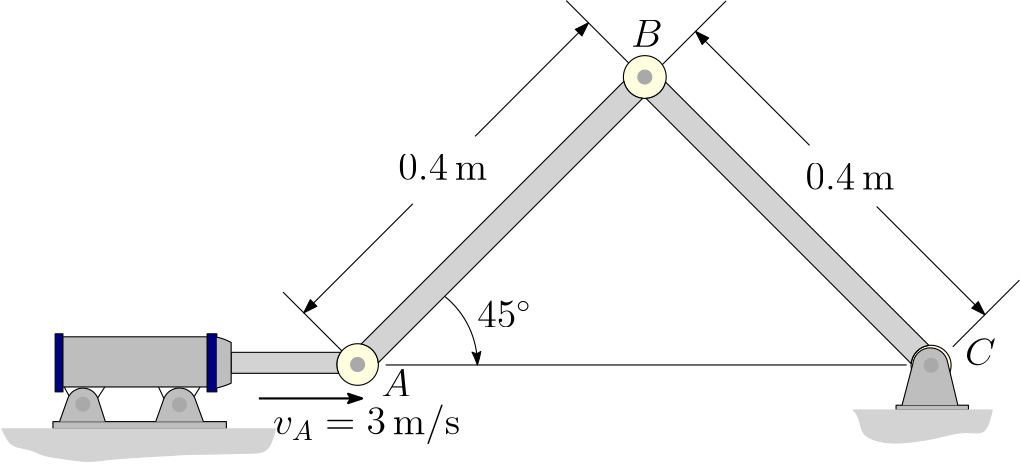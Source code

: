 <?xml version="1.0"?>
<!DOCTYPE ipe SYSTEM "ipe.dtd">
<ipe version="70216" creator="Ipe 7.2.17">
<info created="D:20200624191615" modified="D:20200624194451"/>
<bitmap id="1" width="1920" height="1080" BitsPerComponent="8" ColorSpace="DeviceRGB" Filter="FlateDecode" length="124938" encoding="base64">
eNrsnQVclPcfxw0kjP/cFBtEUTenS3sWIaAYCCKgCIqi2O3s2U6dyuyJShkYmLOdm4XdhYgI
dm620vf/3f3g4elrQj+fvV+347nnnrzn8N735fuzsbGprkq1atVsbGzobdWqVVu7dgEAAAAA
AAAAAAAAAAAA1PLll1/WZuXr7FDhzJhncltVFfKUQgiCIAiCIAiCIAiCIAiCIAgim9auXWrV
qiWqoBn/zFjoqlWrWltbwz8jCIIgCIIgCIIgCIIgCIIgasP2z1999RVbQdtk99+gbTfoLfwz
giAIgiAIgiAIgiAIgiAIoklau3apUaNGzZo1v1KF55+Zns/WqsA/IwiCIAiCIAiCIAiCIAiC
IBqG8c9fZuer7LCbb1StWtUqO/DPCIIgCIIgCIIgCIIgCIIgiNpQ/1xLFUZB0xJoxjzT5hvW
1tZVVIF/RhAEQRAEQRAEQRAEQRAEQdSGqX8moQqaEdFs/0w7b1hZWcE/IwiCIAiCIAiCIAiC
IAiCIJpExj9bWVnRts+0+Bn9nxEEQRAEQRAEQRAEQRAEQRDN09q1i62tLeOfmUYctP8zU/zM
NH9G/TOCIAiCIAiCIAiCIAiCIAiiSVq7dqlevbqtrS3TBZpR0FVZgX9GEARBEARBEARBEARB
EARBtArPP9POGzL+mQT+GUEQBEEQBEEQBEEQBEEQBFEb6p+pgmZacFALLfTPVapUqVy5Mvwz
giAIgiAIgiAIgiAIgiAIojai/pmGGXOQDjtYJTvwzwiCIAiCIAiCIAiCIAiCILwoNEt+2NSk
pKTvv/9eZgby6IsXL/RfUWvXLtWqVatevXqNGjWof66ZHUY+U/+M/s8IgiAIgiAIgiAIgiAI
giBS0cQt5xP/HB4e/uLFCykFTeUzmUf/FbH9M1XQjIXm9d9A/TOCIAiCIAiCIAiCIAiCIIhU
CpB/LiStoA0onwtJ+GcScl/UP+vW/9nc3KKqTa2Gje3ad/Tz8e0PANATj869mjZ3qVmrbqn/
lcYFCEB+vgCLFjUp9b8vyleoWs22bq2v6gEA9KFGze8qVa5eurSlqak5PtogCIIgCIIg8M/G
UNCGlc/y/tnGxobdfKNKlSq69d+wc2j/87h5AAAj4endu3jxkrgAAciHF2DNWj+0cukKADAG
39ezg4VGEARBEARB4J8Nq6ANLp+l/DO9b82KbvXPlpYVAwJHwk4AYGwGDZ1qW/NrXIAA5J8L
sGTJ0o1/coUhBMCotLDvVNayMj7jIAiCIAiCIPDPBlHQPXr0MLh8pv65uiq2trY1skP7P1ux
wjR/1tw/W1nbQkoAkJs0aNQSFyAA+eEC/PzzchCDAOQa1jZf4WMOgiAIgiDIRy91NQn8sz7Z
tm0b2TBya/AlG8k/Fytm2nfABOgIAHKZcuUq4QIEIG8vwKJFTZq1cIMSBCA3KVmqtEH+YWxm
blH3m/pt2vn4+Pbr3ms4vbTJHfIjmUgeIjPg0x+CIAiCIAjy8fln2nYjKSlJdDhC4/lnXv8N
RkRr4p9bu3pBRACQ+/Tq8zMuQADy9gKsXacRZCAAuUyTpm31/CexlbWte6cemlzpZDYyMz5Y
IQiCIAiCIB+Nf2b3fBYOR2hU/6xz/bO5RXFYCADyitp1fsRBACCvqPXltzCBAOQJOjeCLle+
ko9vP20vdvKUzz77Ah+vEARBEARBkILun4UDDhpcQTPjDxrQP9f68hsoCADyCo/OPXEQAMgr
HJw8oAEByBNqfvmjDv8SrvttA30uefJ0fMJCEARBEARBCq5/FspnYyhotn9mFHRNVXT2z45O
HaEgAMgrBg6ZgoMAQF7RwSMQGhCAPKFhk9ba/jO4TTsf/a96shB8yEIQBEEQBEEKon+Wks8G
V9CMf2abZz39c49eI6AgAMgrfpsfOmnaYhwHAPKE9m69oAEByCuKFjXR/N/AGnZ7hoJGEARB
EARBtPXPmiQ/bOrLly+l5DNbQRvQPxuw/hn+AYA8JObE+SV/rMNxACBPgAAEIA8p/bmlhv8A
btrcxbDXPlkgPmohCIIgCIIgiG7+2dramvHPlStXrlSpEvwzAPDPAAD4ZwDyG59/Xk6Tf/3W
rFXXGJc/WSw+WSAIgiAIgiCIqH+2sbHhKWjGP1fhBv4ZgI/bP48er8tDAADD+GdnnR4CAGjj
n83MLQYPn26Myz+o/3iycHy4QBAEQRAEQRDd/DO7BNoo/nns3NFjf6OQ+6JwZoDlAMA49c8z
Z4fs2nP4emzCzfgkQuyN27v3Hpk5JwQHFgDj+WdH5y70jksb346ePby6Bnr7KiF33D0DnF19
ebMBAHT2zwbvvIEuHAiCIAiCIAiig3+mEfZ/Nlb9sw4+GQoaAEP751+mLj567FxaWpqwK356
esbRmHNkBhxeAAzun7OscuuunbwD/HsGBQ0Y1nfQ8KCBw8idwL6DewUNJBM9vHuSGaCgAdDT
P2tV/Ex+6yUm3Xv8+Jnm7wBk4SiBRhAEQRAEQRBN/DOtf2ZXPleuXNmo/TcmDZsW6tVrl0O7
Q43tLn/17Y3qX8XWqB1rq6JGbfIjmUgeIjOQ2cjMUBwAGNY/z5wTcufuQ2qbHzx4cuLUxeit
+wn//fcqIyOTQKaTGVAIDYBh/TP1yc5tfLv69wkaMKxnnwFd/AI7+fTs4NGD4Nu9T4/A/v49
g/r0H9K1ex8yGxQ0APr457rfNtD8cl66PCpZFXJH82eRVeDzBYIgCIIgCILw/HPVqlWpgub5
58qqUO1M71SqVKlixYoG989zgsY8LltBUaiQhpCZyVM0Xf6O+BcfPtw9Tu4fvEbuZeVhjGAe
GtWc2TPfOy+78PN3P7Dz8toO5fRtsS8591/Eb8te4IvYg3mlRFRbxUrWrql2gXU/e/fnaXV4
xZactyiP9p3jubfGgcMmDR2p79ciYZFbCZpPN6B//mXKorv3HikUivfvP2zd/teYCcF0+q+/
rXj37kNmpiIjIzMtLZ3McO/+YzKz5mdB8IpiJopfEcwlE3OP87ISzsmdgXtFy24Sa6H02lRx
/CF7cdzNps8SXYXqIWY53IXkXAvKy0TwdMG1o1wpbwm87ZTbSF2/rbgnPLastwLVRmbNoFy7
+HFmvdFpiE7vNnx2HDgfd/b81RMnLxw6cnr/XzG79uz7gz3D3NW/L1w1id7/ZeHo8fPlF0he
+cELIzWfbhD/nCWfW3ft2i2wT/8h3Xr0cfPozjzq4urrFxDUvVc//55BfgF9AvsN7urX21nD
RhyLLz5PTtzJnbjwzH/Jzy8uVN3feSs5OWuGv+KTk+N3iS1kV2KyYCHysFehO8r15kR823Qk
7Mxz4QKVE7MiuvFkewTTWQcwVyHrfX4mjLsZyQY45nlKx06BoeEbyK2G0/Xxz+6eAcb2z2QV
+HyBIAiCIAiCIFL+mZZA16hRg94y2pmaZ1r8bAz/fObbBopChdKKmmQUKZJROJsiRZUULsKh
SBEyG5n5jKblKywDtiP+brZm4doSnmzJUseq6cx9ASoRxPYnZJlCnWJY/6xcmi52l6vI6K6J
yCKd/TNbScmYuo/WPw8cNql7r776++eXL1+RD7lRG3axJ5IfyUTykJH8M5VyR46dpfJ56fL1
dPrEyQv/+vvEs+f/kemZmVmkpysV9NGYc8wT9fDPotIy5zLhelHli5P3I/u57C995L8rYV+D
MfeyXqgqlc16On/OLGstcv1SIcz2wzlbxfoOS9I/S18pnEVpspHG8c/8nc13/vnvzTlTFkb9
vWX7gfBluvjn4IWR5EJ78fIVTzWfOHWRTL9wKdao/tnDKyBo4LBuPYLatO+WNbF1V3fPHr7d
e5P3Fv+eQRS/gKA+/Yd6eAcYxD+zyF/+me91F1+MZ+lWfVBum4jQVsrn5/KrEPPP6iBH9b8z
i43rnw1j+/MBi5aEk/Ny/fpNtmom98kUMp08akD/rNX7jG7+efDw6fh8gSAIgiAIgiBC/0zl
M41U/41K2TGwfx47915FK+qWFYUKZRYqzKl2Vk2k0Ieoo75TyVqjFtA74l+IWhGWZ+ZJXaXk
yf5R0vdyNLU6Y5zX/pm9R4Y3QmIOTeM1fgz+mcpnnn/uP3jciJ9nabsoqprZClo4xRj1zzNm
LU9LS8vIyNiy7QD5cezE38ntxui9tBcH7bxBk5mpbMSRnp5OnqJ3/bPYdcSawvOi7Be/6AtM
nQKVfnmLalXOtqm2+d5D4fKVG/nipYR/Zl0d+vtn9RsJ/6xi5c71G7ct0Kn++cTJCzwFTeXz
S4GUNmz/DWdXX/+efXv1HdQhq/JZKZY7uPv36T+Eamf6DqMS0Vm3zHCEH59/NqJQzdoXfv2z
co23/lL/3Hzrn9VufAGpf74eG89W0Ix8JtMNWP9sZW2bC/6ZQFaEjxgIgiAIgiAIwvPPNjY2
bP8srH+m941R/zx+5MxHlhWVYrlwkRz5XLiw4tdfFXXq5PyYraDJbOQOeQp5oibCVlz5sswP
X7+wtY+EIFLjV1mWRuifc5oGcJbAagvA+Vv7hzG0wPJeErtvALPB7BYE4jJHjaFiW3GD+WfO
RHaTgZxdpuvK2WvOeoVPEV+IZGuFF7HnOf75QFzC7bs34hIuXb5xfE+0yHMXbQpZtW7W3Ij5
CyNm/bZyyvRFP48Llt/xoSOnDRkxfcDQCYwaIlNG/Dxr2KgZ5FGdy6HZwlk3+ayDf96157Cy
5/PDJ+N++X3MhPlU052/cJ2lndn+OYPc2b33iAH8s+BLGbbGlPbPUn+YIPcClhGkYgKWd5nT
bRYsn77O2e8YIv5Ztal6+2cNNtJI/pl1n74j5VyMOWch6/DmtAfh7BfrbYqZzj2YrAv8Bfev
VGJUjYMkvrkT88/jIldE7V6xWBf/zFPQuslnHfxzR88eQQOGdfHr7eisrGp2dPYhEz19evXp
PzSgd7+A3v0ZBe0XEOQf0KdX0EB3zx76+2fWfeqfc3pQ5BQDU2erXBQNV6jmTJesyM3qDpHM
Lmmmq1PeCuS2tAnndcnIeWJW9XLOitT4WJ5/Jj9qYInF/DNnT1kNQ5QL5/QPoZsquvGCpeU8
kTMPe+8Y/8w6turqtwuagvb1H6ybfFbrn+s3aAH/jCAIgiAIgiB56J9p/2dGPpNYWVnRgufK
2alYsWKFChUM7J9H/Zrln1mlzkqePlW8eqUYPFhhYsKeTmdT+udRv+qkv3jKRTAPR/uImi7J
xar1zxL9pTkWLkcoZZnn8xL1z9wO1TltrtX8FX9u+GfWcdsW+5DVz4Qjtbgdszm+OucoxZ6X
XohAPrML1z/k+Od9V+J20dkiYo6fPb99lah/3rR40Url/al/TJmxdMLkhfI7zmhntn/uP3hc
YN9h+vhntoLWTT7r4J+vxyZkZiqOHedozNVrd8ScuPD3oVNJdx5kZiprntPTM0hoI47YG7cN
4Z95Wph/IeRYR/bXKNLaVkrSyj4kfTnnXDtZ8/D+ACHrRxn/zLwV6OufNdnI3PHPvC/I2Jcw
7wJk9TZhT896ukzXI1Z7FjUNRkT987wlkbvDQ0J188+Mgn737p1u8lkH/+zVNbDvoOGdvALY
E9u5+Xfy7unROcCnW2D3Xv39AoJU9PHvGdQraBB5isH9M8stK3/M8plUh3Isa/ZsyuVznkKl
Lr/FdLYNFqxOrKxabJtbiTXiYC05y+tmK2XVj3IKmuefycZIC3YN/TP7UCy+eGaXWP2z+MYL
eoOwD1f2oVDOzxXdH1/9M1tBp6SkvHr1Wjf5rNY/N23uIjcO7+yQE6cuxt5IYEhMupf1fUDS
Pfb0Cxevk5llFlW/QQt8xEAQBEEQBEEQtn+2trbm9X+mqZIdWvlsdP9cmOufb9zIqrm8cEHR
sCFTBa2lf+bYY2YMPpbJEfPPOVJIVPvwpHTOKITCUbr4/pldqcjMJvU3+yy9I+KfBX8LL9qd
Q8SYcQoRjeefRRbFMl3Cdr7iXRc0FYn8oyHVf2PrrhOX926QqH/O/nHi9KUTJv2eV/6ZCmT6
gZfc0e3pWvnnm/FJmZmKbX8eHD9pwcTJC8ntuF9ydj9k1SYFK69evSG38bfuGMQ/y4hlzvCC
PKmrZSWz7HdG0m3eBf6ZO3P2fUn/zHqRazT+IHcG9V+EGcw/i0bCP7M3I+fdg/MVEvtZ/B1n
diRnsVKF7oJlauGfI0PX6OyfCQ8fPiFXHzkIq9f9qcMh1VaXefv2Cho4zM2ju5PqRyfuo207
+AX2HdQriDCQ0K17b3Lfx7eXZv5ZLBL+mV1Am/MQWzhzWyXzRsFjRCjXyrJlMuNj+avTpc1F
zpwC4aymZwjXP9OjxLG7Ys9V75+Fz5LuvyG1NP7hUm0nx/N/tP03GHz9B1P5TG7JfR2WoI9/
3rPvSLLGWSf77TBZET5iIAiCIAiCIIi8f6a3TP/nAuufJaWNSrnkCFjp+mcp/ywrV2X7bwjN
LcsJM8n2WtKGWaSfgJiJEm87kCOF1Ptn9uaJyD119c88wSWxLuZHSQcuthCZ3eT5511HbmT1
3zhzVkP/HPzp1D/fjL9DrrPk5BQlKamEFy9ex91MWr12B51h646DN+ISE27fO3Dw+K49hzMz
FeQphvHPPIfJ7cTOkresp0h3IZb3zxIPyfaF5vtn7mVOH+X55w9iLXH0rX/WZCPFd01cbuvT
f0PsuaIXoPJZ3APCOizMYg9eeyGYQ7UoDXpKG6f+WdV24927dykpKS9ypf7Z2zcwsO9gv4A+
3Xr08SMEBJE7Pt16t3Pzp+MMdujUw6dbYJduvT08A9w6de/Tfyh5ihH6b4gJUoGPzZaf7G4S
HLPNddf8qNaiR7tp9jJZ/pljs+WLqEX8s7hg16b/RtbR4D5R4J9FNl6m8XX2dkqego+0/lnV
duPVq9fkAuQNR5hL9c8nL2hU/3wpFvXPCIIgCIIgCKKzf2aXQOd2/bNR+m9Itj5mzIlc/2eJ
sklRzaWXfxbVLGr9M6/aWdREqRFfxql/ztlylQFjDRungX8WnjKphcjUfrP8c/SVW/cfxR77
U8v6ZzX+uf/gcYS+g0az/TNh4LBJBa7/c+yN26quGpkKbsiEVeFbmNnGTFDqu2Mx58n067EJ
BvLPzOufP51zojnXgkz/Z7nrXapPskxrZZEuPVkveNYUmf4b4wzlnzXZyNzq/6y1fxbdR45/
Ft0FXf3zhvCNevR/ZvV8Fg5HaLz+G72CBvkHKJs89wjsRyB3evYZSO60c/NjZnN0Vo5L2Mmr
Z79BI7y65Av/LFrDzPXPoh5Y2j8Lan1b8XsgZy+QW/+sn3+WtLta9H8Wb2OSsy8SG6+Zf+bO
/LH6Z/aAg8r+z9zhCA3ln+t+2wD9nxEEQRAEQRAkD/0zM/6gra0tddHM+IPG9c9GHH9QrlEz
x5yIVl3KGC0xqaK1f2bXT4oqGvkOG5r13xDXO8b1z6xlSjo0Kf8strWaiDj+0VAukPrnjece
3rtyTPv+G8EaHoGBwyYx/pmZGNh3GB2IUGf5LDXFGP55994jCoVC1ds5k7Z3Jv9LTU0jEy5f
vakyz8Gjx88bPX7++EkLHj58SmbeteewofxzVguO4/wXEvdES/RI11xXygzEKXoBcubnj5l4
N5a1tbninzXYyNz3zzmHRXDws985JbeQ039D9KsB3fxz8Oq966Oi54zTxT8LBxzUTUFrq93c
PXv0Chro31PZ4ZncUsj9wL6DO3ftRc2zSj53cXLp2sUvMGjAsI5GGX+wq7CZhsAh58hb0SbG
kl2RNR5kUGqx/HJiGf+spomHcPxBmR+18s88IczeYKmNl7fZqqfIVmh/NP6ZLZ+pcGYPR6iV
gpb3z1bWtvDPCIIgCIIgCJKH/pmpf2YsNG/kQSqfy5cvb1j//PPYufcqWmUULkILm3MUNIVV
FE0fIrORme9UsiZPVLvwbbEvGbXCGsOOK1LYf93PM0KyI53xmjNr4p8/iA2zJWgNff5uzviD
AsPMrc3mjj8oYaJom1m24TGif+bUKnO2SvWX+Or8M6/HrGr8QcmF8HUWx08y4w/+nXDvftb4
g2EHrhiq/4ZQQevT8Jny4uUroWqmCpo8ZDz/PGPWctXggpnUP7NzK+EunWfsROUB2bLtQEZG
RlpaGnmKwfwz01yFKyFF/jCBe/kIGpurMbG0kwy3xJo1Rh7/wufbb24DEG5tdi74Z/UbmVvj
D4q1AOKNFchWysr77Hete6LjD3IOr4TTVu+fV20+vGX7ziXMDNr45+CFkaIDDlIFfeFSrPH8
s7Orr39P5XdY5JbKZ+VXWoH9+gwY6tMtkF383MGDPDKIzEaeYoTxB7NnZgtP2jJCZAzBrM7J
Oap2V6L4+IM5TjXszC2JcmuBneaY2KyR+9jelT0P7X0hMhKiZv6Z03hZVCmrN8bZ+8715+wt
kdp47riNrA4e/AEWOeMSfoT+edGScOGAg4yCJo8ayj9r+29U3fzzkOHT8fkCQRAEQRAEQdT6
Z6b/cyVVmPpncmvw+mfCmW8bKAoVSitqQt1yFkWKKilchEORImQ2MvMZDf+Cckf8C/HWrFzt
kzMQmPR4f+Jlk2JDpMnVP59nmp1ynQ+7UyvbtfL0VNZs7LYAH8S2XNQEinWmNYh/FnSuFm0f
fe+8BvXP/APLGt1MuBDJbrd3j3P6P++78ijhtrL/85kDBwxe/8woaP39c1jkVoLm0w3in6mU
OxpzTqFQpKenUwX94uXrNVE7I9dsX/JHFGPtli5f//79BzLbkWNnmSeq9c+cKK8mMSmtOuNC
Kc090aqlcSvhxQco1PjlKvDbUi9j3jaTVxrrwtTUPwsuQMFE6UZAmmxkbtU/52xDzkGgb3Qx
zHUq6MUhN6whb7/YTlsD/3z2/NUTJy8cOnJ6/18x26PWcGbQsv55646/ROucpaYbxD9Tsezh
HdCn/1C/AGXZc4/Afl2792nn1r1dR/827fxauXShc7Zp361bj6CggcM8vAKYJxq0/plaaKZL
M6shc07jYu4CxRoacxUup0109mLVKmLarSKZv9KcERVVm8Spf/6LWZH4yIYuchXOVOqK7KDo
nmY32eBWemeHZYOzF6tapvjGc/3z84s7mS0R9OJg9u6j7L/RsVNgaNgGYZ2z1HR9/LO7Z4Cx
/TNZBT5fIAiCIAiCIIha/8z0f2bqn43qn+cEjXlctgKn7FkWMjN5imYLl2vBofPwhcDo7Ih/
IWP+gUHrnwm/TFl07/5jhUKRmpqWmal4+PAp+9ExE4K3bv+Lyue79x6RmXGQATCgf3Z26drV
r3dgv8F+AUEBvft38efbNjeP7t169OnTf0jXboHOrbtq5J8/FSQ7URcsJEuvgUHHHyykZQto
3fwzWQU+XyAIgiAIgiCIvH9mxh+kzZ+trKyYQmhj9H+mTBo2LdSr1y6Hdoca213+6tsb1b+K
rVE71lZFjdrkRzKRPERmILORmbUt0NVeQfN6YoBc98+aF7UCvf0zYeackDt3H9JhB5NTUk+f
vRK9Zf+WbQdOnLr44MET2o6DzEBmy++7f+8DPx/9hSwopf4gNY7nB9G/g8jvMH8B8erV6+fP
/3vw8HFi3LnIj8I/5yjoNr5duysNs6r5cx9P755u7t3dPLp38g7o4hfYs8+AoAHDuvr3IbNB
PsM/A338s5m5xZDh0zX9cnbq4qSk+48eP9Wq+QZZBT5fIAiCIAiCIIjQP1dVhSroGjVq2KpC
65/prRH7P6taQOfGU0ABg9vlABjZP9MP2kdjzqWnZygESUtLO3rsHJkBhxcAw/rnHJ/cuquH
d0//nkGBfQf1HTg8aOAwQt9Bw4MGDCMTO3kHtELlM/wz0Ns/kzRt7mK8dwCycHy4QBAEQRAE
QRAp/0zlczVVaAl0ZVaM659VPnn02N8oSrcsBmcGWI6P26De+zTKVvOZf2YKoXfvPXI9NuFm
fBKB3Nm15/DM2SE4sAAYyT+zrbKzq6+7Zw+vroHevkrInY6ePVza+PJmAwDo7J/NzC2CBow3
xuVPFoviZwRBEARBEASR8c+MgrbNDrv5s9H9MwAgH/jn0eN1eQgAoKd/zsJZp4cAANr4Z5Ka
teoa4/Ini8UnCwRBEARBEATR0D/TW/awgxUrVjRq/2cAQD6pfwYA5Jl/BgDkin8uZIQuHOi8
gSAIgiAIgiBq/bONjU11Vhj/zIw8qGH9c4kSpeAfAMhb/7x46VocBwByn2GjZkEAApCHlK9g
rfm/gV3b+Rjq2ieLwmcKBEEQBEEQBJHxz1ZWVtbW1jbZYaqgq1SpQuUzI6I1qX+uVv0rKAgA
8pDtO/+ePX8VjgMAuU/fgb9AAAKQh9So+Z1W/ww2iIKGfEYQBEEQBEEQtf6Z6b/B+GeqoJlh
B9lV0Gr9c+OfHKEgAAAAfIL4B4yEAAQgD/m+np22/xKu+20Dfa568nR8mkAQBEEQBEEQDf0z
uaXmmTbioP03dPDPHdz9oSAAAAB8gnj6DIAABCAPaengqcM/hj/77Asf3/7aXu/kKeSJ+CiB
IAiCIAiCILr5Z1oFze7/rKF//vyLssN/ngUFAQAA4FNjyPCZTq19IQAByFsqVLTR7Z/EVta2
7p4BmlzsZDYyMz5EIAiCIAiCIIjm/tnKyoo232BGIaT+uUKFCkzxs4bjD/bsPQoKAgAAwCdI
O7eeUH8A5Dn2jl4WFiV0/oexmblFzVp1Xdv5+Pj279FrBL26yR3yI5lIHiIz4OMDgiAIgiAI
gujgn61VYbeApv2f2eZZrX92dO4I/wAAAOATpEu3IfB+AOQTGjZpjX/hIwiCIAiCIEg+9M9s
+UxvGfnMRMo/m5qatW7rDf8AAADgU2PE6DleXQfB+AGQr2jQyNlcjypoBEEQBEEQBEHylX+2
srbtP+gXKAgAAACfGv0HT27T1h+uD4D82IijlVcVq5r4pz6CIAiCIAiC5BP/zFPQzPiD1Dkz
Ka8KeUqpUp/VqVvPxbVzYNAY+AcAAACfDkNHzerVd7y376C2HQKg+ADI5zS3c//mu2ZVrGuV
LFUa/+xHEARBEARBkLzyz1VUEfZ/Zuqf6R22f8bHGQAAAAAAAAAAAAAAAADyiPrn6tWr29ra
wj8DAAAAAAAAAAAAAAAAMKx/5vV/hn8GAAAAAAAAAAAAAAAAoJt/FvZ/JoF/BgAAAAAAAAAA
AAAAAGBw/0zu0/EHK1WqVKFCBfhnAAAAAAAAAAAAAAAAANr658qVK9P+G2wLXa1aNfhnYCha
OnRq2rxdoyYuDRs7NWjkWL+hAwAAAAAAAAAAAPIz5PM7+RRPPsuTT/Tkcz3kBgBAf//MLoGG
fwb64+Dk/VOzthDOAAAAAAAAAADAR6CjyWd8Bycv6A4AgG7+uaoq7P7P8M9AZ+ydvMhvJfx2
BgAAAAAAAAAAPjJ+at4OFhoAoE/9M2OhmfEH4Z+BtvK5QSMno/6yq4ff+AAAAAAAAAAAQJ7V
QjvZQ0EDALT0z1aqUAvN9s9UPsM/A03ls6NXg0at8LsYAAAAAAAAAAD4qBV0K3tHKGgA9MXR
OUe02jm4t3RoZ9eqfeduQYvDol6+fnv79t0TJ8+FrFg3aMgvzGxOrX0LtH+uWrUq45/Zxc/w
z0AT7Bw96zdEt2cAAAAAAAAAAOBTwFFPBe3U2tfF1c+5TTdn5a3qTjYuFFflbfZEP+XMrqpH
Xf0KnILL3uVuZMu1heyyXit17uLi5OPs5OOiDXR+J2dowFyx0A7tGv/4/Q91ajT4vnbThj82
a97CzrVT1Nadiuy8f//h/IWr4ybMKYgKWnP/XL58+XKqwD8Die9rfBo2dsLvXwAAAAAAAAAA
4BOhYWMnR/hJAHRDde24tvXp26Xt+O5NR3t938+11hC3utN6Nps3qP2Inu7t3bueu3g1MzPz
w4dkRkQfP362Z+9RBUtBy/hnXv8N+Gcg/8cCjX5qjd+8AAAAAAAAAADAJ0Xjn9rooKCpOhs6
cnJEZPSyVesiVkeHhG1esCR6/vzIRYtCwyIiI8L/CA9dHBEZEh4RGr5iTejKjWFh0RER0eER
G0PDIiMiNw0fObHAVYH6BwyfMmPh5GkLpkxfyGbq9EVTslHd5zxK5p/x6xKqHHUznENaOq75
qW5U46+jmtSJalxHeadRnfUNaytp8HVU/bpRDbjUz2JNg28GNGtFK6h1bNPaysvOsTODo5O3
A3cKmcHByZtM503UbXUTJ80lFKCXRLv2XYb1dJ890HXBIPuQ4U7hI503T+3w56zOe+b2+HvJ
kAn9/CZOn5uWTqK8SUtT3ioUiufP/xs+cmoBev1rUv9MQ/2zpaUl/DMQ0tyuI37nAgAAAAAA
AAAABREv7wB9nt7crqO2GsHZVdlQYs3GzQqFIkNV1fn4heL0uSdHDl1JuJWgULwmExSKuwrF
fwrFewU/SgW3fsN6sgQX124FQptQT/jLlPmR67bExt+9FpcUe/Pu9Zt36O31OBWsOzmPxt25
diNpz/6js35bRtt3aHecnXzI7cZGtd/ULryyYuHtlQpvrUgotLlC4c3lyW2hLRWLbqtYLLpc
0U2WRaIti2xSsVF1f1nZIs+qmqz9sQ6zHO3ls3ezlh3ZUL3c3M69hZ17sxZu5LaFvYe9o9JI
8+Ykz/3o/bOja5f+Pf3HBbWfFuSwZIhDyDCHyLEu0dM8ts322fVb9wMLBuxZPGpg376nzl8m
L/jU1NT09PTMzMyUlFTy47t370eMmlZQFDTjn6mCpuMPVlWFMc/s5s/GqH/evHXPsZgzebL7
4yf+NnTElFxbHXlh7N13+OKlaxRy/5fJ89gzBPUbSzDS2t08Askaya0xOm80aIS2zwAAAAAA
AAAAgC7ud/ac4JCQUMKChUv7BA3N/W2Ijt7i36Ofzk9v0KiVo7N2ftKpjVKarQhfm5aafiHu
+oqIzeMn/N7Vu39g9wHbNkb99/hSSkpCSmpcampsSuqd1ORXKW8+pLxNTk1OS0l9/+rt3dTU
1LDwSKUXbeNbQPyz8nbCpHlXY5OOnbgQc/Li8VOXTpy6dPrsle27/wlfv331pp2RG3eS27Co
7Vt2Hjx97iqZgXLs+PmbCQ+m/7pEuSgt95d646jGXy8uX+Sz0mVLlypdslTpEiU/U1KC8D9C
8RL/syheysKipIVFCXOCeXEz8+LFzSzI/flfFI2qp7t/pla5uZ27Sjh72LfqHPx7yO8LVrRz
8ycPtbD3ILddfPuvDF03b/7yFqrZKNRU56Z/9vUfPHzkVHlEZyb3dXtJdO46oGvgoMFB3X/u
1WZ896bTutef16fBimEtN0xsv22a967ZXffNCzi2YsyS6SNPnrmYmZmZmpqWnpGVtLQ0hULx
5Mkzvx5DDaugg/qNpdLSsH5Syj/b2NiI+meDjz+4b/9hcsTevn2XJ5d/8IKVi5dGjBoz09gr
oqdPIRbmnJLbN2/e0i8vjCGfb91KIqsjtwZX0E2bt/90/6nw5x2F4s3ZefTHvYkKxeuzi/HP
pzxg3oXXOSfCWPQP3rI+dJZ77u/dgKXrN2whzB/Ame4+ZfX6DUv7G3JdI+cL1gKMhvJor5ri
h0MB1LztBI+UelT5JqDjmxJefqDgvDd6zFql+iWIVywA4KOkWYs2ISGhBw/+Tdi5c3d09BZ6
f9OmLR3cuuSmACcrJVuiz0KaNm+vnRdVDai3InJNquJD2Npwd3dvh+bOP33fuG+37tdOHcpM
TkpPT0pPi01/fTb15eWM1OeZaW/TP7zNTE9LTXn54OFF8kk8InI1s5yCUv88cdK8K9cTjp+6
dOrMlZhTF7fsPBi948CqdVsXr1q/cMW6pWEbFq5ct2hl1Mq1W8n0zX/+dezkhVNnr8ScvBB3
6/6MWUt0MI2Mf15dodBnpUp/U6rUlyVK1SxOKFnDouTXJUt52dt1adWqzmelq5tZ1DS3qGFm
YWtqbmNqVquYmYWZRVjZIlH16urvn1vYubd08Ny7759Ll6//ufPAnTv358xd2sK+U3jExnv3
HpApCQlJUeu30dJo6p91G9pSZ//89u07hbosXRYpnPnNm7c6vBhat/U/evz0+JnBPbv7+XnY
eznV9WhuFehsM9Xny2VBjYJ71f/Fr+HMPi6R03qvnjv28uVrmZmZaUr/nJ6ZkUluMzIyUlNT
qVRs3daQY3FeunSd7he5Y2z/TBU0Y57Z/TcMW//MyGfjFf3K08krKBcUNBXL9NzNmfsH1b/k
lty/lZBEX6uzf1tG5zGGf2bkM43BFXSDRq10+/XU0r5d8O9L//rrn+Uh4eQ+/HOBYIdyJy/M
/aj8s6YexmD+WfVRWlPNq5TPqyd7iGxDfvbPzHYq72xgYG1ttk/gk3OElRuTPT3nCAifzjt3
3DUKvD17vRJazwgHFgIwl49t7u0F+/UmeTaZS557OUtc5pwXRn70zzkXEX9fRLaWc6ULTr3a
6zH72zfxy1nXHZf8Ro9/MDV9F5I8R2T7RR+SOCw5LyeRw8jbANltYz/K2Smp856v3o64G6PV
b0wAACiA8nnTJqVwnjL1VycXd2bi2HGTqY7ONQU9e04w9d7MZuhWAq2dF1X1kVi8YtWTd3d/
C57h2KxJ8+++bVG39qgePlcO7bh5fuepw6HXzq2PPb3uzF8rH189lP48IeP9k7TXj+5cP753
d9iTfy8vW/6HDv0ohKNZUdTOYxj/PHn+1djEE6eVZc9HT5wPiYxeFr6RsCZ6163Eu2/evku6
+2Dj9n3LwjeRicsjNh2JOXf63NVjJy/eTHgwc9ZSVd24dvvrovLG6xvVjqxQuGTJ0rVLlKpR
vJStRcmaxUtWsijZ2c7uj9kzt0SG9fbw/MK8OJlYTSmfzasWM6tRzMzU1Dy0bJGo+vr6Z1WT
jU7tO3a/EXerbQc/cjCD+o2+eOlafPztYzGnfXz7kTm7+Q+6cPGqo5NXCzuP5tmdOnLTPy9d
Fnnp0nUZ9u0/zJQ6M4aWij4dVjd95iKyhGlzFo2dMt3fx8XPtY5/6xp+DtYjO9ouG9Bgknet
Ie1rTA1yWDiqc+jcifG3EpT+OS0tu/w5g/xIbmkv6BkzFxlQ8RnVPzMtoKl8pr2gGe1M71D5
bMD+z3kun3NHQZMXJxXLkas3S73C2V+mGNw/51Q+JySRi+Lx42eGVdB2jp46y+fLl6+ePHUm
+Pel5JbcL5AKOq/9s9IGJ+6Ff9bLPyv9hkZCLE/8M2+lBcQ/M8sZOT/HovhNDt0iu8HstXO2
ROVkWIJFdQCz7YRKs7BcjZyv4xx5/hPZ25krHuYT9M/GPrYGLOCXWVTOXnBebCpTKrp3OWLz
Y/DPrCPDe/MkP/I2hmNNBe8Aaq5HalA57xhkf/U7v6xXIM/oKn/kvTupfxeSfzPJksnC06d6
qQh3hHU2eVeK8kfu/LLbxjm5qsPO/V5PZ/8s/2o00nvjx/GlFQAAyFvfoL4i3TY6uHWhVdC5
sBlOLu5kXbT0esrUX/VZlJ2jp7b+eenK0FcpT7ZsCZ82Iqh3u5Ydf6w2oH2TiNnDQucPmTvF
f+emmf/sXhg2f+CpjXPfJR5TpN19++DCkejFi+aPuB7/z5I/lhS8+ufJ869cv03987GTF1at
27o8MjokMvrRk2fv3r0/feHqv/+9vHbj1tKwDSGrN69cs+Xo8fOnz12NOXkx7tZ9ffxzVMM6
EeULlyj52ZfFS1W3KFnNokStEqVKW5ScMHRoL7f2c8aNWR78u5l5cTKxqqm5lalZ1WJmNU1J
zFdaFlnfoA6zHB39s71HS4dOXj5Bfx086ujs3cK+k4OTT8TqTWlp6YuWhJLZWjp4tnfrfv7C
FTf3ADIzIff9s1ZQg6e7qesUeCPu1ocPHxatCJu/ZFmgb4f2zb/sZl/d36HyaPe660e1+TWg
3gjX6qO8flw11mvH2qX3H9wnq0tLS83gJi0tLTMz88aNWx3cexmwhvbSpesxx88avP9GpUqV
RFtwGNU/5xP5nAsKmu7p5q171FZHG8M/s+UzU3dNi64NpaB1br4xfcbcK1euMT+S+2QK/HP+
988fX/8NzT9Q50n/DZmV5l//LKX0ZcU7d09H9h8gqSP4x0RYIi5xQvkPicpAkTpD+GcDYfRj
myv+mbUX/QeM1OBqZblEjfxz/u6/wZHMbC8qdsQ8Rvb3kHwHkL0eVdbU4KqTK5nJBrAlreBo
qHsXkn4zUb05y1Qyi760uJKZdZxFC7Nlto0/v0CV6/y2A/8MAADGsL4LFy5jpowdN3nFijD2
j2QGfXoyawhdUVDfodHRW3bu3N2sRRs9Kro7aNt/Y9XqtQpFStzVIxf3rV45pvtotx9n9bCL
mt5rS8iYjWETr5zdcPX8xsjg/n+HjHwZvzNTcfvF3X/2rBi75LeBT55fWaXq/6xz/TMtaW7W
smP5CtbVbJUlvg5OPo7OlC7ZP3Zp1KTN559b1v32J+Yp+vhnVf/nxOOnLp44denw8XMr125b
GrZh/da9CoVix75DwX+s3rn/8Lotu5XFz5HRK9dsPnTs7InTl48ev3Az4cEMVf9nHeufG9YO
L1eoRInPvrIoWd2iBKFm8ZLlLUr4OjhNHDTgz03rp40cVdLMoqbKP1sXM7NW1j8bzD+3dOhE
cHDqfObsRV+/gT5d+/8Rsjo5OSVk5Zr09Iw5c5d27Tawb//Rx2JOt3Tw/BT88+hxs1JSUoNn
/TZw0NCJ44cOC2w72KveSM9vhnSoNbNr452TOv8xqOW8no3/GOiwfVbAociZZzevTX7zhhY8
Z2Zm0ltaAq3qC506fOS0fP79C7v/Bq8Fh/H8c76Sz0ZV0L7+g5VDuD5+pqF8Nqx/ZhbOyOcc
Ka1S0I8eP9X/FDRu2lq3X0whK8K3b9/F/LguahMB/hn+Obf9szZCDP5Z7xpXmeXLr5otowRi
SlBjqfHaRVRMbgmWT9E/G//Y5oZ/ltkL8UuS/XVMwffPyjVy/6iBHiXNTi57pXLXo7GUI7dC
m/HPmh1G9juPmjcT5mgID4v0usgSWK8BZlM1+iXFf4fknln+lsM/AwBAPmHosDE8vczzz1RQ
z54TbPBVd3Dr4uXdgzBm7GTCpk1K7cxsElkjmdgnaCidRysd3bhpGy38s6vSo4atXpeZmXwv
PubllT8PLhi4eVyny5FjHx9b+TLhrzePT6WnJb58dvqfDdOO/DHw37OrMt8ff35l3Z6lgzau
+iUj89/I1Rv1qX+mAyZWq17HzMz8h3r2onaaEdQWFiVa2HcyVP3zuYvX4m8lXb52MzRq25LQ
DZt27M/IyNi255/423cUmZl37j9atW7rHxGbVq7ZculKXHzCnXMXrt+4dU+v/hsNakco/fP/
ahYvUcuiRHXzEjXMS9iaF7ct9dnSOXPOnTju1rhJOTOL6ubFrUyV8rlqMdMaJkr/vErv/hvN
lf7Zs7md+6Qpc//998XVazcSE++mp6cfPnJy956DMTFn0tMzEpPuxcUlPHr8dNqM31XF0p7N
Wrjlcv9nrcYf1NM/R23cQZ4+ZfTooX37jh7QbWKgy7Sezaf5/zje87tFvZ32T/f7c5LblrHt
/pzsdTh4wOnwiceCf3n16FGmQpFBDlZmTv8NZiDCyDWbC4R/5tU/V1XFSP45H8pn4ylo2ltD
qvhZKJ8N6J+l5DNPQZN59DwRjZo46/D7rmevgWvXbTpx8nRAzwEU5kftl6a0vol/qkwsDe0O
oTTDWSGPCqRxTqt4gbTcm8h6WOCT2Y/e2SHrn+eefSO9HAeJ2faefc1TyhJr5OyF6iHR+UXW
uFiwCk5XDeX2KO+zlsOaWdB/Q7U0wZzsnWIf5KyFK3Ux++ywFsJeeLZV3sHaJf7Z1GhO7ouE
tTtcFZClFNila+zP6SwVLFKbxxfF7PaeobP6sz9BC6rRuCvNVg28DslMO2Xp/hvsVrTypZsS
c0pvjAbHR73Sl35InWHgHHCx+mfmudL+WUTxCc8jRytlvTxYJ0L1EG0jIGysyn1I5u/xsxal
XgRl2Z6sFrjMPrL7vrIPGmftnCVzmuhK/Z2+xKFWswH8Nq0SR0ZS2YltsNR05oJlzcDe1A2i
B1/8cOm0KDWKW/RlLOjRoVP/DYljK7IXohsgcbGLDvHGWwX/NSBa/yzSvEKdV5S7HjXp08K9
1oQbLLo74vXPXPGrybuQRm8mosJWZtfE659ZRdqabZtYfTXrPVPD/hucazC7dblIM39Opbf8
dyiy7w8S742czYCFBgB8fNCqY2p3p0z9NSQklHpgcocZB5DMwDbSBjHPZBW01TMb2naDbIzw
Ia0ceKMmztr65/DIdZmKd4mX9706t+7E4sALC/zTLq7MfHMsM+2mIu12puJhyrvY2EPLDy70
vxs9QnFx2aNdk3cv7PXPjoUKxfuIyA1Kv+qqe/0zwcq6lqVlZfKjvaNXzS9/qFqttm2Nb61t
vir9uaVtzW/rNVQ2tf6hnn3JUp81beFmCP8cfOnqrVu375IPph+SU6K27lkUun7Tjv2pqWl/
Hz2Vnp5+6dpNcvvn/sOLVkWt3rjz3bsPyo+wd+5fu3ln5mx9/HOdSMsixUv8r4ZFlnm2MS9e
q9T/zMyLL5792987d35ZvISVqXk1cwsbU3ObYqZVTUxrmBQrZmq2smzhqPp19PHPLew7BfX7
OeH2nYN/Hzt56ty+/YeOxZwODVvv1LpL/4Fj7Rw9t2zdfeCvI4cOH//r4NHDR06SOQODRrZ0
6JTL9c9ajT+op3++fCU2MzMzckXIgN7dJwzpPq2P8/w+zWd41xnvXmd21/pbfnbd80uHfeNc
90/ufGx+35g/Rp5dvSD13ft0VueNzOzQ+9eu3zRgI4WIyGiCYUeOy2X/PGfuHwptwpxZ/WXs
4qURmtMzcKRB1hu5erORhhTUsOm0zNrJC4kZqZPpoJ47gw9OnzH3qXS078KRpUmzZKNKbL5+
/YZjU1n+U2UguTqULSpVUjfHFVNNyuhKunDm0SwDLO6fVSvK1r+8J/LEb44lztawmq5RUP/M
nZ+7cG38s0Jy47n+WXXw2T9mLXZvIksjszcja+HZj9LT8fo1cwpUC+TsPvtRwfni+mfpOVWn
5vUbwRN5Kkn1mTd0dc5ncG5DVy38M7e9Z/YndEn/zF8Lbzgqjfo/c5t8SvQXpQZ4VSh/2zTb
GDXHR12BnIxuVWdieUZF0P9ZSpvwm9PKu0FBaWLWicueQpusrgqVaPpK7QpPe3JNnXB0RfX+
mRxwfrG36AniviY9Zs3nzMPvDCD9x/hC1S+yASIr4rzkeDsr2RNAajl8p509m+ilxDv7wuEm
RV/PWi9Kfb2xmIHkfeeim38mp4D3yuF0Zli9ivc+oNHbAvfUS58+/muAfTFmOVJhd2KZzjzZ
uylzPWrSIX/AUv5Vz3vRih8x1l5nu2jNBK9gx9W9mUhMzHpdsXSr6PCy2YdU2FJb7baJfc3H
et1q4p/5rw3JlilkTt6vJzFFLP8aVvveiPpnAMBH75/pCINBfYfS4ufo6C3kDsFI/pmWVa9e
E0XHN/Tv0U84xGGzFm28vAOYEQmHDhuj+cK1GoKQ1i2HRqxRKF4lXtz99mz4mcXdri3onHk1
JDP9TGZmQmbK7bTUu5np9/698eeRxf7XlndJ3jf6/sYBMaH9Ei9uyczMCI9Yq1/9s9JuVaxk
U658FXLfwcn7+x9a1qnb5Jvvmn73Q4uvvm7wQz37Jk3bkoe+/9HO3Nzip+Yd9GnBQf3zL1Pm
X7wSn5B4j5rDvf/ELFixNvrPA+npGXv/jnny9Dm5TUlJ2X3gyO8ha3ceOEI7LSTeeXAt7s6v
s5bp7p/rfx1uWbh48VJfqcxzdfPi1cwsbC1KljcvvmrB/GvnL7Ss9VUZU3NrU/OKxcysipna
FDOtaVKsWDGzlfrVPzs4+fj3GHz//sMZMxfYt/Ly8e336tWbS5evu7kHnDp9gezd3//EtHfr
nph499Hjp67tutk7es2aszgp6V4X3/4OOq0xN8cf1NmkkZ0lpzX+5s1RI4cN69d1fIDdjO7f
T3CrEdjoi4E/lQr2rBrSrc6un533jGt98NeuR5cMTTp1kPZ/Vr4eMjj9N0iU/Q0ePTGUUYw5
fpbuHblj8P7Pov03ynNjqUrZsmX18c+/TJ6nyRcKNGROMr9BdrNb96G0tlkTyJxk/gLtn+l6
1RZUM/NIjY2oCTr8vgv+famMfyaP6uKfeQW6nKpmlhYW69LAEqpKMcu3xKwKZ2GzC67c5q2I
o0lVcwpUsMj2cHZH3Rr5MwiKk0VbgmjinzlbxX5U6r6GzTH4C+cZft6BEvP24itVMyf/RSIh
JEXGkGJ/8tXYP4tUuHE+mMsPXCVskaqJfxZ4LfHGHXzJJlIaJ70xao6PjACUKY2T6xctfV7Y
pXTS7oi6OHW+i6tB+NW2ghHH+L6a/fKQafQqXLvYuRCrlxaUuHNOK6dQUOobB96Rly2GFPhn
YYm1xKCNMi9j0fHUNB38kfXa5p8RQdtw3kGQPlxaL0pd8aq4fOP7an4R6Rax2lGBfxZ75dBt
E+6FfI2xxKmXO30iG5CzF8rpzD7mOFXRb6B4L3iZ61GbEVqFx1n+iPHfkbI3I6eOV7I5Bq+O
Xf7NRELYZq9dYujAnKJuzkWt5l1U+EWYmH/O2mAN/LP0H6qo6b8h8UQ1Z0TdeyP8MwDgIyao
71De4IO8/ht0CELGRRuQZi3aMApa6J/rZw+MKDU2ogz1Gjho42NV/Z/D1pBPiHcv7n5zOuRG
WOD1JZ5vDv7y+mp4wtkNd24cevs2SaF4knL/UHz0qKsrvG6F+VwO8bka/fPrO/+QT3hhEeuY
Omrd5HPtOo1MTc2++6GFslLXwZPcqVqtNplYo9b31Wzr2tb4pnFTV1rE+8UX5b8oU6Glg6ee
/nni5PmXrt6Ki0+iNib25u1FK6PC12//kJx8597DA4eO3066n5qaGrlx54IV6y5fv0lnu3nr
7vWbd3/Vq/7567CyRSwsSn5pZlHNzMLGzKKmRYmKZhbuTZstnD512ezZIwJ6fG1ZztrMorZl
uRol/1fZpFg16p/LFImqp/TPTtrbYLrLvy9ccer0edUR7kQO8n//vQxZuca/xxBGSbm5B2zd
vjc+PpE26yBz3oi7NXrsdNWXC74fZf/n5OSU9PR0soTzFy4MHRI0IsB+gt8PY71q/+xWdVL7
igv966wf4bBnkhth//TOMRFTkz+8V7baSE+Tqn/+8CHZULt26dJ1unfkjjHqn2kJtJUqvPrn
cqzo33+DKYEmd/JV/42egSMNW/zMeODc31M3j0CyatphQ94/k3nInPoU1etQ/2wM/yxrenMc
bHZnCYkezuI9hJmn81ck0/9ZZEWcOWWkNFsOi9lj7nK4/lm4hSKqWeP+G+LbyZO6cv2uuR1C
6IYJFi7atITtnzU5aGrnFN9Uqco0KfelqX8Wkyfu6vpvyPUR1cA/i3cZFX5m10BNSG+MmuOj
ziRzbbCGToOaLmElLa9EXH6lOX8yL1uyKDg4gmJXvrqRPXSctYvto2b9NwQbwF0Lp2XBerm6
R9Gzpkn9s9RAZvKvK+6SeTNosRyBNJZ7MYj8RYPE4dJ2UfINZGjFpvAhga/Wuf+GxgdE/lUn
7iFlT5+avvfZz2VtiYilz7K7/AH79Kh/FumUIv1NkKx0zW4uIf104buQzvXPgu+wxL9f4zyX
9VIUrle4bQaqf5asZBZuKvdbFeGJkz8jas8X/DMA4COmWYs2O3fu3rRpC9NgOajvUNoHg7Ji
RdjBg387ubgbae1UMgsVtNR0w9c/q/xzWNg6hSL1eezBd2dX3IwMPDLD8fS8dkcXdAud3ntr
1OJHj65nKv5Nf3767ZlFt1b7H57Z4sT89o/+mf3h2WmFIjM8XOmfXdro7p9rfvmDiUmxeg0c
yf0W9h616zQqX8G6uu03lavYVqxkU6FiVfqQg5N3WctK//vf5y0dOunZf2PCpPl0/MEbNxOT
U1KVww7u/Wf+8tX7Dh1/9/59Smrq+/cfDh45FfzHmi27DmZkZKSkpMbFJ8acvBiXcH/m7CX6
9N8IK1vYwqJETTOL6mYWys7PxUuamVnMmzx1Y3h4xRIlx/YbsHjWjK7OrQI7urk1aFinTBkb
U7NixUxDyhSm/lnn+udu/oOSku7N+W2pfStv7659//vv5ZWrN9zcA/7+59jLl6+2bNvj4Rl4
5879p0+fd+rcmxzqVWFRsbHxHT165nL9s4bdFSIio2f/tkxP//zmzVvVyU0hC1m4JDioq924
7vUGtq48tFn5mY7WSzrUWevbZG1g002jnffN8LrwZ2hGdvGzlH9++/adofaRaluyQMPKTJ5/
ZpdAM5XP5cqVY+6Q6D/+YD5U0MaQz7TeW8OS9cjVmzdv2W3YnaLfWcj7Z/2/ztCh/3Me+mfx
0llOR2Vp/ywoaZbxz+wuxDK9psW2hyWH1a+R659ZTZU5MZJ/Ft08zpZwypjz3D/zN1VCuRjA
P4spJiP7Z24rVJlumcb1z2q7tko1KBB3TdRZ8RcoMr+cyJU9L2K9jhvq5J/F94Irh3Xzz2LF
k3wEjYulXj+6+Ge+M5TSpyIbJilRtRuGT1f/LHu4dPDP4vKNrkXU0Irbwlzzz/JvC7wyacnT
J1/ymt28Qrx3MftlqearK86Wq780eEJbzV8iSCyQGUuR04KD2yNa/F1I5/7Papoz815Xqs0Q
bbit3TukDv2fc148/D8oEHlHEv3VpqF/Vv/eCP8MAPgUWnDMnhMsHOOPSmC2jjYGCxcu442B
SKCl0TrIZ237P1NvHB4eRT46pjy9knFz09WwgOgRP+4Y12z3HJ/Vc4ft3hL+5GFcZubrzLTb
Gfe23Y7ut29q84srfVPjo1KSb5FnhYetYzy2zgq6fAVrpv/GD/Xsv/uhxTffNfuxvuP3P7Yk
d6gCJdPNzMybNGunf/+NiZODL19LiI27HRefdPrc1SdP/33z9t3GHfvnLYuM3LBj98Gjqzf9
Se6v37b39evXT579e+bc1Zu3kuLiE2Nv3tWr/3P9OmGWRcwtSnxpam6jooKpef0aNQ9s337g
zx2BHh6jAgIiFy+eNXbst5aWfk7OC6dMdfn2WxMT01WWJlH1v9Gn/3NLB8/AoJHXr988+Pex
i5eu7T9w+MSJsxs27iAHvE/fn1vYd9q1+69jMaePHD155szF02cukFsvn75kun2rfDH+INNz
gw7xxo7OJu3uvQfk6ampqZkZGadOx/T2tR/mU3d0p5pjW1f9rbXV8k61ons32j/edc9U9x3T
u92/eTkzMzMtNZUtnzO4/TfIAgvW+IPWrPD6bxiq/jkfKmgjyWfK48fPyG7Kj/E3YtQ0Mg+Z
syD658ZNW6P+WaP6ZzEM7J9Ft1BqvQaqfxZbncBvG9w/i/ffkJlTZFPFvI2UXxX23xD5QJ2n
/lndn0VrUxqnvX9m75eaYbxETItEybS4s5I4vDK7L1uXrmbv8kX9s8aD3/FtsIRl5R5D4VcG
sv5Z6hSrOfWiXVk0X44B65/l3gHU+Wep17/sa0+kktYw/jmn/4aYf9ZAHWvUb0H9nyfkvHVw
/w6C/VWd5LmWvB41KLrmPFcT/yxWzZ7z/R33awvWoiQL9TX6Fkz0EtagZ37OJjGSnDddctvU
fKmkoX8WV9zcTVXbdcdBk9cw6p8BAIB65k2btgwZOsbLuwehT9DQyNXrmIH/eHLYsNASa2q/
yYroHbpJXt4BOiywcdM22vrniPD1CkVmyvu76Xf33tg09OjvnZJ2jHkdu/HfhOOv/r2flvY2
PeW/jIwH6R9OJOwbt/dX50ubhqS/OJSSqhy/L3TVOqaPh87jD1pbf2lZrgodf9Cm2tcVKtoQ
qtrUJhM//9ySOmfl+IMl/2eQ8Qdp/+fbSffJ9j99/t/Z89fibiY+//fFkRPnlkds+m1pxLLw
jX8fO/Ps+X8345POnL/69Nm/ZM6kuw+V/Z9nL9On/jm0bBFz8+K1zMwrmFnULV++v2enGxcv
nTx0qG39+vVta/xQsWLtipW7OjpOHTDwyJ69ezZttrO1NTEpttLSZJ0e9c+0pUZLB88Wdh7j
Jsx69er15cvXr8fezMjIjItLOHT4eHx8Ympq2pWrsVeuxN6//2jAoHHKme07NWvhRs5Ifhh/
kHYG9vUfLHxI5xfDufNXlEo5LS09Iz0tPW3s0I7dXcoP71BxTLuyv7p/sdi38tp+3/w5zm7H
xNbHNsxPJzOpwhp9MCO78DmrFzRZYP73z5VUYdc/0/Cab9Dmz2XKlDGIf84/Ctqo8pnZzUeP
n0r1uCCvYfIo85IucP65afP2Bcg/i1Y4q2kokfMUibJh0f7P4qXUoh0quLNx+iGrXSPPJIt2
29DEe3OGEdTYP0utjj+dPRSg9v6Zd0YkVqpmTqF/FhVTIn8HzXfOYvdznivfU9eY/lnTT+gi
PYf5akLe0Ko5PmocuETduERNqbg51K7+WbbJLa+xsMB3aeOf1ZR2i5wgsdEb1XkbqbbJ0nJV
StdLVfJz+wNoYs/UunSp73o0XY7saZKVxnKHS1v/LN/pQtNeuLr5Z+kiapH+z/KvOulLW+4v
CKRHFGUPWShS/yy1v+quRzXd0cW6i3P8s/qyc843L+L1z3JtQGQ3XvboyfQkF3+xidY/y7Yo
kW2bo/UlzN4Fef/MHdtUtv8z/zUs994I/wwA+ESqoHfu3E2FM4X8SCZ6eQfo1oRZc8jCo6OV
DUAWLFzKjEhIG1NrNewgq61HB637b6xYq6x/fpn4OnbbqTVDToYGvrq8SpF+TaF4psh4r8hM
T09+lZ5yPz3tcmLMvINLu17ZNyXt/dmUZKW/DQ2L0q1FcLZ/VgrVqja1zczM6zd04j1q38rL
zrEzNaiVq9haWJRoYeehv3+eODn40tVbt27fzczMVFXApsXFJ569cO3x42dPn/8bl5D0+Onz
x0+en71w/cZNpZgl85A5byc9uK5r/TP1xlH1664qW8TMvEQFU/P2P/00e8yYX38edfbEiUmD
B5UoZlbOxLSCSbEyJsWqWxS3++bbDs2bNatVq3rRoiYmxULKFF1XT6/652ZK/9yphb2HnUOn
M2cudvUb0MG957z5y9+8ebtoSejLl6+nz/i9XYfu3fwHxhw/07xlR3KcyczkWfT45/n4g7T+
mfY3YEefItKw8I3Kl31qSlpaGjm/M35u69PMrL/TZ2Nc/zfHq1xozxqbhzTcOabl5nGO57cv
y1QoTTUVz+lUPpP/MrLKn1NTlV1cwiM2GVAnjhg1bfjIqQb3zxUrVmSGILRihV32zFbQhvLP
+UFBG1s+U/btP6w0hm/eClUw2XEynTxK5jH4enPHP9s5ehYk/yzwt/zh8FQti3M0Js9q8h7N
6m8s5p+p/GRvxrwLiVkPscfC481Gf2T5VTVrFOwsb37l/mY9ytlT7mxZ3UK09s/C0QP3Jqru
qxbIccj6+Ge+b+fuRdapl59T6J/Fa25p00v+XzeLDwXI/YCc1feAY4b5yzGqf+YK8KwtZLUM
5Y29leNJuKNfaeCfJY+PeP0w/2+3+YdduuhOuvqRtxzOLnjMms//E3LWGtmHQqCmNdgMGf8s
7OzK0/W8E5R1MLX0zyLWun9wdgG2hBfinmK+seSexOw/upfuScLfgOwDLlBPfpODJbsByyxH
OJ0/EpmcNBa1gqKHS9tFie2FbNmwuspzrfwzr0s5r++E4HUl+SPrbUGkxFT09En6Z9500f7P
ar6TkrweJWvLyQJV83MuLt4brPwREz87Yv2f5d+F1Gy8Zq2P60uOzcd+kYj0f1azbZyrhvdK
1mj8Qda7qFwpsnBc3exjolopZ0RImTOi5r0R/hkA8Ong36Pf2HGTCUwdMjNKoJEUNB3fcOfO
3dR+R0dvoevatEl5Z+HCZTos087RUwsvqvKoYSuV/TfSXj/4kHTwZPSEQ+GDHl1anZYWl5b+
X+r7txlpaRkf3me8e5iRcj3hVMj+sIFX/glOf38lNfkJeVaEyrm5uOrVf+OnZu3KWlasVr0O
bVZMoWqaztOwSevSpct+WbuePs03WPXPSv+ckHiP2kPqxJ7/++LsheuxcbdfvHwdd1Opo5/9
+4I+RItcE+88uB53V6/65/p1wi2LmplZOHxVe5i/n5eD3foVK1fMn1fpf59ZmZrbmpnbFDMl
VC5q8r+iJiWKmpQuWtSmSNGiJsWWlym8toG+/rmFvUdLh06e3n1On77g4qpstU0eClWWviuW
LgunzbfbdfC/ei3OwzOQyurc989qOz/z/LMmvXalGD5yakpKSkZGenpaWnpmxswRdt0aF+r+
k1m/ZmbjW1vM9ywb4l99/dD6OyY4XNg4NU2ZVKYCOl0lodNV9c/05ZGcnDJ0xBRD7enmrXvo
DpI7BvfPTPEz0/9Z1D+TGNY/Mwr6zZu3eeKfgxesNLZ8ZitoWgi9ecvuiMjoYzFnaNmzkeQz
45/37jtMVieKoYaz1HYIwukz5sr4Z/KoUf0zU46bHdFOwvxR87gVy6y+yhL9Nzhel78itn9m
OecsfSqo75VbY/bSFCK+l4bZHp5pZx8Eso869d/gbQD7cLF2isysb/8N9ir4sp3ln6XnFLxI
JKwI/ZjPbprKMUU8FZwtPbI+ccs8Sj5HG7v/Rn1hF2iuKmf5Z7JTWR/wBT2iNem/IXF8RJU+
rwGveI9TkXo59tFjwbemIovlrVF2qCzJ0fF0888sc7Je3C3zDrsO/TdE9pH37YDojnOPp9i4
aTlHWE1PbMEG8F4DgmHIZCSt1HK4OyhfhMw/Bcw28GSX4KRotyjRvZDoL810tZWw7rr03+C9
n/APCPvIi3VyELtYJHyv4LBLDzkn+ULiy3OZvvSi16PUxm8QsZ3CN1j5IybbBn/LehGtLfku
pG7j1fyukXhXlPqmg7P76reN/eIUDnco0hGd149F6n2Mebpg6AGyIznv5wL/LH9GZN8b4Z8B
AJ84RlXQQ4eNYZdbUyNNO3LQidouUKvBB3P886oNykLQt8/+u33o4Iap21YMv3kyIv3tjYy0
N+lKM6dIT07JSHmRnnzrwtGV65YNOnlgUdqHuJSUl0r/HB6tWo6fnk7D0dlHdKg7xjbr1ohY
bf0z001BWQidlhafcPfkmUs3byXRitasYleVYDRI/XN42SKmZhZNq1Qe3zdo5/p1kQsXNav7
TVmTYtWLmVoVNbEualKlqEnVoibVTEzIFOVtYaWADilbZG19ff1zc5WCbu3aNfZGvFeXIHJg
Bw+deOVK7JWrNy5dujZw8HgypZv/wBtxt5xb+7Sw8yDz5zf/TIg5fpateOQb7crTsVNgfHwi
ObPkvL958+/4XnV62xfu2biw/4+Fev1YaETLwnO9ykUNb7B3msv5NYPTkl/TZtHKemlyVbD6
cNDy6Rs3bnXo2NOwLtFQwlDeP5OQOxVUYSy0pSoG989UQevzrYE+jJ/4Wy7IZ6Z8nTmJTMgU
mfpkw14aojHIkf+peVttfzENGjI6+PelQsj0T/7fGEpzy+8BwhfgAmf+sSLekVtvJIWYZs11
dUJNuVquoUGLZmlkjo/akQfzNZp2zwaf6rHVei8kupoDvORwRgAAAOisoMmtMVpPL1y4zMnF
nT09qO9QWhHNm66Wn5q31cU/L1fWP797dv/S0U2RS0au+WPUtVPr09/czkhPTk/JyEjJSE9N
z8xISf5w59jh0OVLhx7cvyz5/e3U1PfkWatWbdCn/zNPMhtkNln/3FXVxkHZ/zkh8b6ooqHm
WRja/5n651atfXXxz/XqhpUtXNzU3NbEtGWtmj/37GlX68syJsVqmJrZmBSzKWpio5TPRa2L
Fq1ahFLEtnCRYkWLhpQturb+t/r6Zzt3gp2D5/oN2+PiEvbtPxR/K3H6zAX2rbzI7a1biWQK
uQ0NX0/mb2HvQWYmz8rl/s8a9uiIOX523/7D+shnyuzfltKTe+HErgHtSg5pXXxAs8L9Ghca
3KTQ1HYlQoNqbR3TZNd050PzOlzf98eTR/ey6uEzFalp6anZFdHkf2TijF8XG3Afc7P+md4R
+mdj1D9/avj6Dx4xahpFqiO0oSDLnzP3j8jVm6UgjxpkG8j7cP2GjviHgeGMq9wYgmJDFsI/
a/9ZWFwFG88/a9q2t6D6Z7kur/ke2U6qAMdW+73IN9c7bCfAGQEAgI9FQc+eE0ybchiQFSvC
pAY3pGvUquK6QSNHpmeFxv2flR41dMX61NS0Ny+eXz33184ti/45EPbg3umUlOcpySnJr1OT
X6WkvE1NTUl58fre2Yu7t+9cFnNq68vXSR8+vCPPCglZx9QVFxQmTg6+cDn++o2E16/fvnr1
hkDuMLx5+579IzPDjZuJOo8/mO2f6wR/oey/YWZqVszUzNTUvFgxM9NiyttixUxNTAjFilKK
mlCKqfpvzPnCdG3975Xr1ds/E1rYuU+cNGfWnMUubbrYO3q1tPcgt85tukyfuWDCL7OZ2ah/
zm/1zwaEvGhdXP0uX4lNvHnxZ/8fBriUGNq6+MjWZuNaF/ulrXlwt3IRA7/aNKbR9l+a7Zne
Zu90j6lDu42aOPuvI6eePH/BfCuRkpxMbi9euta6rZ9hr4IRo6bpL9g1rH+m/TfKCWJpaQn/
DIQ0a+mGfxXoxN5EYS8L7sh9gtYiRqgH/tTqn3Wp79X247agcUc+KYY0Vv0z0K82Xr5HAQAA
thNnBAAAgBG0tp4zcGZu6aatRqD1z2sjNrPqfJ8pFC+l/4A7RaF4qyIr69ZvY5aT/6GGsP/A
CVdib8fduh8Xfzfu1j3CzYT7WZCJ5Mdb95kpdIYbqjmvxib2GzhOh/VS/7z2xzpPq5osKVt4
Q7kiG8qbRFcyI7fryhSNsiy6zrLo2rKqWyVF1tH7Zckdk0VlTR9YW0T+qHv9s30r72aqZhoM
LR087Rw7M5K5BS2NduxMpvPmJM/9WP0zpbN378Fe9fq7fDHI5fNhzuZj2haf0fmL2T5lF/Ws
Gjbw6w0j623+ufH2iS7bJ3Ua7t/etoGbTf3OP7Xr5zdgSsCAiQf/PkougYcPn3brPqRAfAvD
jD9IFTS9Ffpny+yg/hlI0KVxExf8Btet24ZCrF0zq9uGQq5bNfxzvvTPfKOYHzpvwD8DAGA7
Ac4IAAAAI9CoiUsrF61NkZPqdujgXyIio8PCNkSu3hgeuTY8ck1E5Lrw8KiwsI0R4ZvCCRHR
YeEbV4auCY+Mily9ITRy7cqItaHk0cjo4SOnFrj6Z78ew6b/umTytAWTpy+YMm2hJkxWsmDm
7KU9eo3QxXurOocMaOa4psE3UfXrRNWvq6SB6rbeN6ofv2GR9eO6+nXX1v9uXb3v19T/vl9T
VWdvXTuQ2LfysnPszODQysuBO0V0okF6budnaEeXtk7Og9pVGdHmi7Hty4xzMZ/tVXZBD6tF
vaot7/vl6oHfbhjaZMPPzqtHt+3t0apWE89azXtU/NGzfN12n9dw9HFzSzi2aciIAnMJwD8D
Q+Hg5NOwsRN+8wIAAAAAAAAAAJ8IDRs7OepUGQsAILR3aTOwjdXsLhWmuJWZ7l5uWe86SwNr
B/tbLe9dZ+2QFisGtwoZ1rZlcyerem5Vf/Kt2sS3egPPr5p0dmjVrptbB+Z7nI/GPxt1/EHw
0WDfyrtBIzSCBgAAAAAAAAAAPn4aNHK0d9KrTpU2wnVu083FtRu5dXZV3nFpo7zv0sZPiepR
5iFnOptyfr+CVfnM2uVuZMu1Rc82I07OXVycfJydfFxYOLPuSEEedXKGBjQaqmPr2tpjgNt3
M30qL+pu+0dQ/aW9v5vbpeqSgNrLB7Wc369VW8eWFb62q/RD+4r1OlVq7GvVwPu7ph4tHb0L
1p6i/hkYXEGjChoAAAAAAAAAAPjY2244O7TyhgYBQP9GHIRObduO7fbT/D6NlgV9E9z9q4ne
dXu0+eHH778rV6NxxTqtytdtW+H7DraNvRrbM1a2S8HyzxUqVKBDEJIwIpqkvCqMfy5btiz8
M9Ds2vFp3LQNfhcDAAAAAAAAAAAfJY1/atMKZbEAGJqObTt2bdeqfYv6Db6tXdnGtly1H6p+
bVf9O6dvG7s1sSvAPbGpf6YKupIq8M/AILSwczdeL456De3x6x4AAAAAAAAAQH7ik/ig2qBR
qxb27pAeAACd/TMjn+GfgUEKoZs2b4eO0AAAAAAAAAAAQME3z44/NW+H0QYBAHr232AH/hkY
ipYOnZo2b9eoiUvDxk7Q0QAAAAAAAAAAQIEQzuRTPPksTz7Rk8/1kBsAAD39c6VKlZjxB2nY
gw+WzU6ZMmXgnwEAAAAAAAAAAAAAAABo1X+DLZ95/plR0F988QX8MwAAAAAAAAAAAAAAAABN
/HP58uU18c9UQcM/AwAAAAAAAAAAAAAAADCsf0b/DQAAAAAAAAAAAAAAAABa+WdN+m9Q80wD
/wwAAAAAAAAAAAAAAABA2/pndoT1z2XKlKH9N777sSUAAAAAAAAAAAAAAAAAIAPPP1diRbT+
mfrnHxs2AQAAAAAAAAAAAAAAAPDR80qPMP65UqVK8v6ZXf+MYw4AAAAAAAAAAAAAAADwz5r7
ZxrGQqP+GQAAAAAAAAAAAAAAAOCfDeWf2V04LLNTNjvwzwAAAAAAAAAAAAAAAAD/rIN/rqgK
HXwQ/hkAAAAAAAAAAAAAAACAwf1zlSpVyC38MwAAAAAAAAAAAAAAAMA/G9w/k8A/AwAAAAAA
AAAAAAAAAPyzwftv0PpntnnG+IMAAAAAAAAAAAAAAAAA/6ynf2bGH+RVPsM/AwAAAAAAAAAA
AAAAAPyztv6ZhPpnKqJF/TMN/DMAAAAAAAAAAAAAAADAP5N07NhR3j+XK1cO/hkAAAAAAAAA
AAAAAACAVv65Y3bU+mdaBV0xO+i/AQAAAAAAAAAAAAAAAECtfJZR0DL1z2XKlLFUhS2f4Z8B
AAAAAAAAAAAAAADgE/fPHcUi6p8tLS3Zxc+VslOmTBlh8TP8MwAAAAAAAAAAAAAAAHzK/rmj
dDQZf5Dxz1RBwz8DAAAAAAAAAAAAAAAA/LO2ae3apUKFCrQFh6h/poF/BgAAAAAAAAAAAAAA
APhnbf1zuXLlpPpvUOHM3Pn888/hnwEAAAAAAAAAAAAAAAD+WUP/TPs/Mwqajj9IAv8MAAAA
AAAAAAAAAAAA8M8GrH9mekHDPwMAAAAAAAAAAAAAAAD8s/7+uVKlShVYgX8GAAAAAAAAAAAA
AOATYfCwES0cnHAcgFHrnxnzTLtwwD8DAAAAAAAAAAAAAPApsHDxknPnz0NBA+P5ZxKm/wb1
z6VLl2bk8+eswD8DAAAAAAAAAAAAAPCR+edXr14VFAU9bsIvh48cZUOm5M9NDQ2P4G2qEDLP
J+Kf2YXQtP/G52KBfwYAAAAAAAAAAAAA4OOgZ++gVWHhcTdvUltYIBQ0teXskCn5c1OPHD2m
1tCSeT5u/2xpacko6AoVKjB34J8BAAAAAAAAAAAAAPhY8erS7dz580JhSCbCP8M/G9w/M8XP
zB3a7Znp/Jyv/HMzO4c+/QaQW3J/0ZJl//77b0LC7V59+gnn/OfQYbKb5FbbVYwZN+HRo8cE
cgdvR2zIkXdp2z7/bM/ly1fIKY5av5H+6N7Z++Dffz979oxMJHdwvgAAAAAAAAAAAABEy54f
PHjw6tWrhw8fhoZH7N6zlxGG+baXBfxzAfXP7OJn9hCEtP8z2z+XVsWo/rlXn34JCbfZOpFC
fiQTGcl89FgM+fHU6TMFxT936x6w/8Bfjx8/Jhvz8uXLxMSklaFh1J8bHPfO3hs2RZNVkCMj
fHTWnLmXLl1+/vy51K5JnQLKlm3byfbHxt7o6tc9f/pnuoUvXry4cePGps1b8NsEAAAAAPJM
mDT51q2EjIyMzMzMV69fb966rZmdo8z85B+iDx896t4zkD0xqP/AJ0+fKlh59+7dxElTcHgB
AAAAkG8rn6l83r1nL+22wRhdtnwms7m27wj/rOeh7tk7SB4yzyfin9kDEVaqVOkLVvKbf961
e8+LFy8O/HWwQPjnfgMH37wZTzbjv//+Iwt88uTJS1Xo9huQIcNGnDh5ihwNsi5yy/PPzewc
/ty5ixw38ujTp88uXrrUf9AQbf1zxOo1ZMlnz53v4OGplRbONf9MfyR7il8lAAAAAFBLUP+B
jx8/Jv9AWrEydOasOVeuXk1NTQ2LWC01/6Chw58/f75n337e9ImTprx79+7ylas7d++hbN66
jeeoAQAAAADyW1Hu7j17eUaXJ58fPHjwf/buOyzKO9///z9nS9pm6/Xb81f2u56TPZtNstlU
k5iYTdFoYjQqFkSxF6TYEAQVBVGKghoVwUJHRLEmiiWCJnZRsfcG2DB2UUHh95F37ntvhgER
ZmDK83Fel9cwDlPuGfaSV97nfW/c9AP9cx3Suk27ad/MfOyZB41Rt7fNtr/+/fMf//jHP/3p
T/+fRlro//7v/7bl/tkY2++f5TmcOHFS/cIi18TNnaees/plZ/yEUIsfusuXi36qYNI/qx/D
oqIi9beJySk1jF7X3D/XuRZu4P65AR6XEEIIIQ6QhYsWl5SUJKekyZdDhvv+dPXq3rx91d1+
UeaS69evB4wJMrk+PHJKcXHx0uUrOKSEEEIIsf307jdA1m4YzzM4fcZMk7Ubrdu0U7dRt7SR
6Vz1NKZ9M1OycdMPJiWn9LeSRn/C+nj5k1LfZZuz0Nbon//85z/bcv9sbJWlfz5z5swPP25W
F2S7xaSISGP3u2tX7sFDh2Qtw46dO9VPmXHoRV1z9epVdbOLFy8uXbZclhtX7Z9HB407ePCQ
ugd1PwUFBfGJSdLi6g9x/Phx9VepaQuMz9zTe+jZs2fV9cmpafqVrt3d5aSiGYsW6420etoy
F60u6P/JRl7dkaNHN2/ZUvXVGdOzT7+169ZHTolWr0gdKJP+WT3VvLx96tv1R6xb/yxvxL59
+02OiRy971atVkdPnrP+GdOPoXra6lX/fAALC9WBMluDy5E/e+7chuycy5cvq3tQN54Xn2Cc
O9qzZ++1CurR9Wdr8rhVG3hCCCGEEJN079k7YExQx86uxv758JEjZm/c7KNPjhw5aradnjN3
/p07d9SfHFJCCCGE2H7mJyTeuHFD/Wm80thF68lYtNimRovl+dTssd1XA8S4TLuW9BXcxqF0
B+uf9dpZ3wVtX/2z9I2HDh+W/y6j/hwfEqrfUq5Rfyu3zMvb97VL59crNmOcOHHy+vXr587l
Hzx4SAre1WvWVO2fxwVPKCwsVH+rnsORI0ek/ExMTjE+hDB55hFToi5fLrp48WLg2HHG6z28
fNQ9y8tR96PuTT36vv37jxw9qh5FfcvkqKnGV1dUVKS/uoLCQpN7q3oMTdpXX/+A8xW2bd8u
5+YzKXXr0D+P8PMvKChQz1Y95715eepYqcvfb9igjvzOXbsuXLigbnn8xImt27arF6tejnpR
6mWqV3Hw0KGrV6/qB9Bs/yzrStShVm+Nulv1nOV/69Qbp75d3m71t7JSW56tyeOqy/IZIIQQ
QgipTTp2dlX/Urp7927snLlmbzApIvLGzZtmt3MsXLT4wYMH6m/LKpw9d2500DgOKSGEEEJs
M7J8w3vo8NrM8Vadi7blCtoWymcVafBqT84/KHPphYWFDt8/66cgNNbOzz///G81DdM/m1VD
/6wXzl+7dM7L26f/rdxSL5zVbdQt9W7221Wrr1+/vnnLFhnEnRI9taio6OzZs57eQ0365+07
dqpbLl+xUp5ncmqa+vLQ4cNfte8oD3HmzBmzv2XI06t5j8eevXnqHpZV/D9sqjtUd6u+XJ21
puqrUy9fBqflb2vfP0+dPuPKlSvqG+XEfCalbt36Z3lux44dd3Pvpb6cNTu2oLDwwIGDPfv0
e73KHozvN2xQX27ZslW+VBdkaLy6/lnd86zZcerLll+0UTfTbzw7bo7xgKiHVi+H/RuEEEII
qU/mzJ1fUlJSXl7+4MGDFSu/re5mZs88qPfP9+7d25u3Lz1j0Y+bt9y/f//S5csDPDw5toQQ
Qgix2f7ZuB/AvlJdBW0j5XPd2tp58Qm5u3fLZYfsn6WClhbauH/D2D/rFXTD9M/HT5zYs2ev
HvVlzf2zcf+zfAilIzXZ/9zso4/3Hzgg/aR+WX8s9S2yITliSpSxf+4/aPCp06evX79++PAR
ueWBAwevXr1aUFAwbMTImldM16Z/NknNr27Z8hXGDRi17J/lftSrmzU7Vo7D5i1bzDbAte+f
x08IvXjx0czzvv37E5NTTPZv19wDm+zxqNo/G4/YnHnz1dGWg7A6a43J02b/MyGEEELqP/kc
MCZoYljE7j17S0pKlmkjB8ZUd+ZBs1mUueTBgwcLbeY3IEIIIYSQOs8/T/vGtuafq6ugM2zp
n1436seB55+leTbu36g6/6wu2Ob+DWNDKzc+fvx4j159q5bD0k+uXbdeHqti2cVlKTwl+fn5
U6KnGVtQuaxueenSJeMtT50+PcLPv+b+WfZv1Nw/u7n3Us/nwoUL6iH0t6bmV1e3/tl4P1Lq
njhxUsaV69A/q0ROiZa11epK6ef9RgWa7YFbftFm8ZKlsq9Df4217J+NT766N5T+mRBCCCF1
yAAPz1GBY1p92Va+/Lpj53P5+Srqgsktk1PS1L8xgoInVL2TZh994us3yvgbnAxUczpCQggh
hNhmzO5/rqHmtZ39z9VV0Bk29t/9zc5mq8NYNWZnuZ12/tmO+udazj/rmy7MfkSNLaicQ1A9
ysyY2TWPK1eNfO/Vq1fnzPvP+WiM5x9UT2nHzp3qsromMTlFPZxMJlt2/jkkdNKlS5dkYNuC
/bP+Lcmpaequ1F8dPnxEvbqqPfDqNWtkz7a6JnDsuOUrv2X+mRBCCCGNnpXffnf//n39X03V
9c9y5kEVdcFs/3zi5Kn8/AL9PIbqnyIlJSXMPxNCCCHENqPvGTZ7zkE9rdu0U7dRt+zU1c02
X4h0gBm294+uqh1sddtO5L1whv75D3/4Q9X5Z/2Eg42yf+NJ++e67X9es3ad+tsTJ04O8vSW
B4qJjZP7MbagzT76eFfuowUse/bslftR1yQlp3oNGfbY/lm/gfFR4ubOU8/h4sWL4yeEqivP
nDmjl9vqnrdu227y6goKC339A143nH3vSfc/u7n3Onbs+PXr1zOXLH3dsH/jhx831/ItqNo/
m6x0NqnKpQeWpdYtv2hz8OAh4/8gqN/1jP2za3f3IcN9ZQu3HPmioqIp0VNfr7IqhP3PhBBC
CLFg1L8obty8eeXKlZjYOfr+jZXfrTK5WQ1nHpTI+Qf37T+g7iRtwUJ1Y/UvPfY/E0IIIcRm
Iys4vlu1uobbdOrqdv78eTk1ns3GBneD0D9XN/9ctX/+rcHzmt/85je22T+rL9WfBw8ekjPr
FRYWjqv4/46UWyrq52X/gQOXL1821siDPL1lalddv2/f/rNnz6rvPXrsWI9efU2mcNW9yX/x
UfejbllQWKhuuWPnzi/atn9s/6w/ytWrV0+dPq3u4XqFdeu/f73ihIMHDhxUf6seS7/nqq9O
nmFBQYG6rG4TOHbcE/XPr1ecH7CoqEjOPyjrrPWjZPYtMFnBvSE7x7W7u7F/nhw19fLlInU/
R44eVTeQ56aOidTI0k6rR8zdvdtn6PAfftwsX+rHWb8fdbeHDx9R1yxZtlzvn/U3VJ6qfqpE
9capx5IDot5Q/XSi9M+EEEIIqVuCJ0w8c/bsw4cPy8rKbty8ufK7VVWHnGs486A+Ar1g4aN/
Jqk7UXel7tDsmakJIYQQQmwk0i1LBV11Crp1m3Yy86z+VJc5XHWo9/XIca65f5aeX4+TzD8r
Jv2zje/fOHL0aM7GjerC9evXT58+Myki0jh7vCE75+ChQ+qvrl27tmPnTuM7PsDDc+u27UVF
RdKOqssyqVJ1C4T6JWLP3ryrV6+qW168eHHtuvVu7r1qM//8urbhWX2XuqV6DqdOn547P156
WhW/UYEHDx5S10uX+8OPP8rMtrqBvLqzZ8/m7t6tHtrk1T1R/6wyfcZMWdcsLbSMEFf3FpiQ
g2+yf0M9k6PHjql7k0JYHWc5JirDfP1k4rqwsHCEn7865urIy0tQL2f99xv0lRpfte+4e88e
9WVicop+5BX9fSkoLJwXn2D8wVR3da3C/gMHtm3fTv9MCCGEEOvFvXff8xcu5GzaxKEghBBC
iCOld78BUo0WFhYuXLRYCmd15cKKpRbqSltbu6GeT6++/WsTm3rmMmpec/9s40PmluqfTfY/
V+2fG2b+mZik6v5nh0/V5p8QQgghhBBCCCGEWKPRlXZUP8mg+lO+VNfb2uSz/lQfy6bqXHna
oZPCzVbl6non6Z+rnn+Q/pn+mf6ZEEIIIYQQQgghxBkGoecnJMoiZfXn9BkzbfOEg+pJGpdU
1BB1S/uqzZ2hfzZpnumf6Z/pnwkhhBBCCCGEEEIIoX9m/pkQQgghhBBCCCGEEEII/TMhhBBC
CCGEEEIIIYQQJ++f//znP5v0z7+p8Nxzz9E/E0IIIYQQQgghhBBCCP1z7ftnvYJWTOaf9fKZ
/pkQQgghhBBCCCGEEELon+vTP8sItHHtBvPPhBBCCCGEEEIIIYQQQv9cn/0bxgpa75zpnwkh
hBBCCCGEEEIIIYT+2bL983MV6J8JIYQQQgghhBBCCCGE/rlu/fMf/vAHk1MQSv8stfNzzz3H
/mdCCCGEEEIIIYQQQgihf37S/vn3v/991f5ZXTDZ/6zX0fTPhBBCCCGEEEIIIYQQQv9cm/75
DxWMKzhkIwfnHySEEEIIIYQQQgghhBD65/rPP0sFLczOP9M/E0IIIYQQQgghhBBCCP1z/ftn
hf6ZEEIIIYQQQgghhBBC6J+t0T+blM/PaeifCSGEEEIIIYQQQgghhP659vufjS20nIWQ/pkQ
QgghhBBCCCGEEELon5l/JoQQQgghhBBCCCGEEGIv/fNvKqN/JoQQQgghhBBCCCGEEPrnJ+qf
f/e730kFrffPf6pA/0wIIYQQQgghhBBCCCH0z5btn2Uc+rnnnqN/JoQQQgghhBBCCCGEEPrn
+px/UPrnP/3pT380oH8mhBBCCCGEEEIIIYQQ+ud67n82u3+D/pkQQgghhBBCCCGEEELony3b
P1edf1aXn9Wobzlz5syBAwc2bNiwePHijIyMhQAAAAAAAAAAh5CRkbF48eINGzYcOHBg7bp1
Fumf9bXPVfc/G8tn6Z8LCwtPnDiRl5e3ffv2bdu2bQUAAAAAAAAAOIRt27Zt3749Ly/vxIkT
G7KzLdg/ywVhdvhZ+uerV69eunSpsLCwoKAgX3MOAAAAAAAAAGC39LK3oKCgsLDw0qVLW7Zu
rX///Lvf/a7qFg6Tzc/G/rm4uPjWrVs3K9wAAAAAAAAAADgQ6X5v3bqVm5tbn/v5vHXX3xkY
F3EYzzlo0j+XlpaWlJTcN7gHAAAAAAAAALBzxta3pKQkb98+i/TPv9fIFg7l+eef18tn4xYO
9S0PK3sAAAAAAAAAAHAIxu533/799eyff/vb30r//AeNNNJVJ5+feeYZ6Z/LAAAAAAAAAACO
bv+BA/Xvn6WClslnfQV0DecfLC8v58gDAAAAAAAAgGM7cPCgRfpn4/4NWQFddf7Z2D8DAAAA
AAAAABybRfpnk/3Pomr5/EwF+mcAAAAAAAAAcAaWmn/WK2iz88/yJ/0zAAAAAAAAADgPi/fP
in7+QX3y2XiZ/hkAAAAAAAAAnIEF92/In7J8Q12gfwYAAAAAAAAAZ2aN/ln2b0jtzPkHAQAA
AAAAAMA5WaN/li0c9M8AAAAAAAAA4Mws0j//3uCPf/yjXKhaPnP+QQAAAAAAAABwHhacfxZ/
0FTd/Ez/DAAAAAAAAADOw9r9c9UtHPTPAAAAAAAAAOAMLNI/SwWtt9A1zD/TPwMAAAAAAACA
k7B2/2zcvMH+DQAAAAAAAABwHhbvn9WfZvtn9j8DAAAAAAAAgFOxRv8sU9Bm++enn36a/hkA
AAAAAAAAnIE1+mdB/wwAAAAAAAAAzqzB+mf2PwMAAAAAAACAU7He/o1nKmP/MwAAAAAAAAA4
FYv0z88//7y00L83oH8GAAAAAAAAAGdmwf75d5U9U8XTFeifAQAAAAAAAMAZWHD/hv6n2fln
+mcAAAAAAAAAcCr175+fN9BbaOafAQAAAAAAAMDJWbZ/lvJZ5p+ffvrpZ8yhfwYAAAAAAAAA
Z2Cp/lm2QBv3P+v987Ma+mcAAAAAAAAAcB4W7J9NTkFo0j+zfwMAAAAAAAAAnIql+me9dja7
//npp59+6qmn5E/6ZwAAAAAAAABwBhbvn9Vl2f9sPOcg5x8EAAAAAAAAAGdT//75N7/5jb5/
w7gFmv4ZAAAAAAAAAJyZxftnndTOT2vonwEAAAAAAADAqViqfzbZwqE89dRT9M8AAAAAAAAA
4LQstf/ZOPksX8oJB01w/kEAAAAAAAAAcBIW7J+Nf+r98zMG9M8AAAAAAAAA4Dwsu3+jhv75
2WefpX8GAAAAAAAAAOdhkf5Zr6Clf1Zfqgv6wmd98lku0z8DAAAAAAAAgDOwRv8sF4wnH9T7
Z+afAQAAAAAAAMBJ1L9/fu6558zu3zApn/XTEdI/AwAAAAAAAIAzsNT8s3ELtFTQVYefmX8G
AAAAAAAAAOdhvf75qcr0LdD0zwAAAAAAAADgDBqsf2b+GQAAAAAAAACcSoP1z5x/EAAAAAAA
AACcikXOP1hz/2yyCJr+GQAAAAAAAACcQcP0z/rlX//61/TPAAAAAAA0ulu3bp3XHDx4cKPm
1KlTHBwAgKXQPwMAAAAA4IRu3rxZoMnLy1unOX78OAcHAGApFumfhXERNPs3AAAAAACwZfTP
AIAG0AD9s4w9SxHN/DMAAAAAALaA/hkA0AAs0j8/++yzev8sF55//vmq/TP7NwAAAAA0vLVr
1kyaOFGyZMmSnZpLly5xcOBsjDufE+Lj2331lUT9dGzWnDlzhgMFALAUq/bPvzagfwYAAADQ
KFauXBkYECBJS0vborlw4QIHB87GOPM8Oybm382bS4LGjtV/NOifAQAWVP/++dkKJv2zUrV/
lgv0zwAAAAAaEv0zoKN/BgA0MIv0z88880zV/tlYPv/qV7/SL9A/AwAAAGhI9M+Ajv4ZANDA
LNg/S/Ns0j/L2DP9MwAAAIDGcvny5WOa8LCwNl9+KZk5Ywa7oOEMbt26dUFj3PkcPH782jVr
JEcOHy7RPHjwgIMGALAUS+3fMK7gqLp/g/4ZAAAAQGO5du2aPvA5MTRUH/icMnkys9BwBrWZ
eT579iwHCgBgDdbon2UWmv4ZAAAAgC2gf4aTo38GADQia/fPevNM/wwAAACgUdA/w8nRPwMA
GpH19m/82hz6ZwAAAAANrKys7IHm/PnzBzVhEyfqu6AnBAdnLl4sOX78OAcN9q66nc/+fn5p
KSmS3F272PkMALA2C55/0KSFpn8GAAAAYGuMs9CTJk7UB0FH+funJCdLjhw+zIGCvTPOPMfM
mqV/1H2HD1+2dKnk4IEDHCgAgLXVv39+poJJ//z8888/ZUD/DAAAAMAW0D/DSdA/AwBshDX6
Z8H8MwAAAABbQ/8MJ0H/DACwEVbqn/X9G7+qQP8MAAAAwBY8fPhQ3wVdWFh4QDMxNPSLVq0k
owMCExMSVQ4dOsQRgx0pLS29q1mxfHn/vn0lo/z9o6dESXKyc/TbqNtz0AAA1maN/lkuyNoN
k/5ZoX8GAAAAYAuuX79udhZ62JChMbNiVPbl7eMowY6UlpYWaxZlZHTp1EkycoSvfKRVtm3d
xoECADQkC/bPOjn/IP0zAAAAAFtG/wwHQ/8MALBB9e+fTdY+M/8MAAAAwC7QP8PB0D8DAGyQ
NfpnQf8MAAAAwJYZd0FfvnTpxPHjkvnz5vl4e6tERkYmJSZJ2AUN22Tc+bxu7Vp/Pz/JhJCQ
adFTJTnZObc19+/f56ABABqSNfZvGPtn41kIBf0zAAAAAFtz586dnzTJSUkegwaphASH6FOj
zELDNhlnnleuXCkfXZWgsUH/mXnexswzAKDR1L9/fvrpp5955plnK6N/BgAAAGBH6J9hp+if
AQA2jv4ZAAAAAOifYafonwEANs4a/TP7NwAAAADYl7Kysoca9ZvOhQrJSUmyCFplMrugYTNM
dj6P8veXhE6YMH3adElODjufAQA2wXr9c9Xmmf4ZAAAAgO0rKSmRadIFaWn6NKlxFjovL4+j
hEbEzDMAwI5Yqn82VtBV++df/vKX9M8AAAAA7AL9M2wc/TMAwI7Uv39+RkP/DAAAAMAB0D/D
xtE/AwDsiKX655r3b9A/AwAAALAXZRp9ETS7oNHoKu18XrfOsPM5VN/5vDFnIzufAQC2hv4Z
AAAAAMzSB6GZhUajq83M8/Zt2zlQAABbY6n++bnnntMvCL1w/mVl9M8AAAAA7AL9M2wH/TMA
wE5Z6vyDzz77rD4ITf8MAAAAwAHQP8N20D8DAOwU/TMAAAAAmFVmUGkXdHKyvgs6dMKEmFmz
JLm5ufqG3tLSUg4g6qnSzue1a9n5DACwRxbc/0z/DAAAAMBRVZqFXrBAnz4dHRgYER4u2bpl
i34b+mfUX6WZ5xUrmHkGANgj5p8BAAAA4LHon9Hw6J8BAA7AUv2zrrr+WS6oP+mfAQAAANgd
+mc0PPpnAIADsHj/rDM7/0z/DAAAAMAemeyCPq9JSkry9vKS+I4YETBqlCQnO5td0Kin7Oxs
/RM1bOhQvX9etGjRLQ07nwEANo7+GQAAAACeSHWz0MZkZWUxC416Wr16tdlP1/Jlyzg4AAB7
YY3+mf0bAAAAABwY/TMaBv0zAMAB1L9/rjr5/GyFXxlw/kEAAAAADoP+GQ2D/hkA4AAsOP/8
tMZk/wb9MwAAAABHYtwFff369fOFhZLMzMzg8eMlo/z9hw0dKlm/fr2T7YK+U152ReXyydzD
2cslWbHj5vp2kAzu9PkH7zaXtO4y0MU3ShIQ/s3cObGSWZPHThvTTzLM29fFPVQSNDtrwe5L
kn0XbqujKXnoQIdv/779yUnJKmGTJumdc2pqqv5Ju3nzJj+GAAB7Ydn+2ez+Z/pnAAAAAI7K
OAu9atWq0AkTJEN8fHq6u0u+XbnSuWahy26Xl11WuXB0677VCyRLI32i+zSTdP7otSYv/K/k
9Y87Nu8TJBk0KjQ6KlISNtor2LOdxN21T/PWvhLviKVztp2X7Cq45ZD9c+6u3JhZMSrjx43X
++fMzEz9U6Q+dfzoAQDshUX6Z+Pk87PPPkv/DAAAAMBJ0D+bQf9cP/TPAABHUv/++amnnqp5
/vmXldE/AwAAAHAY9M9m0D/XD/0zAMCRWKR/lub56cronwEAAAA4vAsXLhzUxMXFeXl6SsaO
GTM5MlISHBwcGBAgycnOdoJd0GXl5Q9UHpTcLim+IjmbE7sj6ivJ8I5tm7zQTtLNLz5620XJ
ppNX/vPb5rWz16/sl+xMn5Q+qLlkcLterzcNlgTMyNnwU6nkdLF9N9D79+1PSU6RRIRH+Hj7
qKQvWFCoUYfEuHicHz0AgL2w+P4NvYimfwYAAADg8AoLC/dqYmbN0qdVxwUFTZ82TTI6MFC/
Pmv1ameahS55dC7CilzYGr9vRjuJX+cOTV7oJOk1dmHcoWLJ7iLDASm7WV5WKDm6cvIqr6aS
wZ93bvI/IyTe4WtWXS6VHL9j3/2zPvNsHHtm5hkA4ADonwEAAACgzuifa0T/XFv0zwAAR2WN
/pn9zwAAAAAcTH5+fq5m3ty5fiNHSjp+3f7dt96WBI8bt1Zz9OhR/fem9evWT5s6TRI6ITRQ
k5OT4+C7OMqulD88IclLG5/W+Z+S3h91afLSGMmI6TnZNx5KztwzrpW4V15+Q1LwQ+yOiJYS
345fNPnLV5LuAckz8m5Ldl60v3rWuHMjMiJiiI+PJD09vaACOzcAAA7AGv3zs88+a9I//6IC
/TMAAAAAO3X69OktmuioqL69+0iaN/ugyQt/kQSNGaPf5vz58/r3bv5xsz7aOnbMGCeahS4r
Kn94RJKbOCbhq5ck7s26NHk5ROI344cf75RJ8itVyPfLy29JCjfPyY1qJRnp0qrJCz/H1T8h
OveWZNuF+3Z3eMzOPKss0caemXkGADgAi5x/UE5BWMP+DfpnAAAAAHaN/rku6J9rRP8MAHAG
9M8AAAAA8Fj0z3VB/1wj+mcAgDOgfwYAAAAAs44cPrx2zRrJEG/vd958S/LaK6/+42//J/ng
vfdbf95KsnjRonuaBw8e6PejvrypWb/e/C7odevWXdOo2zvIEbx5qKxwmWRZcL+Bf/t/klZf
+bw8dLUkeu3JorJySbFxw/HDovLSI5LdqeMSXF6V9P6qx4stJ0tGzd+y/cZDSeE9+1iPbNz5
HDYpzGPgIElaSmqBxrj2mR9DAIC9o38GAAAAALP27du3bOlSSc/uPfQ5Z2Oavfteu6/aSlas
WPHY+9y82fwstPrenzR37951jANYdn1/2bkMyaIxvXv+9S+SFu2GvxKYLfkm58wN7USDlWr3
B5fKSw5IdiaOjmvzksS9Ta8X28ySjE3emVdcJrlkJ/Pju3btMnwAxuqD9IsyMvRheMaeAQCO
xFL9s7GFrto/G9E/AwAAALAL9M/1RP9cFf0zAMDZ0D8DAAAAgFn0z/VE/1wV/TMAwNnQPwMA
AACAWSdPnvxBM7D/ALP988gRvqs1p0+ffux93rt77+aNmxLjLuihQ4Z0dnGRLEhLu6C5ffu2
HR65svLyByp3T629nj1WEunZ8Z8vvCL5rG9Y15QTkiX7Lz0ouyO5cfHYhf2bJNsWTV0U2lsy
eqR/24FTJMHx36/cXyQ5fOnO/bJyyQMb3pT8aOezJiQ4uGePHpKZM2bk7tolyVy8ODIiQrJe
WwbuMP8lAgDgzOifAQAAAMCs06dPb9F4DBhotn8OGjNGv8358+ef6P6Ns9AD+w/4d/Pmkjlx
cfqp6G7dumWHR+6h9M/Fx1dfXesvmTio/f+98E/JZwMi3TPOSFYculxWdktyvfBgfu4aSU58
SPyIryVDhvh/6jlXErZo57YL9yQFtx7YxeEwzjz7+/l16dRJMjsm5oQmMzMzMCBAog/DFxcX
82MIALB39M8AAAAAYBb9c13RP1dC/wwAcGbW6J/lMv0zAAAAALtG/1xX9M+V0D8DAJwZ/TMA
AAAAGOXn5++uMMrP/9233paMDgxcpklLTZ03d65k7549dzUPHjxZHaq+Rf/dKjs7O2bWLMnw
YcP0XdBpaWkXNfazC7q4vPwnlbMbZm0OaSEZ2q7F//z157TqOtRz8mzJxBkz5s+dKpkS4DG2
W0uJu4vrv9t5SgaEpkauPibZeOyn2w/KJCUPbfcQnDt37kdNRHj4l198IZkyeXKeprCwsESz
f9++henpEt/hwz98730VHy/v1JRUyfZt269p2AsNALAjFumff/3rX9M/AwAAAHAM+tizceY5
aOxYfc557Zo1y5YulZw4ccIiD5q7a1dKcrLEy9PTzmehb5eXF6mcXDs1O/BDideXnzb5a2tJ
605e3pOmSIIiJkVPGS8Z6+Hq3fotSbvWHd5oPUTSP2zxrB8KJDvO3SwtL5fYcP1cfurUqXUa
9eHR39BpU6fqb6j6nVq//dEjR/QPlecgD/nUdevSVR+czsnJ+UnDXDQAwI7Uv3/+dQWT/c/q
srFz/oUB/TMAAAAAW0b/XG/0z/TPAAD8zBr9s1ymfwYAAABgj+if643+mf4ZAICfWWP/s6B/
BgAAAGAv9J3PSoC//7tvv6PyaOezVgkeOXJE3/NcfOfObU1JSYlFnsC9e/du3bwp2bt377ea
8ePGde7USZKWmmofu6AfnC+/v1dlW5zfrE/+JunWpt+LnedJglK37bt6TXL22rXr165Kfrp4
sOjcBsnamX6T27wp6fGxyxtNfSXDo7OW59+XHL1hW+cfvHDhgv4pmjZ1avt27SRRU6bszs2V
FBQUlGoePvxPg15cXHxFM3PGjHffflvl7TfeeOOfr0nefevt5u83k4wdM0ZfLn3mzBl+fgEA
tsxK+zfonwEAAADYkVOnTunjzfrYs3Hm+fz58w32ZM6cOaM/7pjRo/XR2bjYWPuYhS4tKL+3
S+XHmSOi32si6dLG40X3DEnYikPnysolN4zf+OBSeckByc7E0XFtXpJ0f6dlk7/2kfQPXpp6
6p5k/zXb6p/z8/P1Ny50woTHzjxXOmalpcWauXPmNHvvPZXXXnlVn8A3ZvAgD324+vjx4/z8
AgBsmTX6Z7mG/hkAAACAvaB/tiT6Z/pnAAA01ti/IXU0/TMAAAAAe0H/bEn0z/TPAABoLNI/
G0egdfTPAAAAAGyZyc7n995+RzI6IHBpBePO5wcPGq7qLC0t1R933759KzXjx43r0qmTZEFa
ms3ugi67kvvgeKJKckDvr5v8XdLGfXzrWfskqbsu3S8vl1Q+rMXlZdck53JitoR+Jhn29YdN
XmgqaeU5zXvVeUnW8cYv4Y07n6dPm9axfXtJdFRUrqYgP9/szudKB81g7969CfHxKn179dY7
5xf/2uTv//uiRH1ED2suX77MzzIAwJbRPwMAAABwTsaZ50EDBuhFnz723JAzz9Wxx1noh5d2
PDgUpzJvpHvLF16SfNk7tF38EUlG3pWH6mYVKav0rffLy29JCjfPyY1qJfF1+aDJC/+SfDZo
cr+l+ZJvj9xo9Bdbn5nn6hw9ckTOeunp4WHsn1968W+SoDFjTmh++uknfpYBALbMUvuf6Z8B
AAAA2Bf6Zyuhf6Z/BgBAZ435Z84/CAAAAMD20T9bCf0z/TMAADqLzD//6le/0vtnfRya/hkA
AACAralu5/OYwJ93PhvXPjfkzufq1GYXdFpqqg3sgi4tL78nubo34/SCvipBPbv+3wvtJD0C
U6fuvinZfvF+NXdyq7zsguT4qqg1w96TeLb8tMkLbSSu/olRu25Itp2/1ygvtVY7nwsKHrvz
uTrFxcVXKixbutTHy0syys8/JDhE4u3l1dnFRTJ3zhz93bfps1ICAJxV/fvnX1Uw9s/s3wAA
AABgm6qbeR43Nki/3hbGns2qbhY61iZmoUvLy+9KinalHovvphLg1qXJC50kvYIy4g4VS3YX
lZq/j7Ib5WWFkqMrJ6/yairx+OyzJi+0l3QPSJmZd0uy89L9Rnmp1ph5rnQoS0uLK6xbuzYw
IEAyMXTi9GnTJYM9PPQHjY6KssiDAgBgJfTPAAAAAJwH/bPV0D/TPwMAYAb9MwAAAADnQf9s
NfTP9M8AAJhhvf5ZXUn/DAAAAKDRGXc+j/Lzf/+dppIxgYFLNEcOH9bXLJeWltrmCykpKfnP
Lui8vJUrVkhGDBvW/P1mkimRk/UXe+nSpQZ8dtfKy85JDi0NWzHwHZUBbdybvBksGRnzw6Yb
DyXn7hnPOvig4rSDj3L73ObLW2dKEvx7dnvlVUm79kNb+C6TzMg6curuQ8m10rIGe3mmO587
dJBER0Xt0qhPWp13PhuVae7cuXNFc/Wnn65psrOzI8MjJMOHDuvaubNk3ty57IIGANgay/bP
ctpBOf8g/TMAAAAAW2CceR7Y3/zM84ULF+zrRRlnob0Ge+ovanRAgH59YWFhwz2hsqvlZack
+zNCFrn/S6XvFz2bNI2QBMzZuv1OmaSwxPid/zlx4c2T35/fMEkS493ly7++/HM6+n8ZkiOZ
t+nM5bJyyZ0GPODGmecJISEWn3l+Irm5uTGzYiTeXl7MQgMAbJkF+2cT9M8AAAAAbAH9c0Og
f6Z/BgDAHAv2z3JBpqDpnwEAAADYCPrnhkD/TP8MAIA51pt/5vyDAAAAABqLcedzgL//+03f
lYwJHL0kM1Ny2B52PlfHuAt6z549+osa4uWtv9jIiAjr7IIukzy8ffFB0QHJsc0Lvk8JkoT0
+art/zVRafrG502aeUhcfUKnzIuXzJo/NyE+VhITFhA9vLvEe8DAtt2GSwaPnjUxLkuS+cPh
/ZfuSC7eLnlQsTNa5aGVD3JRUdFhTURYmH5gA0aNWrd2reTYsWMW2fn8RO7du3f92nVJdnZ2
RHiEJCQ4ZHRgoGTVqlX2+/EGADgSi/TPv/zlL/UKWt//TP8MAAAAoLFUN/M8PsiOZ56r07Cz
0GX/6Z9vFpReyJUcWDdn+QxviW+nz5q/8BeV1/75aZMP+kpcBgQER0VJwqMioqMmSUJH9Ans
9rGkc/uub7X2kfQdmzh16V7JhkMXL5eWSe48bLgDqz4hezUB/qP0AzvKz0+/vtE/RcZZ6ODx
4z0GDZIsXry4WFNSUsL/JgAAGovF+2djEU3/DAAAAKBR0D/TP9cf/TMAAPVnjf5Z0D8DAAAA
aCz0z/TP9Uf/DABA/Vn8/IP6BfpnAAAAAA0pPz9/jybAf1Szpu9KxgSOztQcPnxYL+UcZilu
SUmJ/qJOnDixdcsWSXhYmEvHjpKYWbP0g2OxXdAPS8tK70ru3bl+69olyeXC/HMnT6qcOX3u
5NkLksKLRVeuXpX8pP5Py5XLF4rOn5MUFp4/k39JcqHoxtVb9yR37pc+KCuXWLt+vn379kVN
fHx8ZxcXSfC48fqnaN++ffc0jf4punv37jXNpo2bpkZPlYRNCgsaO1aSlZXFLmgAQGOxRv/M
/g0AAAAADc+pZp6rc/369QJNZETEv5s3l4SHhVlhFtoBqd9z9QM4fdo0/QCGBAfrB/DcuXO2
+eSZhQYA2KD698/G5RvGFRz0zwAAAAAaEv1zOf1zvdE/AwBgWfTPAAAAABwD/XM5/XO90T8D
AGBZ9M8AAAAA7Jdx53N4WFinjh0l06ZO/V5z6tQpx9v5XJ2HDx+Was6eObNzxw7J5MhI/eBY
ZRe0PTPufE5MSHDt2lUyMTR0uWb//v22/ymqYRf0uKAgSdbq1eyCBgA0pAbrn/+rAv0zAAAA
AAsyzjyP8vfXp1VjZ88+prl27ZpzHhzjLPTkyEhmoatj1zPP1dmdu9v8LPSiRcxCAwAakkX6
Z6mgTdA/AwAAALA2+uca0D/XEv0zAADWY73++ReV0T8DAAAAsDj65xrQP9cS/TMAANZjjf5Z
tnDQPwMAAACwhup2PsfOnq2vOy4sLLyvefjwoXMeqEq7oM+eZRe0UW12Ph+wh53P1WEXNADA
Rlivf2b/BgAAAABrqG7mOX7+fH2K9datWxwoo+pmocMmTXLOWWiHnHmuDrPQAIBGZI3++amn
nqraP+vonwEAAADUB/1zHdA/m6B/pn8GADQMC/bP+p/GC/TPAAAAACyL/rkO6J9N0D/TPwMA
Gob1+mez+58V+mcAAAAAT8p057OLiyR29uwdmvPnz+vrjp1253N1jLugz5w5ox+0R7ugtYMZ
NnHiyhUrJMePH3e8g2Cy87lb166SRzufly2T7DfsfHaYSvbu3btXNcZd0OpHaZwmKyuLXdAA
AGuof/9sbJ6ZfwYAAABgDZVmnv38zM483759mwNVG8ZZ6CmTJ+sHc6Svb0pysuTggQOO98Kd
aua5Ort3MwsNAGhQFpl/lrXP9M8AAAAArIT+2YLon+mf6Z8BAA2G/c8AAAAAbB/9swXRP9M/
0z8DABqMBftnfQqa/c8AAAAA6s9k53NnFxdJbGzsdg07n+vAZBe0fjDVQf66bVvJuLFB6QvS
JYcOHXrsfaq70rcHnzx58scKC9PTp0ZFSyYEh4zy95f4+6n4afHXr1dPIEbz7bff6u/+xYsX
6/xijTufkxIT3VxdJcHjxy/Q7N6923mq1yq7oKMl6uCPHzdOwi5oAIAF0T8DAAAAsE3VzTwn
xMcz82wpxpFg4yy0j7e3PiW7e/fux95PSUmJXuEeOnRoTYXZMTEB/qMknh6D3bv3kPRw697d
zU3So3t3/fphQ4eGaNLS0vR3Pz8/3yIv0DjzPHbMmHWakydPOue7X90s9CJmoQEAlmO9/pn9
GwAAAADqg/65AdA/0z/TPwMArMqq88/G8pn5ZwAAAABPhP65AdA/0z/TPwMArKr+/bPeM5ug
fwYAAADwpPLz8/dqHu187tRJEjt79vZt2yTnCwtLNOx8rid1APWDWVBQoB/8+fPmDRs6VBId
FZWuMe6CPn78+FrNxNDQLi6dJO2+atu65ecq/27+0XvvNJV8/NG/W7X8XEvLz1u00NJSv17d
/v2m70o+bv6R+itJx/bt9Y56dkyMvhf6woULZl9UaWnpPc2KFSuGeHtLRgcGhk8Kk2zYsOG2
5v79+8757j/aBf3TVcnGjRujo6Il6kcvePx4SVZWln4w2QUNAKgD+mcAAAAAtsM48+zPzHPD
unPnzk+aBWlp+jRs8PjxZmeh9+/fv1jj4+Xd9K23JW+9/sYbr/1L5bVXXn3lpX9I3nun6Wef
fCr59ONPPv34Yy2f6FHf+/LfX5K8+o+X//nyK5J33nyrebMPJBOCQzZrqpuLNg5jp6WmdunU
SeI/0k9/ITt37uQdN6o8Cx3MLDQAwFLq3z+brHqmfwYAAABQZ/TPjYj+2ZnRPwMArIT+GQAA
AIDtoH9uRPTPzoz+GQBgJdbbv2HSRdM/AwAAADDLuPM5IjxcbwvjYmO3aQrZ+Wx96sA+0Fy5
cuWUJjk52cfbWzKgXz99FbNLhw5ftGot+bxFy88++UTi0rFj3z59Vby9vf39/CRjRo8eX41x
msCAwJG+vhIvT69+ffpKOrTv8Mm/P5a0+OTTzz9rIRni7TNr5kzJtq1b9TXF69et09cXT5o4
aXLkZMn367/XC/bi4mLecaO7d+/qB6fyLuhwdkEDAOrDUv1z1SnoX1RG/wwAAADArOpmnhMT
Eph5bizGEeKMhQsH9O8v+bptuw/fbyZ5r+m777z1tuSjDz/UTyno1q2bd4XAwMBJmsjIyChz
phiEh4eHagICAob4DJF07dJVn5F+9+13Xv3Hy5IunTqNCwqSrF+/Xn/CS5cs0cd3x48bx8zz
k9qze4/5WeiMDGahAQBPiv4ZAAAAQOOif7ZB9M/OjP4ZAGBB1uuf2b8BAAAAoDbon20Q/bMz
o38GAFgQ888AAAAAGp7pzufOnSWxsbFbNex8bkRlZWUPNelpC9xcXSX//rD531/8m+St199o
/sEHkt69eulbgqdMnjyrwvz581MN0h5H3SZFEz8/PlYzZcqU4PHBkiE+Pu7du0s+b9FSTnSo
0qpFyx5ubhI/35H6+uLsDdnsfH5Sd4ur3QUdEhwsWcMuaABA7Vjv/IP0zwAAAACqc/LkSWae
7cWCtDTXzl0kH773/v/+v79K3vzXv/Q3zmPQIH2kOSYmJr5CamrqorpKS0tL0syePTtaMzow
cNDAgZLPPvmkyQt/kbz2yqsfvP++ZPAgD318d9fOXbyD9cEsNACgnuifAQAAADQ8+mc7Qv/s
zOifAQD1RP8MAAAAoOHRP9sR+mdnRv8MAKgn+mcAAAAADcO48zk8LIydz7bsyJEjqzRDhwx5
81//knzZunWvnj0l7b/++rNPPpV0dunUXzNp4kTZ4Zyenl7n/jkjI2OhRt2PviN69uzZEZru
bm5vvPaa5NV/vPzSi3+T+PmO3KQ5e/Ys72Z9GHdBb2IXNADgyVm2f/5FLdA/AwAAAM6p0szz
yJHMPNuyvXv3LtD079v35b//XdK2TRtvLy9J185dWnz6maTD1+17dO8uCQkJkRMO1qd/rs78
+fOnaXr36vX2m29KXv3HP178axNJgL//Tk1hYSHvpqXs2cMsNADgiTVY/8z8MwAAAODk6J/t
CP0zqqJ/BgDUAf0zAAAAgIZB/2xH6J9RFf0zAKAO2L8BAAAAwHqMO58jwsO7du4siYuN3bpl
i4SdzzaitLRU3+I7d87cNl98+XO+/PIrLcOGDfvGYIZmdGBg/379JJMmTaraPxt3OCcmJs7V
pKSkPFH/PH7cuC6du0g6u3Ry6egiUZe7dOpcNZmLF/POWkpxcfEVzUbjLujw/+yCzmIXNACg
MuafAQAAAFgPM892pKSkRJ9inTZ16rvvNJV83qKlS8eOkoCAgDmahISEVE3ohAkDBwyQhIWF
me2f9RvHx8fHapKSkp6ofw4YFfBl6y8kHTt0dOvmJunp7t6nd2/J123bNm/2gSQhPoF31hqq
m4XOWLiQWWgAgJFl+2cj+mcAAAAA9M92hP4ZtUf/DACoJfpnAAAAANZD/2xH6J9Re/TPAIBa
on8GAAAAYFmmO5+7dJHExcbqXTQ7n23QyZMnc7KzJd6enn9r8j8S9d5N1MTExOhrnNPT0zM0
KSkp8ZrU1FS5cnJk5BAfH0nH9h3eb9pU8kWrVl01roaMGT36sXuhZ82cOX7cOEl0VNTcOXMl
U6dODdW4dun6z5dfkUwIDjmouXz5Mu+ypVTaBZ3zn13Q6kd+QkiIZA27oAEA9M8AAAAALM04
8+zHzLP9OHzo0LcrV0r69+3b5IW/SLq7uU3TzJ8/f6EmIyOj5lnl0NBQfSZZfQD0O2z61ttf
tG4tafX555+3aCEZNnToY+ei586ZM2XyZIm6rBfgc9T1GjfXbi///SXJmNGjd2nOnz/Pu2wN
zEIDAGrA+QcBAAAAWBb9s52if0bd0D8DAGpA/wwAAADAsuif7RT9M+qG/hkAUAP6ZwAAAAD1
l5+fn6eJCA937dJFEhcbu1lTUFDAzmdbtmrVKr+RIyW9e/Vq17atJDAgIEGTlpb22FMEzpw5
M7iC5+DBXTp1loROmLAkM1Py7bffrtU8qo7j4iRDhwxp/XkrSYD/KH3R9MKFC82ex9B4fsPk
5GT9xIgjfX3bf/21ZIjPEL2X3rplK++yNRQXFxdpKnZBR0nYBQ0AKKd/BgAAAGAJ1c08JyUm
MvNsL5YuWTJo4EBJ7169urm6SoLHj0/RGCvf6kydOtW/Qv9+/Vw6dJTM+GbGbk1eXt4BTU5O
zhLNUJ8hTd96WzLEx8dsz1wd9dzma0YHBupP3svTK2hskCQ7O5t32dqqm4VeyCw0ADgr+mcA
AAAA9Uf/7ADon1F/9M8AABMW6Z9rg/4ZAAAAcGD0zw6A/hn1R/8MADBB/wwAAACgbow7nyMj
Ily7dpU82vn8448Sdj7bkYyFC9179JAMHDBwiM8QSdSUqHTNY885qASPH9/dzU1ldGDg7JgY
ycqVK/XzAObm5u42JzoqulNHF4nfSL9ZmsTExMc+qHpuekkeFRXlrxk4cGDXLl0kmYsX8y5b
m8kuaPXhkUSER4ROmCBhFzQAOBX6ZwAAAAB1w8yzg0lPT5feWMVj0CDfEb6SaVOnLdTUpn8e
O3ZsJxcXlfHjxqUvWCBZt3btLnPy8vIOamJmzerezU0yyt//G018fHxt+mf9fIXTp08P0gwY
MEA/kaK6De9yQzLOQocEMwsNAE6K/hkAAABA3dA/Oxj6Z1gW/TMAoJz+GQAAAEBd0T87GPpn
WBb9MwCgnP4ZAAAAwJMw7nyOCA9n57MjmTdvXquWLSWDPTzCNXPmzFn0JMaMHtOxQweVkSN8
Z3zzjWTZsmU7NDt37jT2z4c0U6Oj2371lWTYsGFP1D8vXLhQX1IdExMzSTN48GD658ZSaRf0
RnZBA4CTon8GAAAAUHuVZp59fZl5diRz4uI+/fhjiefgwVGaefPmPXH/3L6DyvChw6KjoiRL
MjMf2z+rx/ryiy8kQ4cMqXP/PHv2bL089/T0pH+2BXv37GUWGgCcE/0zAAAAgNqjf3Zg9M+w
HvpnAHBa9M8AAAAAao/+2YHRP8N66J8BwGnRPwMAAAComXHnc2RERLeuXSVxsbE/atj5bKdu
3bp1SRM1ZcqHH3wgGezhMU2TkJCQqVm8ePFjq+CZM2eOr9CrZ0+90B7l578wPV3y3XffbdSk
p6dPnzZdMsTH5+t27SRjRo/Wzye4cOHCxz5ohsGcOXMma7w8vdq2+UqSvmAB73hjebQL+nKR
ZGNO5V3QGnZBA4BDon8GAAAAULNqZ56Tkph5tnfq1zr9TYyMiPigWTOJh4fHdM2T9s96/du9
m9vr/3xN4ukxODEhQbJs2bINmvnz548fN14yaODA9l9/LRkXFPREQ9cm/fMUjTf9s+2pdhY6
PZ1ZaABwPPTPAAAAAGpG/+zA6J/R8OifAcCp0D8DAAAAqBn9swOjf0bDo38GAKdC/wwAAACg
qoKCAn3nc0R4eDdXV8mjnc8//CBh57OdMu58ToiP79mjh6Rzp07tvmor8Rw8eIJmzpw5yzSZ
mZmPrYLT09NTK0yOjByhGThgQPdubpJOHV3afvWVpFfPnkOHDJGEhITM0CQkJCyqq9mzZ0/S
9O7Z68P3m0lmfDNDf+H8F5NGVFxcfFmTk5Nj3AU9MTRUsmbNGnZBA4BjoH8GAAAAUJVx5nkk
M8+O5fr16/qbODkysvkHH0i+aNXKpUNHiedgz3GauLi45ZolS5bUvgeOiYnRTy03oP+AL1t/
Ifnoww/ffP11Sft27bw8PSURERGpmvT09Pr0z/rjunfv8d47TSVTo6L1F37z5k0+CbaAWWgA
cHjW6J//67/+i/4ZAAAAsGv0zw6M/pn+2XbQPwOAw6N/BgAAAFAV/bMDo3+mf7Yd9M8A4PDY
vwEAAABAFBQU7NNERkS4ubpK4mJjf9i0SVKQn8/OZ3tksvO5l7u7xHPwYL+RIyVjRo8OCQ6W
eHl6devqKpk8eXKWZvny5bXvgRcsWJCsmTdv3uyYGMnMmTO/mT5dEhsbO1+TkpJiPI3gE3XO
ixcv1k+SGBUV5aPp1bNnh/btJZ1cXLp27iJJSkxkF7QtuHPnjr4LeqNhF7T6n6CJmjVZWeyC
BgD7Rf8MAAAAQFQ385zMzLP9M848R0ZE6DPPffv0CZ0wQRIRHh4dFSXx9vT6um07SXhY2FrN
ihUrFtmkzMzMJZrIyEh9jLZ3r16uXbtKPm/R4u033pRETZ6iHxD1uy2fEFuwd6/5Weh0ZqEB
wJ7RPwMAAAAQ9M8OjP6Z/tn20T8DgEOqf/8srTL7nwEAAAB7R//swOif6Z9tH/0zADgk5p8B
AAAAZ2ay87l7t26SuNjYTZr8/Pz7GnY+25Fbt27pm3Uf7Xzu2VPiNXiwn6+vJCUlZZdmx44d
2zSBowKavvW2xHf4iEUZGZLMzMxlGnW50WvnxZpHX2T8HK/Bnq+/+k9Jt65dgzUjho/o36+f
pGcPd9cuXSRJiYn6geK/sDSiO3fu6Eu5cx7tgp4iUf/TNGniRMmaNWvYBQ0A9oX+GQAAAHBm
J06cYObZUVU389zPMPP83XffndYcP378sGbsmDH/evWfkiHe3gvS0iSLFy9erlmyZImNlM+P
+ueMRRkLMyT9+vRt8sJfJF07d56iCQoKGqbp2L6DPgs9JXIys9C2pvIsdAiz0ABgv+ifAQAA
AGdG/+zA6J/pn+0X/TMAOAxL7X82Qf8MAAAA2AX6ZwdG/0z/bL/onwHAYdA/AwAAAM6Gnc8O
rDY7n1MNO58PHTqk9895eXmbNVFRUe49ekh69+rVr09fycyZM3M0q1atytT8vIG5YS1fvnyV
ZuaMGb4jRkgG9O+v73YODAiI06gnH60JCAhgF7QtM+6C3piz0fwu6KwsdkEDgO2z3v4NYxdt
rKbpnwEAAIDGZZx59h0xgplnR2KceY4IDzc787zKMPNstHv3br1b/mb69MEeHhL37j06tu8g
iY6O/lGTlZXVuP3zihUr1mjUExvQv79k4IABekJCQuZr4uLiYjQTJkxgFtpe5O3NMz8LvWAB
s9AAYPss0j+bHX6mfwYAAABsE/2zA6N/pn92PPTPAGDX6J8BAAAAZ0P/7MDon+mfHQ/9MwDY
Nevtf6Z/BgAAAGxHTTufN26UsPPZTpnsfO7ds6fEy9NzpK+vJKWanc/q87BVs3bt2qWatLS0
eZohPj6ft2ghGezhEaFZsGDBRs3q1auXaCzeRas71IvulStX6p1zenr6bM3gQR4fffChxGuw
p359fHx8qiYxMVF/UbNmzTLugu6n6enu3q1LVwm7oG2EcRd0Tk6OcRd02KRJEvV5YBc0ANgm
5p8BAAAAZ1DdzHNKcjIzz/au2pnnvn2faOb5u+++M1v/qg/MZ598Iunds2dgQIAkOSlJ/1AZ
u+vMzEzr9c/qSX6vSU1N1TvkXu4933r9DYm3p5feOaelpS3QJCUlMQtt75iFBgC7Y43+Wa+g
q56LkP4ZAAAAaBT0zw6M/pn+2XnQPwOA3aF/BgAAAJwB/bMDo3+mf3Ye9M8AYHest/+Z/hkA
AABoXCY7n3u4uUniYmP1tb3sfLZTpjufe/WSmO583rlTUsPO52Wa6nrjefPmTdX4ePu0b/e1
RD2W3m+npqb+oNmwYcPaCt9+++0TldLqNvoS6ZUrV2Zp1q1bp3fOaWlpeuc82MOjVcvPJQP6
958QEiKJiYnJMCc9Pd24C3quxnQXdN9+kke7oLu6StgFbSMe7YK+eEmSk5MzZfIUSWREZNVd
0CyCBgBbQP8MAAAAOCpmnh2YtWeejYy17fBhw1t+1kLSo3v34cOGSRLi47dppIJWVq9e/dhy
26R/1vtq9cTWabKzszdpkhITQ4KDJW6urvqs8qABA2M1SUlJZu9/4cKFdZ6FnhwZySy0rcnL
e8wsNIPQAGALGmb/hvE29M8AAABAw6B/dmD0z/TPoH8GALvQMPPP9M8AAABAg9HXbkyOjOzR
vbskLjZWrxzZuWGnTHZu9OndW/Jo58aIEZKU5OSdmvrs3DAyrrCYO3euvovD389P3/vh5tqt
c0cXyejAwHkV1P3rm162bNmiP7Ft27bp/2VEXd6u+fGHH7M3ZEuWLl2aqAkeP75vnz5VM9J3
ZNikMMns2bP1bnnhwoWPfS212sUxalS/Pn0lvdzd3VxdJUmJSezisAV37ty5qMnJrrSLIzws
TEVfxMEuDgBoRPTPAAAAgIPRx54rzTynpDDzbO8acua5NrPQQUFB3d3cJK1atnznzbckAwcM
mFFhyZIles+cm5t7QLN3795cjbqsbynfsWPHD5t+kCzJXBKnGTpkSOtWrSQd2rfv5uoqGTtm
TLxGPZ8neiG1nYUeOlTCLLSNMzsLvYCTEgKADaB/BgAAABwM/bOjon+mf0Z16J8BwGbRPwMA
AAAOhv7ZUdE/0z+jOvTPAGCz6J8BAAAAB6DvfDaufWbnswNorJ3PtVkHHR8fP1MTGhrqN9JP
MsTHx2PgQJXu3bq1b9tW0uaLL1q3bCnp4eY21MdH4ubq2qpFS0m7Nl916thRMtjDI0gzfdp0
9RolSUlJiQkJktSUlHSNej51fiH12wWdyC5oW2B2F7S+CFplLbugAaCR0D8DAAAADkCfeTaO
PTPz7ABsYebZaLGBsbadNWtWuGbY0KE93NxUWnz66b9efVXy0ot/a/LCXyQfvt+ss4uLpNm7
7+rXv/LSP9556y1J185d/P38JXPnzPl+/XpJVlbWt5qlS5da5EXVZhY6tLpZ6AhmoW2OPgut
D0IzCw0AjYj+GQAAAHAA9M+Oiv6Z/hlPiv4ZAGwK/TMAAADgAOifHRX9M/0znhT9MwDYFPpn
AAAAwE4VFBTs10RGRrp37y55tPY5O1sl/9w5dj7bI5Odz31795Z4eXr6jhghSUlJacidz3rn
bKxqk5OTEzQzvvlGX7Tby939g/feVxnqM0Tf1bwmK2t3bq5k84+b/9Mnr169csUKie/wEc3e
e08yxMcnKTFRsuH77w9rDh48qH/sN23atEKzZMkSiyy1rvUu6D4S9WK7u3aTsAvaRui7oHNy
fl4EzS5oAGhE9M8AAACAnTLOPI8YPlxmno1jzzRgdso48xweFmZ+5nnVqkafeU5MTNRHhb+Z
Pl0v99xcXd947V8qY0aP3qg5e/as/gKvXLlyTHP8+PETmvCw8A/ebybxGzlySWamZOvWrfoL
PHnypH77bdu2Ndgs9Jw5c5iFtjv6IDSz0ADQiOifAQAAADtF/+yo6J/pn2ER9M8AYAvonwEA
AAA7Rf/sqOif6Z9hEfTPAGAL6J8BAAAAO2Lc+Tw5MtK9Rw9JXGxstuactvaZnc92pNLO54SE
vn36SLyNO5+Tk3fu2CGxhZ3Ps2bNipoyRTKw/4AWn34mGenrKzufd+7Yqf/yeO/ePf3FlpaW
3jXn6NGjGzThYWGdXTpJwsPC12RlSXbt2nVKc+TIkcbZBT1zZnRUlCRg1Cj9zerl3rN7NzdJ
cmISu6Ab3Z07dy5ocrINu6AjIyPCwyXsggYAa6N/BgAAAOxIdTPPqdrMM2PPdqq6mef+9jbz
rDJ29JiqM8+1oX7H1A9C1JQpNjULnZyczCy0Xat2FjotjVloALAq+mcAAADAjtA/Oyr653L6
Z1gT/TMANBb6ZwAAAMCO0D87KvrncvpnWBP9MwA0FvpnAAAAwMYdPXp008aNktAJE3r26CGJ
i43Vl+XqO59Z+2xHjDufExMS+vXpIzHZ+bxDc+jgQdva+TxgQMtPP5OMHOGr32bnjh1Vdz7X
xoMHD/SP8bFjxzZ8/72k8i7osDUaG9kFHaUx2QXdw627hF3QtkB9IM9o1Cdc75/9/fzYBQ0A
VkX/DAAAANi43bt3L1u6VDLYw8PszPOdO3c4UHanNjPPq+1t5lk5d+5c/Q9OtbPQvvY3Cx0Z
HsEsdKMrLS3V55zXZGXp/bMxzEIDgDXQPwMAAAA2jv7ZUdE/14D+GZZF/wwAjYX+GQAAALBx
9M+Oiv65BvTPsCz6ZwBoLPTPAAAAgA3anbt7qSYwIKBb166S2TEx+lJcdj7bo9u3b+urgBPi
4/V1wV6enr7Dh0tsfefzZ59JHu18jo+XqKd6XfOka5/NMtkF/f367yWPdkF36iSJCAtvlF3Q
6viY3QU907ALetSoUX1795H06tnT3a27JDmJXdCNo6ys7KHmSlHRQc2CtDTjLujIiAgJu6AB
wFLonwEAAAAblL0hO2ZWjKR3z176zHNaaiozz3bNOPM8aeIkfay3Xx/7mHnu1tWKM8/VMc5C
R0dF2d0stEsHZqFtS6VZ6DVrzM5CpzELDQAWQv8MAAAA2CD6Z0dF/1wH9M+wLPpnAGhI9M8A
AACADaJ/dlT0z3VA/wzLon8GgIZE/wwAAADYiN25u5ctXSbx9/Nz6dhRMnPmzO817Hy2R5V3
Pif069NX4uXpOWL4cElyUtKO7dslB6vZ+bxu3bpG2fk86NHO5xaSkb6+8fPjJRbf+VydSrug
jx5brwkPC+vSqbMkIjx87Zo1EpNd0Ps01t4FrY5b9buge0t69+zp3r2HhF3QjcW4C7qoqOjg
gQOSNJNd0Jq1a9eyCxoA6oz+GQAAALARGzZsYObZITnUzPOYBpp5rk6tZqG3bGmUWeikpKR5
mri4uMfOQkeEhzML3eiYhQYAa6N/BgAAAGwE/bOjon+2IPpnWBb9MwBYG/0zAOD/Z+++/6I6
8P2P/3B37/f7X5gbd2/d7+buzWZLkk12b9omG41pxhoLzQJWmop0lQEEe0XpViLYe0cjCKig
YO/R2LAAooDMd/DjOZ4ZGR1lmDnnzOv5eP+w3/3eBARlDm8/+wYAoBP0z2ZF/+xG9M9wL/pn
AOhs9M8AAACAF9ltPoez+Wwe9pvPme1vPufm6nbzeYi3N5+dcWkLOoktaLjK2Rb0UragAcBN
6J8BAAAAL7K/eR7IzbNp2N88T37lm+d169Z56ea5t35unp1xdgsdHhbGLTRegfYWegu30ADg
JvTPAAAAgBfRP5sV/bMH0D/DveifAaAz0D8DAAAAXkT/bFb0zx5A/wz3on8GgM5A/wwAAAB4
mN3mc0REz2++kcyZPXv7tm2SixcuqBOjLS0tfNAMoa6u7oYiKzMrwD9A0rb5PGasJDcnp0Th
sPl8QOHFzee/f/Sx5PHm82JJaYmXN5+dsf3RUP+YnDhxYtvWrRJLkqXXd99Jki263oL2GzxY
MnjgwIHfD5DYfpPI7yKGoD3MYQv6qEK7BT0uMjI1JUXCFjQAuIL+GQAAAPCwHdu5eTYnpzfP
/sa7eY6JjtbnzbMz9rfQ6ca4hZ406fm30BxCe5FLt9D5+dxCA8AL0T8DAAAAHkb/bFb0z15E
/wz3on8GAHehfwYAAAA8jP7ZrOifvYj+Ge5F/wwA7uKu/vmfHqN/BgAAANpVUVGxumi15PHm
87eS2bNmqaO1F9h8NqD6+nrt5nNgQIAkJDhk7JgxEj1vPg8NCvr7xx9LwsPCFi9aLNHt5rMz
DlvQW7dslViSknp/10ui6y3oSO0W9KBBAwbYog5BswXteY5b0FVVkiUOW9AKtqABwBn6ZwAA
AMADtDfPg7h5NhHtzfPkSZPav3neuJGbZ09yegsdarBb6OQki/oL4Rbai7iFBoCOoH8GAAAA
PID+2azon3WI/hnuRf8MAB1B/wwAAAB4AP2zWdE/6xD9M9yL/hkAOoL+GQAAAOgkjpvP334r
mT1r9lYFm89GZLf5nJUVFBAoGWG/+axuO+tk83mqYkjb5vMnkvDQMLUOLSkpua0wxOazMw5b
0FsUliSLHrag8xS2z8tCRdsWtDLKPS4y0m/QYFseD0EPlOTm5LIF7S0OW9BVCoct6KmpqRK2
oAFAy139swP6ZwAAAMDZzfPSJUu4eTY0I948z5gxI2lKkqRPLxPePDujvYWelt7+LfR+F26h
i4qKPH8L/e3X38ghNLfQ+mF3C71lS7u30Pl5edxCA4CK/hkAAADoJPTPZkX/bCD0z3Av+mcA
eFn0zwAAAEAnoX82K/pnA6F/hnvRPwPAy6J/BgAAANyobfNZMS4i8rtvv5XMnjVr65YtEjaf
jUi7+ZydlRUUGCRp23wePUaiu83n2XPSpqZJhgQN+fTjTyRtm88ZGRLTbD47Y7cFffy4uvls
SbL06dVb0rYFrdDVFrQ6BN22BT1o0OCBT8IWtBc5bEGrv0OW5Oer/XNCfLz610AHDx7kgwbA
x9E/AwAAAG7EzbNZuXLzvMkgN8+x0THmvnl2xtktdFhoqD5vodVDaIdbaMuUJG6h9cDZLXRE
eHiyxSLZunUrHygAPo7+GQAAAHAj+mezon82AfpnuBf9MwC4gv4ZAAAAcCP6Z7OifzYB+me4
F/0zALiC/hkAAADoIO3mcySbzyai3XzOMuLmc2CQb24+O+NsCzrZotMtaHUImi1ofXK2Bb1i
+XL1Lw6mpqaqLxCVRyr5oAHwQW7pn/9J8ZwKmv4ZAAAAZmV38zyAm2fz0N48T0rk5tlU7G+h
p73wFvrs2bOev4VWD6G5hdY/7S301q1b1VvoiVFR6gvEnj17+EAB8EH0zwAAAEAH0T+bFf2z
idE/w73onwHAGfpnAAAAoIPon82K/tnE6J/hXvTPAOAM/TMAAADwCioqKtasXiNJTUkJDwuT
5Ofl7d61S3Lp0iU2n41InX3OzsoaEhQkGRESorZ/OXrbfJ6j2XwOGvJ08zksLEPhs5vPzjQ3
N6t/PI8fP75502ZJcpJ2CzpZnXDv7C3oFRrqFrQ6BG0za9asqampksdb0IOeTV4uW9Be42wL
2vapVV8g0tPS1BcO2/8XHzQAPoL+GQAAAHgF27dvV0/aJowfr566bdu27ZaCls+g1LNn7c1z
oH+A8W6eY7h5dolub6HVQ2i5hZ6jsP0m5BZaz7iFBgAt+mcAAADgFdA/mxj9s6+hf4Z70T8D
gBb9MwAAAPAK6J9NjP7Z19A/w73onwFAi/4ZAAAAcJGzzefCwsIjihs3bjQpHj16xAfNKNTN
58ezz9lDg4bY4rD5/KNCD5vPs2bNsiiCAgI//eTvkrbN54ULJWw+u8hhC3qTwpJk6du7jyTZ
YvH8FrQ6BP2cLejIyMjBgwZJ/AYN9leSl8MWtNdot6CvX7+uvkDYPrmaLeh0tqAB+Aj6ZwAA
AMBFzm6e9+zZo5668XMGDUq9edaePdvdPG/apKub5/T09HjFd9/2bPfm+dKlS3xmX5aubqG1
f/vwsrfQSVOmcAutB9xCA0DH++d/0qB/BgAAgInRP5sY/TME/TPci/4ZAOifAQAAABfRP5sY
/TME/TPci/4ZAOifAQAAgOc4VHFo7Zq1ktSU1HY3n2/evKlOfba2tvJBMwrHzechQyXq7HNO
tkubz6sVnb35nJ6eHqfo16fPu39+WzJqxMiFCxZKbO+Suvnc2NjIZ/ll2W1B1xzftHGjJNny
dAs6xZLsbAta/bLgli3oFRrP2YJOVURG2G9BD/aT5OWyBe01TregV6zQbkGrLzRsQQMwH/pn
AAAA4Dmc3Tzv5ebZ+OxvnhPVS1f17FlvN8+WJEtEeITk048/6drlNcm4iAhunjuD9hZ6+rTp
xrqF7vkNt9C649It9G5uoQGYDf0zAAAA8Bz0zyZG/4zno3+Ge9E/A/BN9M8AAADAc9A/mxj9
M56P/hnuRf8MwDfRPwMAAAAO7DafU+02nw8r2Hw2KO3mc052ttr/tG0+jxotsf33P+7fb8vR
o0f1sPkcHxcv6dOr99t/+KMkeNjwObPnSPbv31+rYPPZjey3oGs2btgoSU6y9O3TR6LjLeiI
wQMHSfwGDQ7w85Not6AbGhr4LHuSwxa0+oLCFjQAc6N/BgAAABxs38bNs2ndvn27/ZvngCc3
z87OnsvLy/V18xwZyc2zJ927d6/9W+ixer2FnjSp/VvoyZO5hdYDbqEB+A76ZwAAAMAB/bOJ
0T/j1dA/w73onwH4DvpnAAAAwAH9s4nRP+PV0D/DveifAfgO+mcAAADA5vLly8cU8+fNY/PZ
TLSbz9lZzjafc2TzWTv7zOYzVE63oC1sQeNVsAUNwHfQPwMAAAA2p06d2q9ISUnh5tlMtDfP
iQncPKOjtLfQM6ZzC42O0t5Cb9u2jVtoACZD/wwAAABY6Z9Njf4Z7kX/DPeifwZgbvTPAAAA
gJX+2dTon+Fe9M9wL/pnAOZG/wwAAADYNDQ03FacOnXq8KFDEjafDcpu8zk7e/jQYZIRISNG
jxolycnOVv/SQd181s4+e3Pz+Y9/koQMHz5n9mwJm886od2Crqmp2aBItlj69ekrSUlO3qrQ
3xb0QInf4MGBfv6SvNw89Y+M7Y8Pn2VPctyCVl6AHm9Bh0vatqAVbEEDMBb6ZwAAAMDBw4cP
uXk2ule+edaePevh5nl85DhunvXMpVvoffvavYUuKSnhFhoOnN1CR03gFhqAUdE/AwAAAA7o
n02A/hmeQf8M96J/BmA+9M8AAACAA/pnE6B/hmfQP8O96J8BmA/9MwAAAODgkQabzwai3XzO
yc4ePmy4ZKRrm88lCnX2+ZUneZ/TCrqy+Rw8bPjsWbMk+/ex+axrjlvQ69dL2rag+/aVpCQn
b9u6VfKcLWh1bNyTW9CDBg6U+A8eHOgfIMnLzVX/KDU0NPBZ9iSHLehDCu0W9LT09HVr10mq
Kqv4oAHQOfpnAAAAAObgys3z5hfdPLvx7Fnl7OY5KSmJm2czcXYLHTp2rLFuoadM4hZaF7S3
0Nu5hQZgWPTPAAAAAMyB/hneRf8M96J/BmAO9M8AAAAAzIH+Gd5F/wz3on8GYA70zwAAAACM
q76+/qYiJzs7ePhwSdvm88hRkrbN5337JC/cfHbX7POyZcuWKJ6z+fzOH/8kadt8njlLYns/
2Xw2oubm5kZFTXXN+nXrJckWS/++/SQvtQXdkd+KL7sFHRERMXDAAInf4MFBAQGS/Nw89Y8Y
W9Ae1tra2qJo24KuqJDYPrsR4eGSti1oBVvQAPSJ/hkAAACAcWlvnhPiE/Rz86xt/JzdPP+d
m2fzsr+FnvFqt9BuOYR29RY6MVH9MZ3ObqHv3LnDZ9ZbXLmFtn314AMFQIfonwEAAAAYF/0z
9In+Ge5F/wzAuOifAQAAABgX/TP0if4Z7kX/DMC46J8BAAAAGIv95nNOyPBgyciQEaNGjpRk
Z2XvU3hl8zknJydTkZ72dPO5b+/e7/zpz5LgYcNnzZwpsb2ftxRsPpuA/RZ0tbrQ27YF3a+f
RLsFXd7eFrQ6BO2ZLegURUT40y1o/8GDhwQESvLYgvYe7Rb0tWvXKhQbN26kfwagc/TPAAAA
AIzF2c1zUECgfm6es7Ky1CvTpCnt3zxPGMfNs09wegs95gW30OohtE5uoSdPmsQttB5ob6EP
HTpE/wxA5+ifAQAAABgL/TOMhf4Z7kX/DMBY6J8BAAAAGAv9M4yF/hnuRf8MwFjonwEAAADo
n+Pmc3CIJDY6ZmpqqmTVDz/oc/O5Ty+7zeeZM2ZI2Hz2Edot6Orq6nVr10qSLZbv+/WXpCSn
PLsFffz48cMK721Bhw/8foCkbQs6MEiSn8cWtNdot6Dv3r17QWH7SsIHB4AO0T8DAAAA0D/7
m+d49YI0euJE9YK0tLRUpzfPH33MzTOE9hZ65oyZz7+FVg+huYUGABgX/TMAAAAA/aN/hjnQ
PwMAfA39MwAAAAD9o3+GOdA/AwB8Df0zAAAAAH1yuvkc83Tzed26dUcUJ06cYPMZOqfdgq55
0RZ0mTIErZst6Ai2oAEAL6vz+meHCpr+GQAAAMBLcXbzHDMx2mg3z+O5ecazXngLrR5CcwsN
ADAuj/XPKvpnAAAAAK6gf4a50T8DAHwB988AAAAA9In+GeZG/wwA8AX0zwAAAAD0w2HzeURI
iMRx8/nwYYneNp/f/dOfJWw+44W0W9DV1dVr16yVqFvQbUPQinLdbUGHD/z+e4n/YL+hQUMk
bEEDABywvwEAAABAP7Q3z/Fx7d88HzTazbPt18JnFs/X7i302DFj1N/2hrmFTkzkFhoAoNV5
/fMvnaB/BgAAAOAM/TN8E/0zAMCsOq9//mcN+mcAAAAArqB/hm+ifwYAmJXH7p/ZfwYAAADQ
Lu3mc25OzsiQEZLYmJjUlBTJurVr1cFbXWw+K/r27vPun9+WBA8bPmP6dMm+4mI2n+E6uy3o
Y9VrHku2WAb0/16Smpyyfds2iXYLuqamRv2jsXv37s7Ygs5V2H7zP92CnjlTuwU94PvvJf6D
/YYNGSJhCxoAYOX+GQAAAIC3Ob15jjbYzXPU+AncPKPj1FvoWTNnqn8ctLfQ+zx7C639WxgX
bqG/5RYaAKBF/wwAAADAu+ifAS36ZwCAmdA/AwAAAPAu+mdAi/4ZAGAm7D8DAADo1MMbrY0X
JTW71+9bli1ZvXbjsk27JZvWFuwqypWsWFuctf6o5NhPd2tbWiUPWzv9HbVaGyW3Ktdd3jZT
MjNr/dAZP0p2n7xZa7VKHvKZxWP2m8+5I0eMlHh981k7++zi5vP0adMl+4qL1V8Um894ZeoW
dNsQ9OrVEi9uQS9XOGxBL1DMfN4W9FAJW9AA4LPonwEAAPSprXmuOybZv2R2QXykJH3G3PgF
SyQLZljy0yZIJs9cGTF7j2TPyRtXmlsljZ3ePzdarXWSKztnncj0l/hHzPl3v0LJktLLV61W
CZUchG5vnrVnz9qb5ylTpnDzDA9TD6Edb6FHe/8WOjs7O0Mxf/78p7fQkya1ews9KYFbaADw
UexvAAAA6BP9M8yN/hl4IfpnAIAJ0D8DAADoE/0zzI3+GXgh+mcAgAnQPwMAAOjIo9vWlp8l
JzbMOzAnVDJtfn74gm2STaU11ecvS86dqbx8ulSyIzfth6TRktTcTVFFJyWHfqq732qVtLjt
HW21va+Sh9fLGs+tkyyZMCD6729JPugz6dd+hZJ8+mc8Zr/5nDNqxEhJ2+ZzcorE65vP2tnn
9PT0hPgESd/eff7y9juSx5vP0yTFbD6j06hD0DbHjh1Tf9snW5LVjeXUFO9sQdv+pDjdgk5O
lrRtQSub1f5+fsOHDpMsyctnCxoAfAf7zwAAADrS8rO1+aykZH5kUcinknEzCwbkn5SUXqpr
tlolra33rK03JTUr4orju0tCU3K6p5dKtp+svddqlTS77R19ZG0rs9vSeH5L3ZF5kpT+f+/5
+muS33eL7upXKMmjf8Zj2pvnuNg4fd48a8+etTfPn3DzDK+yv4WexS00AMAouH8GAADQEfpn
mBr9M/DK6J8BAAZF/wwAAKAj9M8wNfpn4JXRPwMADIr+GQAAQAdaJc1X9j48tUwyc9iYgD/2
kcQv2jWt/Lbk1O2mVuUfeFxCP5TUliy+UjRWMioo4U8fpUjmbqwpvtUiufnQTT+M8OGV1vsn
JCWrF61Ki5HE9fto2Af/LnmnVxz9M6wG3HzWzj6z+Qz90G5BV7/8FvQhBVvQAAAPY/8ZAADA
29Q6ufXhmTX3y6dJor4d9WGXQZLJOQfyzz6QXGp41O4/+6BmRUNxgmTEd2Fv/GqkZPLS8qIr
TZKfGh+55z2+f7r1Xqlkfcb0aaNCJRP7fjj2y99I3usfT/8Mq/Ob59joGH3ePGvPnu1unidw
8wy9eNlb6DNnzpxScAsNAPAw+mcAAABvo3+GmdE/A25H/wwAMBD2NwAAALyN/hlmRv8MuB39
MwDAQOifAQAAvK3Jan0guV48+/yKIZKAL8P/339MlExbfXTHnRbJ9ab2N5xbLm1trl4oSezr
/49/+UwSOn3zlAO1kuO3mjrwfjZYW+9ILhevrV4yS1K4pmDh5k2SjKj+i/q/Iek2KNEd/fN9
9Y1eqzlwes8ayaastLy08ZLE7IKxBT9K1q5bWb15oSQjMTIqMEAyIjA8KDBGYsnZtrD4nKSi
quzG6T2SHUum5U8ZK5k4eliQf4BkSMTMofE/SFYdOFd9p0Vyp6mV37vOOGw+jx45ShIbE6OO
wT5n87lU4eHN53iFOvscPGz4tPR0CZvP0A/tFvSxY8eKFMkWy8DvB0h0vwXdXxLg5xc8bJgk
ny1oADAj+mcAAABve9jWsj7OpS1J1Qt6Svr2GNf1txbJrE0nSh60SmqdnDC3XtvTejZfMrVf
v15d3pYEJxWFbbkmqbz24NXfzda71tbrkuM/ZBcnRkkKtm3KOlEtWZkypMjvd5Kv/dzRP2ve
6Ln9heVL0yXzwvtO6Pu+pHvklLemrJJMnzlp74KRkpHd3v3b669Jfvv6n7q+/rHkm8jFI5cf
lmzeteFi+VJJTsz3E796S/Lh//y7evX667cH/+tnFoml8Mje682Sa430z07Z3zzHGuXmOVzx
yUcfcfMMo3B2Cz1m9GjD3UInJiRwCw0A5sP+MwAAgLfRP7v0RumfDYT+GfAY+mcAgM5x/wwA
AOBtdVbrLUn1ssi9sR9Ivv00rOsbqZI5W06VNVklt51NON/ab71cIJn5/beDuvxG0ntczrd5
pyQ/Xqiz/dMS18pT2/9hi6Th3O67h3IlKwrWTV64XbLrWNXZunOSnTOHu7l/tjar4yT1V0tu
nyyS5I/tHfXOf0o++XLYf/WfKomfX7Bmy3bJpvUrtq7JlMwZ5x/X5wPJNz36vfPZMMnISQtT
l2yU/LBx867dWyRrsxILpgZK/Ht8885vPpUMnlwwbusVScWV++r6NqyOmxu5arnUtrlhSZas
Xbv28KFDEu3mRlVVlbq5sW3btjUKr2xu2DIiOHjmjBm27Nu3j80N6JzjFkdhoSTZkjxwwABJ
2xaHQidbHMmKZ7Y4hkuW5LPF4ZqWutbGi5KrNQf2L8+RbCkqXL5lj2Tthg27V+dJ1q3dlL3h
mGRX5ZXallZJw6POfkefvGY+arjy8KedkiPrV08fslCyJGNXSW2L5EznvzcAPMlj/TP3zwAA
AE7csVqvSQ5njt4S+rbkq49Cu/53mmTu1lPlzVbJbWd15+0S69VCyZwBXwZ0+bXkyzEZnyw4
Jtl99m6LUii71pq2PG6A23L3yMrrWxIkswu2D8s/KSm9cL7JeklSMjfE3f2z5hvX+8da7+6U
rBjda+JvXpN89H7/f/0sWjJh4Y4VBy5ITlw+XVd3QrIvO7Ig9H8l37z3Xtcu70q6DUsPmLVD
svbwxXN19yVXKguv75wsievT7cMuv5F8GbqwV/5pye6z9+if7X4DOrt5jjHIzfOHH6lH7zHR
0fsfu3LlCp9ZGIj2Fnr2rNnt30IXF+v3FvpbbqFfXlNta90xyZl9hQXxkZKFqSnxC5ZIps2e
nZ82QTJj+ryI2XskeTtOXmluldx51NmvZk9eM1vunGw8kSPZPittwK9CJNEjc4uuNksq7tA/
A6ZC/wwAAOBt9M+ufeNK/6xv9M+A19E/+yL6ZwC6x/4zAACAt9E/u/aNK/2zvtE/A15H/+yL
6J8B6B79MwAAgLfdslp/khycO3ztkN9LevzvmA70z18EdHld8knI3D/POCzZdvpOs1Iot7rw
TeKjeydbbhyQbFv+w8IpmZLCPTWbz9VJrtb//Mh6SVLamf2ztem09UGJZG1YX8sbr0m+GBD7
RuQ6SU7x2Qu19yX37t9rbr4jubhj5tGMARK/z7/v2qW/ZETahnnlP0uqrjc0NLdIGm8ffvDz
RsnSUX0i/utXkq9HzHh/dqVkw/HalyzzTai+vv6WIi83d8yo0ZLYmJhki0Wydu1adWBWu/lc
WVmpi83nd96RjAgOnjF9umT/vn3yi2LzGcbS3Nx8X3Hs6LFChe1P4qABAyU634L+vn9/SYCf
f8jwYMmS/Hz1Sw1b0I9fpe9bW36WXKvaXDI3TLJs3oyIBVslizYcPHbukuTkmeOXTh2QlG1e
UpA0VjJ/fkb06pOSVYev3W+12tLUGe9wy73WxjOSiweWrY/5WpLYt/8f/iVEEhBC/wyYFvsb
AAAA3nbTar0kKZk1VO1vv/jr6A70z90Durwm+WDY7DfTyiVbTt52oX9ufXqkdPNg88XVktw5
qyJGFUi2ll0829QqqX/09P0/2Kn9c8s5a3O5ZENE//T/fk3ydcg09Re4ruaW5hf49Hj7zsHM
q4UhkqFfh3Tt8iQTMw+o3+1evN/a7tvaNGGg+ra+HT5VfVtrqm+5VuabmUs3zwcPGuLmOTY6
Zr+Cs2eYgNNb6FHGu4VOiI/nFtrOo7vW5rOSc7uzi0I+laQnJg7IPylZXHpNfZF6ZHvtbb0p
uVpWUBzfXTJ7Smz39FJJ+tZz91qttjR2xkta083WugpJ9Ybpc759QzLsr5+or8i9g+mfAdOi
fwYAAPA2+mfX0D/rD/0zoFv0z2ZG/wzAUDzWP6vonwEAAOzRP7uG/ll/6J8B3aJ/NjP6ZwCG
wv4zAACAt9Uq1ezV8owRG0f+UfLlh2M70D/3COjSVfL5qAV/m1Mp2XnGhZ8/+OiOuip5cvOq
A/OmSwpW71u845yk5uf6hkdWSXMr/bNv9c/azefcHCNuPvduf/N5/37118XsM0zA+RZ0MlvQ
hqX+CL9TD08vl2yflxT4p96SiNA56WW3JdsuNDz96+S2F8QHkoZze34qHCPJmjTxzx+nSkZb
Nu2rbbHldIO7ut9ma2ud5N75ijOFMyWbZ4XFDv1Y0q/bt/TPgC/g/hkAAMDb7lit1ySHM0dv
CX1b8tVHoR3on78M6PJryZdjMj5ZcEyy+6wL/XPLNfWqqjQnuyg8/kl2HC662Ci53NCi+Qfo
n32rf9bePMfGGO/m+WMnN89Xr17lixHMSnsLPWe28W6hv+MW+okndXLz9SP3y6dJfpg88cMu
gyTDQxbnn30gKb3R3P4/e7W8oThBkp844Y1fjZQMHr2k6EqTLYfutLjpvX1gba2V3KzaVT4t
QrIycUj4mC8lPb/qR/8M+AL6ZwAAAG+jf3YN/bM+0D8DhkP/bBb0zwAMif4ZAADA2+ifXUP/
rA/0z4Dh0D+bBf0zAENi/xkAAMDb7lut9yRnVseVp3WT9Po8ousbKZLZm0+WPmyV1Dr7nuxG
ceuFZZJp/Xv36/KmxC9uRWDRJUn5T/fVNUin6qqst3ZIloUPnfjO+5IBX/Xq0T9AMsg/aGiQ
mkFDg76X9P74zz3e+rXkf976a9e3uks+7zl6cFCCZO66Q2vPNEp+qnuZb3Lpn71Hu/mcl5s7
ZvQYSWxMbHKSRbJ2zZqnm8/Hj+ts87nPe++8KxkRHPJ083nfPjaf4Qsct6BXrZK0bUEPHCiZ
mpK6Y/t2iS62oGfMsCjCw8K+79dfEuDnPyI4WOJjW9C2F7WHknunt59fMVQyN2z0b/8jSjJk
fNH2Oy2S4/fbf1x4VFvdXL1Asm7q+H/8yz8kfn6pSQdqbdl4tiMfyda2n3b4OM23z9bV/CAp
21mUtmCdJGvh7O0L/SXxwUFu6p9blb9db2m69/PdM/skJw+sWZs/Q5I5Y2FU6ErJ/HmrS6q3
STavz8yIGiFJDhsxNOhJRo9Pi87YJ8nZVH7xxilJTeXOvUtSJUvTY0KDgiSjgsYOHWqxJW7a
Dyurb0tKfmp48XMX4APonwEAALzt4eMKui2XtiRVL+gp6dtjXNffWiSzNp0oedAqcdY/t17b
03o2XzK1X79eXd6WBCcVhW25Jqm89uDF747mjnreoC8Curwm+bNyMvpKeadrl08lw6ZvTi+v
kxyvbX6Z77zpn73G2c1zXEys4W6e42K4eYZP0/MtdE5OjvYWerbC6S10nE/dQjerTwu11evU
p4WpI4arTwuBsZvVp4VzzU5emu6dUp8Wtk4frz4t+PePlUeFgmP3OvBOPu2BH/x8pLY4TbJ9
w7JRmUckC/NXnC0MkcyJDHFT//xIfcV/cPPMjfIVkpJVaenjv5eMHhD8/v8kSIYEpRbtzZDM
mzlmxPv/Kfn6zf/s2uVJfvtOr7+FLJeEz11/7EKppHh71tKonpKJfT94s8trkv/32u+6vv6l
LR/1nZK492dJ4fE7mp8CCfgu9jcAAAC8jf7ZNfTP3kP/DJgG/bNh0T8/B/0zoGvcPwMAAHgb
/bNr6J+9h/4ZMA36Z8Oif34O+mdA1+ifAQAAvO3pN013D+Xc2DxOEvxV6Ju/GiNJXXl4/fVm
ydUHrc98r9eWlrPrmw7NkIzvPfy9f+ktiVq4Z/6xesnZuy70vU211safJGfL9pdv2CjZuWHj
pvazYtOGPMmsUd/Ed/svyQfd/Lt2i5OMn/nD0g3FkpJTP5+63Sype/gy343RP3uWw+bz2DFj
JLExsZakJImzzeeqqipvbT4nKPr20W4+B0+fNk3C5jN8nHYL+ujRo6t+WCVJtlgGDxwkec4W
dIXCk1vQM563BR0i8YEt6AdW6y3JlYNL98Z+IIkbMKjrG6mSIfFby5qskgvOfsBC/Vnr5QLJ
ztmRg7r8RtLvmzE9807ZMu/A9UfKiPNLv7o9vNl695DkxIFtmVMyJcuXbd9y+pak9OC2y4Uh
kgVu65+fPg49enj7Ye0xyZni7MIJn0pi+n31m38bJOnRJy5t9RZJ5roN2zYXStbkTs+O7i+Z
ENDr7T91l/yj54ihqUskkxYXbtyxU7JpQ8HmZSmShbHB/n9605ZeX/j977itkujlVddarZK7
fPWBD6N/BgAA8LanpzEPTqxqOJAsCf1mzNtdgiRT8g+uvNQkuWz3E4We/rNNJ1c9OGCRjP5u
7O9eHyJJyCtdefGh5PL9zviB8jet1kuSg3NDivx+J/naL7GrX6Ekr/TyVatV8up9H/2zZ9nd
PEfHGOLmefLkydw8A64z/i10T1+6hb5vtV6TXNqfvSX0bUlUr35d/ztNMiR+W3mzVXLB2Qt+
wzn1f+W0e25EQJdfS3r3GP7JgmO2pO+50qIcMb/0Q0Pj5dbrmyUHN60ZN3SpJCv7xzNNzZIL
Z4rVV+QMd/bPT98Ja+t1ydWKlTuj3pdM6vtR19d7SD78Jmri8gOSnOLqi3W3JedP7D1TEC7J
Htfrj126Sv7wx8/f8pstCUrfsPPsXcnRi+earu+QHF6VlPC/v7Zl0Kdfde2ZLwmcse9cq1Vy
nQNo+DD6ZwAAAG+jf3YN/bNn0T8Dpkf/bCj0z66+E/TPgN7QPwMAAHgb/bNr6J89i/4ZMD36
Z0Ohf3b1naB/BvSm8/rnf9bQFtH0zwAAAM48ulPVcn2XZFnU2PjPvpDELNwcveuapPrGA80P
snlg+05ScnXnzFPZ/pKREdPeHZwnyd93/nhDi+T29eqmn/ZKNi1cND8iRbJkY0VBzR3JpXtN
L/mDcuifzdM/228+54WOGSuJc2HzubKyskSxdetWr20+v/uuJCQ4eHr6NMm+fftuKth8BlQO
W9A/KJItyU+3oFN1vgXdTxLg7z8yZIRkaf4SMw5B11utP0nO785YO/T3ksgve3egfw4P6PK6
5JtuQW/POGzLlO0X1Vc3l1rg1vvWlmuS6zX7SzOmSzYuXbVw02nJ9qqf6x81S26f6+z++aHV
ekdyo2r1gaSPJSmBvbv+13hJrxF5a8/fkhy8fq+huelJbh2vP5oh2TIjtGeX3zzJZwHfzimR
pGw6db2+SXL3/t1HDy5KLpcuXR/2F1viBvXv+u4cyeC4rVUtVsnFR3zJge/i/hkAAEBHWq5Y
m05KdqePzR/woWTCnMIhhRckh67c1/TDtu+s70rOrJlUnvaVZMTkxX+L3yPZUH2jtrVVUv/T
3sYTSyRzhoYE/f4ryfhZG9Wf1V59o5H+2Wf7Z6c3z7EvvnkuKyvbqVi7dq2Xbp4/5OYZeDX2
t9BzzHELba5D6Hr11fbczgXqq2149+860D+HBXR5TfLlPwLk1S1h64WX658f3bM2n5Wc/3FT
UfhEyarFBSvP3pccvPFAfUW+f76z+2fbW6mT3Dy2rjztU0nacD/1AzVowkb1A3VO+4Ma719U
Pzg/Lo4L6PK7J/l6dEDhJUlG2a1239atmo3yhqaHDFbf0IDIDe2/IcDH0D8DAADoCP3z8z44
9M+djv4Z8Fn0z7pH/+wi+mdAd9jfAAAA0BH65+d9cOifOx39M+Cz6J91j/7ZRfTPgO7QPwMA
AOhI6/227+Me59qhDWe3LJTkzZtnSZoryV61oWBnsWTb5oK9G3MkmXPmpk2ZIcncWL60/Jrk
3O3Gh9ZHkvvnNtcfni+xDBjw7b9/IBkyZdWYDZckh6+2/ZBCiWu1aqf2z/etrXclN2o2nt8z
V5Le/7PB//aa5L3PQ/5z0BxJ8g+lO2quSE6dOXrzfKlkb9a4gqjPJd/87fOuXZ6k/7hF0QWl
ku1HT1+4eUVyqryoZusMSVK/z/r++jXJu/8Yrr6tpJUHd9Rck1y+09hktUoMt+9ot/mclxc6
NlQSGxObNGWKpG3zuaJCctx+87lU4cXN5/ff/YtkRHDwtPR0yb7iYjafAdc5bkEXFEiSLRa/
QYMlbVvQCu0WdHV1tR62oPv36ycJ9PcfNWKELeoQtCm2oBuUF9KrF4ozN474o2T8t3079vMH
u0p6dh/61zmVtqTsuuzCzx98pLzoNTVer7l5IFuyb2NBcsYOycod1efrWyQ3H7TQP9M/w5fR
PwMAAOiJenrc2lJb03x1v2Tz/KkLwsZIkmfMSchcKlkwNyl/5nhJbFLWyIQ1kk2HLp+sa5HU
Nat18qPGM+vrymZI4nv3+vz1dyUD4lYMLTwvKfupQUf9c1vz/OSn2F/Yl3tkSZRkQo+/fv76
a5I33+37r59NkITN25S196TkYNmui0fWSH5IDkz3e1fy2R/f7drlSboFJgWkrZGs2Huw8uJJ
yYH18/cuDJWM7vb+37q8Jvnvt/uob2vs3C1Ze89Kaq7VNT7+pTU+/obdWEx18xwby80z0HHO
bqFHjxplrFvo+Ng49Rdi/Fvo+1brNcml/dlbQt+WRPXq17H++deS3j2Gf7LgmC3pe6640D+3
KC96jfXnSy4Wxks2FS6JKDwrWVFxQ3NH/Yj+mf4Zvoz9ZwAAAD2hf3b4eNA/dzr6ZwAO6J91
if7ZRfTPgO5w/wwAAKAn9M8OHw/6505H/wzAAf2zLtE/u4j+GdAd+mcAAAB9am2619p4U/Lz
mRNnjhyWHD91uvrcRcnZ08cvnKqSHDt+7lD1T5Krt+/XNbdKmls1nXb9lebaU5LqAweKN+yQ
lB67VH65QVJ7v+Ulf/7gw8ffFLel9kzFTwe3SvYfrN5w8LLkwq37r1rPNlmtDyQNN8/fuVAl
qdq3q3jDesnWHSUb91ZJjpy5eu5GnaS29nrDnZ8kl4+XnTy4Q7J3+44N65+kuKym7MRPkks3
au801EluXTlz4+wRyeHinbvWr5ds2XHg6ds6/fO5G/WSew+a1e/WDfGzCO02n3NfvPl8wiib
z/v2sfkMdJzzLejkF25B19TU6GcLOkAZgjbFFrTtBfGe5PrhVeVTu0mmBAV2fSNFEhS3pfRh
q+R8s5N/Td3p1gvLJNtnjuvX5U3JwN7jAgsv2pJzqLZV89fhTti+wF6XXC0r2B31uSRt2Nfv
fzFA0qO33/Chw9QEDx0qGTqgp/8Xb0v+8Ze3u3Z5krf+9PlXg4ZKBsbNjlh3VrL88HUX+nC7
37/0z4De0D8DAAAAvkZ78xwTHW28m+cPuHkGPER7Cz13zlxj3UKrh9CmuIVufvq3vdXrqhf0
lEwdMbzrby2SwNjNJQ9aJeeanZTH9061ns2XbJ0+vleXtyX+/WPDtlyzpeDYPRfemXr1f/p0
fs8i9X/6NO7v/6l+ce5I/uPTwW+mlUtiNp/X3FG7+IGifwb0pZP6518+g/1nAAAAQCfonwG4
iP5ZN+if6Z8Bo6J/BgAAAHwN/TMAF9E/6wb9M/0zYFSd1z+zvwEAAADoh93mc15eWGioJE6z
+bxGs/l8vPM3n1coXmHzOT0tTbKvuJjNZ6Dz2G1BVx0tWFkgcWULurq6urO3oHMUixcvfnYL
Wh2CtiWwbQt6pGTpEiNuQT/9EX6NF/ff2DxOkhkV/j+/GiMJCl2x/nqzpKrOoax9suj86GZV
06EZklWWCe/9S2/J4KFz5h+rt2XPTw9c+X2hluENN85ePrhFUrln0/p169rL2vXrVksKM6fm
x3wtGdvn665dnuSTryLi8lZL5m46sOVEreTo1QYX9qgd3jf6Z0Bf6J8BAAAAX6C3m+cVGkuW
LHmpm+f42DhungHPq6ure+EtdLEHb6GXLVuWr8jOzn72Flo9hDbLLfSTFrb554qGA8mSZQlR
b3cJkgwZmbvyUpOkvLal3X+25dqhBwcskmWTon73+hDJ4BE5Ky8+tKWstrkT3vOn5fn988VX
C0MkGZEhXbs8Se/g3KKrzZKKO4868LbonwHd4ecPAgAAAL6A/hlAB9E/exv9syvonwHd6bz+
mf1nAAAAQD/onwF0EP2zt9E/u4L+GdAd7p8BAAAAs3LYfA4PDZO0bT5PniJZs2aNOtCqx83n
v/xFEhIcnD41TcLmM+AV2i3oqqoq9c91ssXiN3iwZGpq6s4dOyRe3IKe/1jbEHRSkqRtC7pv
P0mgv//okaMkRtyCbr1/ueXaTknJ0ulxn/aQxI5Pi9l9TbL25D3NZnKz1doguXti6+mcAMnC
pOh3B+VKxmf8WFP/yJarjXXWpsuSn4/uKF6QKCnIybP8cEyypvzK3VarxLUvwfTP9M/wafTP
AAAAgFlpb56jJ7Z/81ym45vnj7h5BvTK6S30SF3cQi98bN68ebMVzm6hbV8PjXcL/eiOtemk
5OSWjPwBH0pSYxOHFF6Q5B+6pfmxfQ+t1ruSG5Wry9O+ksy2xPwtfo9k8tqTta1WWxqab1sb
qyWndmTkB34oiR8d9nnCLknyuhPXW62Sey79UED6Z/pn+DRP9s/sbwAAAACeRP8MoJPQP3sT
/fPz0D8DuuOx/Wf6ZwAAAMDD6J8BdBL6Z2+if34e+mdAd+ifAQAAAJNRZ5/z8/LCw8IlcTGx
UyZPlqxZ7Z3N56VLl6oFkbPN5359+vz1L+9JQoKD06ZOlRQXF99QsPkMeJ3jFvSKFZJkS7L/
YD/J1NSp3t2CVoegHbagw0LD+vXtKwnw91d7acNsQbc2WR/dk9y9UH5m03zJ1vz5Fss8ybzM
FT/s2ifZsH1j8aZcSWFeRvqU6ZJ5uevyy36W/Hj+7kNrW0/d3HzTWl8hqV4/Y+43f5CMHTDk
L6PXS2KWV/70yCq5rYv+2fZOtEia6q/eu7BHcnhN2rxBf5AEf/73rv8WIOk+IH3ezhrJhkMn
r908Jzl7bFvZDzGSheMGfNTl35/kb999NHGlJDx7T9mFa5LqsyeuHd8qKV2ZPLPP72wZ/vcP
1TfUrX+a+obWV/10valVcpcuGj6G/Q0AAADAZNSzZ+3Nc3xsnB5unnMVmZmZL7x5Tojj5hkw
AO0t9Ly5OrqFVg+hn72FHqXo2bPnW2++KTHULfST0+ZHDVebr+6XHN2ctyBsjGT65KSEzKWS
6Qtm588cL0mfOn1kwhrJgqLDJ+taJNceKJVv03VrXamkqmhq+mdvSIb3HPTWkELJuNxDFx9Z
Jbd00T8//fc/qD1948gyyZ7M8VGf/UbS950/d329h+TDHuOjMvdIsjb9eObiIUn53uWr0wIl
iYHd3+rS9Un++OlbfmmSwSkrVx85K9ld9uOZvYskm2aNCXv/17b0euv36hv6oPs49Q1l7qg5
19gqud7UytcN+JRO7Z+5fwYAAAA8j/4ZgCfRP3sD/XP7/376Z0CHPNk/C/pnAAAAoFPRPwPw
JPpnb6B/bv/fT/8M6JDH+mf1v6d/BgAAANxO3Xx+PPucHxEebkvb5vOkyRJXNp+3bdvWqZvP
2dnZixXp6emJin59+j7dfB4ePDU1VcLmM2AIDlvQK5avkCRbLP5+fhK7Lejycu0WdLnC7VvQ
6hD0s1vQSYqw0NC+igB//zGjR0uMsgXd2tLY2nhDcufqudOHKiQnjh07eva85MTpk+dPHJEc
rzlRfvSy5PTl2/eaWyWNLUoj+uiBtfmW5M7lmuO7NkrKig9sPnhJcvhcbUOrVfLQtXdTTUv9
jcZLZZIzh8vWrn6SfWXnLje2Smpfup7V/Psf1j24fUFy/eyRI7s2SPZv3bJ2zR7Jjj1Hjpy9
Ljl75UZdQ62k9vqFy8dLJUdLd29evfZJtuzaXHJccqDm4uXb9ZJrt27UXT8juXKy4tC2tbbs
27xZ84YOP31DP9+tb7FKHjziywZ8C/fPAAAAgAnU1taqZ3vq2bMOb54zFNw8A6bk7BZ61MiR
nr+FVg+hX+EWOjYmxji30ACga/TPAAAAgAnQPwPQA/pnAICDTu2fVbK/Qf8MAAAAdBL6ZwB6
QP8MAHDQef2zw9kz/TMAAADgXg6bz5HhEZK4mNjJkybZsmb16orycokeNp/T0tISFG2bz++9
J2nbfE5JlRTv3cvmM2BcdlvQlVXLFcmW5AA/f0na1KnqX3t16ha0OgQtW9DZChe3oMeOHi2x
fU0zxBY0AOgT/TMAAABgUHY3z1ET1TtD9exZ3zfPH3DzDJib/S30PGPdQn/HLTQAuAn7GwAA
AIBB0T8D0DP6ZwCAlf4ZAAAAMCz6ZwB6Rv8MALB6sH9W0T8DAAAAr+yFm8/a2Wc2nwF4kd0W
dBVb0ADgozy5/yzonwEAAIBX5vTmOS5OvSds9+z54MGDXrl5njRpkpOb53hungHf4dIt9N69
7d5Cl5aW6vMW+vbt23xmAeCFuH8GAAAADIT+GYAR0T8DgM+ifwYAAAAMhP4ZgBHRPwOAz+rs
/vmXz6B/BgAAAF5KfX19raJt8zkiUtK2+Zw4SaJuPmtnn724+Zyo6Nen79/ee18SMjw4NSVF
wuYz4FOam5sbFFWVlcuXLZMkWywB/v4SXW9B9+kjaduCHjNGYvsaqH5xZgsaAJzxWP/M/jMA
AADwarQ3zxOjotq/eS4r0+nN8/+2f/P8888/85kFfJPTW+gRRruFjo7mFhoAXoj+GQAAANA5
+mcAZkL/DAA+hf0NAAAAQOfonwGYCf0zAPgU+mcAAABAh7Sbz0vy88dFRkriYmInJSZK1qxe
rW6iqpvPNlVVVZ26+bxEkZ2dnalIT09XN5/9Bg/u9vnnkjGjR6ckJ0vYfAZgtd+CrqysXLZ0
mSTZkhzoHyBJmzp1186dEq9vQU+fPl3dgg7VbkEHBISOHStZxhY0ADjR2f3zsy00/TMAAADw
Qs5unhPi4p9/86w9e/bWzXOPL774w+9/L0lJSeHmGYAz2lvo+fPmcwsNAObTef2zw9kz+88A
AACA6+ifAfgC+mcAMD3unwEAAAAdon8G4AvonwHA9OifAQAAzKGxsbFeYfvPDxWPHj3ig2MU
9pvPS8ZHjpO4uPl8UKHOPnt089nPT918jouNzc/Lk1RUVFxXsPkMwIHDFvRSRbLF8lJb0Lt2
7fLYFvQUhXYLOjAgIGzsWAlb0ACgRf8MAABgDnV1dbcUtv98X9HS0sIHxyjccvPsrrPnjtw8
L8rIUH8h9fX1fGYBuPhC1u4t9MgRI3R1Cz1L4ewWOoZbaADQYP8ZAADANN+20z8bHf0zAB9/
IaN/BgDzoX8GAAAwzbft9M9GR/8MwMdfyOifAcB82N8AAAAw9Lfq6sJkbk5ObEyMZNfOneo8
Ju2fzjluPo8bL2nbfE5IlKx+mc3nDs4+d2TzOS83V3L06FF10LW5uZnPMgBXOG5BL1kiaduC
DgiQpE1Nc30LuoNfDNvdgl60aNE8hcMWdB9F2xZ0aKiELWhz/M5Uf8TGgwcP+IAAL4v+GQAA
wLhu3bqlXljZvsn92/vvS3Jycg4r7ty5wwdKz7Q3z1ETuHkGgDbaW+gF81/xFtoth9DcQuPh
w4fa/4kZHxDgZdE/AwAAGBf9swnQPwPAs+ifoR/0z0AHsf8MAABgXPTPJkD/DADPon+GftA/
Ax3E/TMAAIDhviVXlySzs7ImRkVJpqamzp41S3LkyBH1/8b2TRMfNL3pyOZzZWUlm88ATM+1
Leipzragyx7btWtXkaIztqAXL17MFrRZ2R6f1E/W/v371R+xof0k8petgIvonwEAAIzF7uZ5
7Fj15nnhwoX7Fbb/Gz5Qeub05jneYDfPixct4uYZQGdzegsd4vQW+uRjJSUlaxWFhYVev4WO
njiRW2ijaGhoUD9Zy5cvVx+3osaPV/9726s5HyjAFfTPAAAAxkL/bAL0zwDgOvpneB79M+BG
7D8DAAAYC/2zCdA/A4Dr6J/hefTPgBvRPwMAABjiW+8Xbj4fqqi4rnjw4AEfNL1x2HyeMH68
JC4mNjEhQbK6aHV5WZlEu/lcVVXl+c3ntLS0BIXf4MHdP/9cEhcbq3bUbD4D8AC7LegjlbYv
oZJkS3JQQKCkbQtaUV5efuaxY8eOlSl27tzZqVvQixYtcroF3bu3JDAgIDwsTMIWtJF+11VW
qo9bqSkp6mPYkvx8tqABV7C/AQAAoH/Obp4zuHk2Drub5/ETDHHzHKb4ont3bp4B6IH9LfSC
599Cq4fQermF/u47bqGN6MaNG+rj1pzZs7mFBl4W/TMAAID+0T+bAP0zAHQc/TM8j/4Z6CD6
ZwAAAP2jfzYB+mcA6Dj6Z3ge/TPQQew/AwAA6PZbbHVUMCc72/aNqmRqauqsmTMlbD7rnHbz
eemSJVHjJ0jaNp/jEySri4rUzeeampozioqKin2KzZs3e2zzOVHhuPmckyNh8xmAFzU1NWm3
oNX6N9liCQoMlKRPTXMYgpYtaHVI38Nb0JMVDlvQEWFhkuXLlrEFrWeNjY3q45bt94/6GJaa
kqI+nqlb0PzNLPAs7p8BAAD06ebNm9w8G52zm+fE+IR2b57PnDlzWlFcXLxe4ZZTvY7cPGcu
XszNMwC9eeEt9F7lEPo5t9BFRUXcQsN1zm6hJyi30BxCA8+ifwYAANAn+mcToH8GgM5D/wzP
o38GXgH9MwAAgD7RP5sA/TMAdB76Z3ge/TPwCjy2/0z/DAAA4Mq30trN55joaIl287miouKa
gs1nHbLffF4aNSFKEhcTmxAfL1ldVFSm0G4+l5eXFys2btxYqCgoKPDQ5rOfX/du3SRxsbG2
34QSNp8B6JB2C/rIkSP5eXmSZItlSGCQLelT03bv2iXR3Rb02LF2W9Dh4RK2oHWusbFRfQw7
WFqq3YKWZzbbZ1/9DPI3toCgfwYAANAP7c1zKDfPxuTKzXO5nm6eExMTuXkGYHTt3kKPCAlR
v/Aa5RZ6YlQUt9BGob2FnjtnjsMhNLfQgIr9DQAAAP2gfzYB+mcA8Dz6Z3ge/TPgIo/1z+pR
NP0zAACAM/TPJkD/DACeR/8Mz6N/BlxE/wwAAOD1b5mdbT7PnDFDwuazzjU0NGg3nydGRUna
Np/j4iWe3HxWm+dly5a91OZzbEyMullaVVXF5jMAo3DYgs7LzbOlbQg6KEiSnqbfLeixY8f2
VgQGBERGREjYgtY5hy1oeWZTh6BtWcoWNPCY2j/vfnkvtf9M/wwAANAupzfPGRncPBuF9uZ5
wvjx3r151p49c/MMwAept9ALFyxQvyAb5Ra6F7fQxqTeQquH0A630DzLwZd1Xv/M/TMAAIAr
6J9NgP4ZAPSD/hmeR/8MPAf9MwAAgHfRP5sA/TMA6Af9MzyP/hl4Do/1zyr6ZwAAADafTaC+
vl6fm882S5cuVbuOF24+x8XGsvkMwEzULWh1CNpAW9ChbEEbk7oFrQ5BO2xBL2ELGj7Mw/vP
NvTPAAAA2pvnsWPGcPNsRE5vnhO8fPNsk5+fn/PY4sWLX3zznJnJzTMAU1IPobmFhseoh9AO
t9Djx43jFho+i/4ZAADA8+ifTYD+GQB0jv4Znkf/DDyL/Q0AAADPo382AfpnANA5+md4Hv0z
8Cz6ZwAAAM/QzgXnZGfHxsRI2Hw2kIaGBu3mc3TURElcTGx8XJzE65vPUmssfszZ5rPtN152
VpaEzWcAZqUOQcsWtPrzWJMtlqFBQyR63oIeO3Zs7169JIEBAeMiIiRsQeuZOgRtU2q/Ba0+
+y1lCxo+hv4ZAADAM5zdPC/i5tk4tDfP48fp9OZZzp7lps7u5rlbN26eAfgsp7fQwdxCo7PY
3ULPncstNHwW+88AAACeQf9sAvTPAGBQ9M/wPPpnQHD/DAAA4Bn0zyZA/wwABkX/DM+jfwYE
/TMAAEDnqa+vv63IzcmJi4mRTE1NnTF9uoTNZ51raGhQP4lLly6Nnhgtadt8jo2TFBUVlR08
KNFuPts+uZ7ffNbOPvv5+X3RrZskNiYmKzNTUlVVVa9g8xmAL2hqalK/7h05fMT2oixp24Ie
MkTStgWt8OQWtHwNf7kt6MhIie0fV1+k2ILWG4ctaPXZLzUlRX0mXLpkifoZ5G+EYVb0zwAA
AJ2Hm2cTcHbzPCkhUZ83z9qzZ+3NcxY3zwDwmPYWOmPhwvZvoffs4RYabuT0FjoykltomJ67
+udfPIP9ZwAAAPpnE6B/BgCToX+G59E/w5fRPwMAAHQe+mcToH8GAJOhf4bn0T/Dl3Ve/8z+
BgAA8Fnq7HPb5nNsrMRu87m8nM1nPdNuPi9buiwmOloSGxOrfkJ1u/ls4+/n90X37rbExsRk
Kth8BgDhsAWdk50jSU6yDBsyVGKgLejx48ZJ2ILWs+dtQSuPFraXeLagYUr0zwAAAG6nnj2P
HT2am2cjcunmuby83ZvnvXv3evfmWXv2zM0zADyf3m6hpYJ+tVvoqAkTuIU2BO0t9DxuoeED
+PmDAAAAbkf/bHT0zwDgI+if4Xn0z/A19M8AAABuR/9sdPTPAOAj6J/hefTP8DX0zwAAAG6h
bj7L7HN8XJwtqSkp06dNk5SXl/+sYPNZhxw2n2OjY55Eu/lcWKjOfjpsPu9TeHPzuVt3ie3d
zly82BY2nwHg+bRb0IcPH1a3l7Vb0NPS0vfs3i1x2IIuVXhxC7qXIjAgYML48ZIVbEHrWGNj
o/pMaPvNoz4r2p4b5QHSFragYSb0zwAAAG6h3jxrz55t3y1y82wUdjfPkeMMd/PcvVu3P7z5
e4l69sx3rADgOvtb6AxuoeEBzm6hx3ELDROhfwYAAHAL+mejo38GAB9H/wzPo3+GL+ik/vmX
v/wl/TMAAPAp9M9GR/8MAD6O/hmeR/8MX0D/DAAA8MocNp8T4uIkqSkp0x5j81nn7Dafly2L
jYlVE6fEbvO5ulp3m8/du0tio2MWL1okqaysZPMZAF6W4xZ0VpbEkmQZNnSoZFq6vragbQ8b
dlvQ330nCQoMZAvaEOy2oEtKpilsD5Pqg+UytqBhcPTPAAAAr0x78zxGuXnWnj3X1tbyUdIz
pzfPica7ec7OylJ/LXxzCgAd1JFb6NLS0k69hc7KylqgcOUWesL48dxCG4LdLfS8edxCwzTo
nwEAAF4Z/bPR0T8DANpF/wzPo3+GWfHzBwEAAF7KCzc3tLMbbG7okN3mxlJnmxtFhtvcqKqs
Uv9n48xuAEAHubTFkWaMLY7AgAC2OAzBboujtJQtDpgG/TMAAMBLcXbzvFjzowY5e9Yz7c3z
uMhI4908f97+zTM1AgB0Eme30CHBwXq+hR6p4BbaiLiFhpnQPwMAALwU+mejo38GALwU+md4
Hv0zzETtn18N/TMAAPA19M9GR/8MAHgp9M/wPPpnmAn9MwAAwAtpN5/zcnMT4uMlbZvP6ekS
dfOZ2Wcdstt8XrYsLjZW8nj2OUZSVFio583nHt27S2KjYxZlZEgqKyvZfAaAzuawBZ2VmSWx
JFmGDx0msT0J6G0LepJi7Jgx3ykCAwKiJkyQ2P49bEHrlt0WdEmJ+sDZtgWtPIiyBQ2joH8G
AAB4IW6ejc5cN8/Z3DwDgLdob6EXZejrFjo7O5tbaFNydgsdGRHBLTQMgf4ZAADgheifjY7+
GQDgFvTP8Dz6Zxgd/TMAAMAL0T8bHf0zAMAt6J/hefTPMDr6ZwAAgHY5bD4nJiRIUlNS0hVs
PuvZM5vPcZK2tefoJ2nbfC4tlbiy+fzDDz909uazOtf5ePP5C0lMdPSihRmSKjafAcB7HLag
MxVtW9DDhknatqAVDlvQJYpO2oLOUjjbgh4zZsx3PXtKAgMCJkZFSdQtaP5mU4e0W9C23zzq
g6jtoVR9QLU96rAFDd3q1P75/zxG/wwAAIxIe/M8etQobp4NR3vzHBlhjJvnhIQEbp4BwCic
3kIPb/8W2vb6ckJRUlKiz1toDqF1TnsLPZ9baBhEx/vnX/ziF/TPAADAfOifjY7+GQDQqeif
4Xn0zzAi+mcAAIB20T8bHf0zAKBT0T/D8+ifYUT0zwAAAKrnbT6npUnKy8uvKth81hvt5vPy
Zcvj4+IlsTExMdHREj1uPicmSuw2nydGZyxcKKlk8xkA9MduC/rQoczFiyWWJEvwsOESZ1vQ
R48e1ecW9EplCJotaH1qbGxUH0TbtqCVB9SU5GS2oKFbndc//x/FP9ujfwYAALrl7ObZ9r0k
N8+G4OzmeXLiJF3fPIeGSrp//jk3zwBgRNpb6MWLFrV7C73HCLfQ6iE0t9CGeHBt/xY6PJxb
aOhKJ/XPv/zlL+mfAQCAER/j6Z8Njf4ZAOAV9M/wyoMr/TMMgf4ZAABA+xhP/2xo9M8AAK+g
f4ZXHlzpn2EI9M8AAMDHsflsdIbffB7s16N7d4ntXWXzGQCMyG4L+vBh425Bq0PQtqxgC1rf
2IKGUdA/AwAAH2d38zxyJDfPhnPr1q0X3jxXGOTmOSebm2cAMLz6+vp2b6GDhw/X/y20eght
y/hx47iFNtAD7dNb6PnzuYWGrnS8f/4nDfpnAABgxMd1+mdDo38GAOgK/TO88kBL/wzdclf/
/At79M8AAMBAj+v0z4ZG/wwA0BX6Z3jlgZb+GbpF/wwAAHzzG0Pt5rO6xJuakpKmYPNZzxw2
nxPi4yVtm88ToyW633z+QmJ7VxcuWCBh8xkATMBuC/rQocWLFkvatqCHD5c4bEGrfzHaSVvQ
yxQOW9BzFeoWtDoELVvQ0RMnSlayBa1vDlvQ6gNtSnKy+vixXLMFzScRnkT/DAAAfBA3z0Zn
d/McHmG8m+d/cPMMAD7B/hZ68QtvoW0vWN69hVYPobmFNvSDLrfQ0BX6ZwAA4JuP5fTPhkb/
DAAwBPpneOVBl/4ZutLx/vkX7aF/BgAAOn8sp382NPpnAIAh0D/DKw+69M/QFfpnAADgO98A
qpN3+Xl5kydNkrRtPk+dKmHzWc/sNp+XL0+IT5DExsSo65SFhYWlCt1tPvv5fdn9C0nb5vP8
BZLKI2w+A4BpPbMFvUhiSUoKGR4smZ4+be+ePRKvb0FPmzYtUeGwBR0THS2x/XuYEdYzxy1o
5UE3JTlZfQBmCxqeRP8MAAB8BDfPRuf05nmS8W6ec3NyuHkGAF9jiFvouXPnzlRwC22OB+B2
b6EjuIWGB9E/AwAA33n8pn82NPpnAICh0T/DKw/A9M/wOvpnAADgO4/f9M+GRv8MADA0+md4
5QGY/hleR/8MAADM/Y1eu5vPKcnJUxXlZWVsPuuWdvN5xfLliQmJkrbN56iJEu3mc7X95rP6
DZenN58VbZvPX3whiZk4ccH8+ZLKI5V1CjafAcBHNDU1qV/8Dx06tCgjQ9K2BR0cLHFlC3rH
jh2dtwWtDkHbpKenP92CHj2657ffSoICA2OjoyXaLej79+/zWdYbuy3oAwfUB2C7Lejly9mC
RqeifwYAACamvXkexc2zARny5jk+nptnAMDzOb2FHublW2j1ENrFW+hxkZHcQhvowVh9AF7A
LTQ8iP4ZAACY+zGb/tnQ6J8BAKZE/wyvPBjTP8MrOq9//r+PqRW0WkfTPwMAAE8+ZtM/Gxr9
MwDAlOif4ZUHY/pneAX9MwAAMN83dHcU+Xl5UyZPlrRtPqemSsrYfNa3hoYG+QyuWL5iUmKi
JDYmZmJUlKRw1SpDbD5HT5w4f948SeWRI2w+AwCEwxZ0xsIMiSUpaURwiGT6NC9sQatD0C+x
BR0TIylYuVJ9BmMLWocct6CVB2PbQ7L6wLx8+XL1k8hfl8Nd6J8BAIDJOLt5zsrM5ObZKNSz
54jwcMPdPHfj5hkA8DK0t9CZi718C60eQrt6C92rV7u30Dxr6f+Bud1b6PCwMG6h4Xb0zwAA
wHyP0/TPRkf/DADwHfTP8MoDM/0zPIb+GQAAmO9xmv7Z6OifAQC+g/4ZXnlgpn+Gx3imf9ai
fwYAAJ3xjdsLN5/L2XzWN3XzWTv7zOYzAMD0XNqCTvfQFrQ6BN3BLeiVbEHrG1vQ8CT6ZwAA
YALam+eRI0a0e/PMz2TXOfXmWXv2PGXSZAPePOdy8wwAeDXObqGHDxv2wlvo0tJSHd1CR0Rw
C22gB+mnt9ALFnALDbejfwYAAOZ4bKZ/Njr6ZwAA6J/hlQdp+md0KvpnAABgjsdm+mejo38G
AID+GV55kKZ/RqfyWP/8fxX0zwAAwF3foD3dfM7PT5oyRZKSnJyakiIpKyu7omDzWYee2Xye
JFFnn9s2n0tKJLrcfO4hadt8njtPwuYzAOCVPbMFvVBitwU9bdpeRYUOtqATFNot6MDAwLjY
WEkBW9D61tjYqD4wlxw4oD5I2x6q1QfsFWxBowPonwEAgEFx82wC2pvn8LBw9cpLPXuuqKjQ
8c3zP7h5BgB0Hrtb6MxMY91C9+YW2rAP2NxCw+3onwEAgHEfj+mfjY7+GQAAZ+if4ZUHbPpn
uB39MwAAMO7jMf2z0dE/AwDgDP0zvPKATf8Mt/Pkzx+U/yf9MwAA6Mg3Ymw+G53d5vOKFZMn
TZLERsdMnBAlUWef9bD5nJ6Wpr6TAX5+X33RQxIdNXHe3LmSI2w+AwDczWELeuGCBZK2LeiQ
EMlztqAPKHbs2KG+aHplCzooMDA+NlZSUFDAFrSeabegD7AFDTfpvP5ZLZzpnwEAgLvY3TyH
hHDzbEROb54nT1avudSzZz3fPOflcvMMAPAQl26hd+/mFhruffBu/xY6NJRbaLwUT/bPgv4Z
AAB05DGY/tno6J8BAHhZ9M/wyoM3/TPcwjP9s/yHf36M/hkAAHTkMZj+2ejonwEAeFn0z/DK
gzf9M9yC/hkAAOj/Gy51Ym5Jfr4lKUmSkpyshs1nndNuPq9csXLK5MmS2OiYqAkTJIWrVpUo
1Nnnzth81nbOS5cuXaJwvvns/1WPHpLoqIlz58yRsPkM/H/27juuyjvt9/1f+5k9s2f2s8/5
95yzM3vyTEsyySSZ9GKaJip2xRI7iIWudGkK0osoKChFEQQLxV4Te1fsGk1iEo0lamxgFEE4
N15z/3KDayllsVhr8Xm/vq/nNfFBwMVa+Lu/XF43AKtptAu6omJe1jxJXGyct6eXJG3mzJ07
dkg6ZBd0dna2yV3Qvr6+g3QNu6CnTZOwC9rGNdkFbTx7qwO59mRgFzSeymr9s0L/DAAAWsTc
zPPCBQuYebYXLZp5No49t9PM8xIdM88AALtjdhZ6YgfMQhcXFxfoFixY0KJZ6CBmoe3qQK4O
3vOZhUYL0T8DAADbP+7SP9s7+mcAACyF/hkdciCnf0ar0T8DAADbP+7SP9s7+mcAACyF/hkd
ciCnf0ar0T8DAADbvLD6defz4sUJcXH/Tnw8O5/txWM7n2MlDTufQ6ZKTO58Nq59bo+dz9oz
St01SbtSfurO57DQ0LkZcyTsfAYAdDjjLuiKhl3QWZKGXdBeXpJZM9Osvwu6oKAgT/ekXdAD
B0rGu7lFTZ8uKWEXtG0ztwtaO5yrgzq7oGFO+/XP0jbTPwMAgFa4du0aM8/2rtHMs59/82ee
jWPPrb4cfsLMs3Z1vFCXk5PDzDMAwH4ZZ6EX5C3o8FnoRTpmoR37jGdyFtqfWWiY0X79829/
+9v/bgr9MwAAeCr6Z8e4NqF/BgCgXdE/o0POePTPaJG298//7b/9t8fLZ/pnAADQFvTPjnFt
Qv8MAEC7on9Gh5zx6J/RIsw/AwAA27mA+nXnc2EhO5/tUaOdz8uWxcXGSiLDI6aGhEhKS8zu
fN6jU2ufrbHzWTfO1bV/336SsNDQOekZkqNHjrDzGQBgm5rsgs7KzJLExcb5eHlLZqW1YBd0
W37yq/2FW6QrKChQf9vOnz+/Obugo6OiJOyCtnH37t27qNOePA0roB/LMnZBw4D5ZwAAYCOM
M89ezDzbJ3Mzz3ExsU+ded6+ffsanUXGntsy81xYUMDMMwDAvpibhZ40cWLzZ6EtMggts9D5
ury8vBbNQgcGBDALbUdnv19noefPZxYaJtE/AwAAG0H/7BjXIPTPAAB0CPpndMjZj/4ZT2WR
/tkk+mcAANAi9M+OcQ1C/wwAQIegf0aHnP3on/FU7H8GAAAde6H0687nxYtNro87ePCgWjHH
zmcb1Gjn81LTO5/LSluw87kta5+fsPM5R5di3PnsYmbn89Gj7HwGANiXNu6Clr+O1SLoNu6C
XrJkCbugOwN2QaM56J8BAEAHMjvzvHAhM8/2wjjz7O/nZ5szz9nZ2Wryarpx5rkHM88AAAdk
nIVeuODps9DaX8pfPbJv375VOmah0dIzIbPQMIn9GwAAoAPRPzvGtQb9MwAANoX+GR1yJqR/
hklW659/+wj9MwAAMKJ/doxrDfpnAABsCv0zOuRMSP8Mk+ifAQCA9S+I1Aq4osWLExMSJOx8
tiONdj4vWxYfFyeJCI+YGhwiKS0p3bd3r+QJO5/Lde2+83nGDMk4F9cBfftJwkJDM9LTJUeP
HGHnMwDAMTTZBZ05N1PSsAva21vSsAtap3ZBq0XQtrgLuqSEXdC27Am7oNWBn13QnZPV9j/T
PwMAAMHMswMwO/Mca3czz4XMPAMAHFuLZqHVIDSz0GjjWdH0LPSUKcxCd0LMPwMAACujf3aM
awr6ZwAA7AL9MzrkrEj/DKVd+2dFVdD0zwAAgP7ZMa4p6J8BALAL9M/okLMi/TMUi/TPaueG
/G/6ZwAA8PiFj7mdz2p18MEDB9j5bMuMO5+XL1seHxcviQiPCAkOlpSWPn3n8/r1603ufM7N
zVVLIMPDwn19fLTMnTP3qTufi4qKmrXzuV8/SdjU0PTZ6RJ2PgMAHJ5xF7T2F3FsTKwkODDQ
ZfRoSUJcXJNF0LazC3qgbryb24zoaAm7oG1co13Qe/aoA3+jXdDLlrELupOw4P5n1T+r/c/0
zwAAQDSaefbwYObZHjVn5vlwG2aeZ8+eHaMbMnjIB+930RIzY4ZFZp6dmHkGAKC+/sqVK+ro
FR0V9ewzf5QMGzKkySC0rc9C+/szC21HZ0j1rMs2Mwt9/fp1HigHRv8MAACsgP7ZMa4d6J8B
ALBr9M/okDMk/XMn1677N4y1s0L/DABAJ0T/7BjXDvTPAADYNfpndMgZkv65k7NO/2ycgqZ/
BgCgkzDufC4uKkpKTJQYdz4fYOezbWuy81n72kkiwsNDgoIl2rXqXp1x5/Phw4dbtPPZ29NL
u66UTBg/3sfbR8ucOXNavPNZN8618c7nWbMlR9j5DADoxMczdfTauGHj1OBgia+3j8voMVoS
4uJ27dwpsZFd0NN1DbugBwyQjHdzU3d5KGUXtG17wi5odYGgdkEzG+CQLNI/mySF8+NbOOif
AQDoJMzNPOcz82w/jDPPflPad+a5b+/er/7zZUmAn3/WI4WFhRaZeV5cyMwzAACNGGehZ0RF
NxmE1rKNWWi0w9nS5Cy0nz4LzSC0Q7Lg/HOTRdCqdv7d735H/wwAQCdE/+wY1wj0zwAAOCT6
Z3TI2ZL+uRNq1/ln+mcAADoz+mfHuEagfwYAwCHRP6NDzpb0z52QFfrnJis46J8BAHBgVVVV
6pxQXFSUnJQkiY+Li4uNlbDz2cbdvXtXfRGXL1+emJAgiQgPDw4Kklhs57OX17AhQyWuLi6T
JkyUpKakLHqkqKio5Tuf+0tCp06dPWuW5OiRI3d0Dx484KsMAECTXdByWwdfbx/XMWMljXZB
V1SoHzEfP37cmrug5+iauQtaHWPYBW2DjLugd+7YoZ3WJNMjI+WqYfmyZeoryMyAw6B/BgAA
FmScefZ0d2fm2R512Myz/79nno1jz82aeZ42jZlnAADaQs1Cq0HohlnowU+fhd6/f397z0Kr
40FzZqEDmIW2H5cuXSovK5MkJyU1GYRmFtqR0D8DAAALon92APTPAAB0NvTPsD76586D/hkA
AFgQ/bMDoH8GAKCzoX+G9dE/dx70zwAAoI3Y+ewAGu18XtZBO59TUxfp1NpnS+18rqmp4asM
AMATjnNNFkE3cxf0iRMn2nUXtHYqePouaB+fX3dBjxvHLmh7UVlZeVa3Yf167YioJSgwUF1N
sAvaYbRf//w7U37729/SPwMA4GDMzjzn5zPzbC8azTxPntKxM8/GsefmzTz3YOYZAACLUIPQ
mpjoGXYzC/2outTCLLSdOnfu3Nw5c7WETp2qriaYhXYYVpt/pn8GAMBR0T87APpnAABQT/+M
DkL/7NiYfwYAAG1E/+wA6J8BAEA9/TM6CP2zY6N/BgAArdDMnc/qxMjOZxtk3Plcsnx5YkKi
pN13Po91mThhgiQ1xcTOZ+Pa5yfsfB7Yr79Eu06ZlZYmOWLY+fzgwQO+ygAAtPSMp85vj3ZB
B0l8vb1dx46VJMTHm9wFffz48Y7ZBZ2S0mgXdP/+kvFubrExMRLtc2AXtC27detWxSPaedLb
00vCLuh2ol2aXdL99NNP6oHVXv7t9BHpnwEAQCsYZ549zMw8a8dIHihbZm7mOT4uzuIzz316
tWDm2Tj23JyZ56LFi5l5BgDA4n766Se7m4WOYRbazqlB6Caz0FMmT2YW2lIqKyuP6E6ePKke
WO0Sr50+okX65//4j//4zW9+8x+N0T8DAODA6J8dAP0zAAB4AvpnWB/9sxXQPwMAALtA/+wA
6J8BAMAT0D/D+uifrYD+GQAA2CzjuuDioqKU5GRJfFyc2q3Hzmc7+iKWLF+elJgoadj5HBgk
adj5vGePpKU7n7PnZ6fPTpd4eXoOGzpU0rDzefwESWpKirp4NLnz2bj22bjz2c3VVW10DA2Z
OmtmmoSdzwAAtIfGu6A3qKOCr7f3uLEukoZd0Dpzu6C/+OILW9gFre5Rwi5oW3br5q2KQxWS
8rJy7TwpCQoMVFcf2iGWXdAtde/evR90e/funREdLcnNyaF/BgAAtsPczPMiZp7th3Hmecrk
yaZnng8fbvXMc0pySkR4hKRXTyfDzHNA82eejWPPzZl55soRAID2Zm4WeqjzYLubhdYOFcxC
24XGs9ChzEK3hXaZpl7C2uWbejA9Jk2yo/75cfTPAAA4GPpnB0D/DAAAWoH+GdZH/2xBjtc/
/+YR+mcAABwM/bMDoH8GAACtQP8M66N/tiDmnwEAgM0yrgteUlycmpIiYeeznX4RS5aXJCcl
SSLCwoMCAyVP2Pm8V2du53P67NlqoeIEt/GDBzlLXMaMnTB+vKRFO5+Na5/HNdr5HJI2c6aE
nc8AAFiTcRf0hg0bggICJQ27oF1cJInmd0Gr4svau6CnTZP4+vgM6N9fYtwFXcYuaBt26+at
Q7omu6DVVQm7oJ/AuPN5z549kRERkpgZM+ZkZEi0l6E6VLffA0j/DAAAnoCZZwfQ3jPPEeHh
qmfu+tHHbZ951kybNs1vyhQtTt2ZeQYAwLY0moWeYWYWeutWm52FHsYstB3SnkimZ6F9fZmF
NsfszLO7uxVmno3onwEAwBPQPzsA+mcAAGBB9M+wPvrnVugM/fNvG6N/BgDAHtE/OwD6ZwAA
YEH0z7A++udWoH8GAAC2TG0MbrLzWTu6S9j5bC9fQY12DZiclCxp2PmsL2zUfn2PrqU7n2fO
nBk1fbpkxPDhPT7rLhk5fETbdz4b1z5PDQmZmZoqOXL4MDufAQDocI/tgg6Q+Hp7u7m4ShLj
43fv2iWxtV3QXl5evZycJC5jx2pHXAm7oG1Z413QZV4enhJ2QT/+8jx18qRky5dfTouMlDTa
+VxSYoWdz0bs3wAAAI9TY88ekyYx82yP2nvmWTvqjxwxQtLl3fdeeuEfEn8//9bPPEdGysyz
cey5eHERM88AANgse5yFnjZtmouuf79+v85CT5nCLLRdMM5ChzEL3djVn34qLyuTzEpL68CZ
ZyPmnwEAwOPon+0d/TMAALAC+mdYH/3zE3S2/pn5ZwAA7Bf9s72jfwYAAFZA/wzro39+Avpn
+mcAgGO4cuXKD7qLFy9e1lVXV9v1n8u4MVitfWbns51+BUuWW37nc/rs2XG6sWPG9O7VS/LJ
Rx93ee99yaSJEyMjIiSZc+cW6Aq1NHvns3Ht85EjR9j5DACAzbLHXdDJycmhugkTJnzatatk
1IgR7IK2C413QZezC7r+0a0G9+3dp2XVypUB/v6SiLCwDtz5bNT2/vk/zPgfBvTPAABHYjwq
a0foIzrt+G3Xfy4182wce9bO7cw82wvjzPNkX8vPPIeHh6t7C/Zycvrg/S6S7p99prroUSNH
qrdJSkzMzcmRLFiw4Kkzzz31mWfj2DNXfAAA2AvjLHTsjBi7mIUOCwsb7Ows6dm9O7PQdodZ
aHHhwgV5ECIjItSD4NmhM89Gluqff/MY+mcAgKOif4Zton8GAAAdiP4Z1kf/LBy+f/7Nb35j
sn/+nRn0zwAAe0f/DNtE/wwAADoQ/TOsj/5ZdIb+WfPfDeifAQCOzdg/Z6Snq/XI2slZ/RVZ
W1trF3+WJjufZeOulrjYWLXz+YKOnc82/hXUrulSkpMlEWHhgQEBkpK27HxOT1c7nydOmDBs
yFCJ+yR3vyl+Eu1DBAUGSpwHDvzko48kzgMGjho+QqL9Xi9PT0lwUFBEeLjEZczYgf0HSBp2
PqekSo4cPszOZwAA7EtVVZU6N27YsCHQP0Di6+Xt5uoqSYxPsKld0AkJCf46V1fXX3dBjxyZ
EB8vYRe0LWvYBX3wkKS8rMzTw0OinUvVpY2j7oJu2PmsW7tmjdyBRbuC0y5RJR2789mI/hkA
gJYyHo9Hjxqlfr785RdfqJ8v28u9CI0zz+76zLNx7JmZZxtnbuY5IS7e4jPPgwYOdOrRUxIb
E6vuJ7hw4cI8Xa8ePdWwkzGvvfpql/fekwwZPHicq6uk2yef/DrzXFSk/ixc3AEAYNfsZRZ6
zpw5s3RhoaEmZ6H9mIW2E+ZmoSc76Cz0hfMX1J83MSFx0sSJWhITEmxk5tmI/hkAgJaif4bt
oH8GAAA2iP4Z1kf/TP9M/wwAcBj0z7Ad9M8AAMAG0T/D+uifO2H//D8eQ/8MAHAMV69eVavt
5s+bNyM6WpKSnJw2c6bk67NnbXYXdKOdz0uWqM85LjZW/VkO7N/Pzmeb9csvvxh3PqempEjC
w8LVosU27nyOj4uTGHc+e3t5hQQHSzIzM4t1hYWFBTrXsWM//vBDyYvPPa8uNl/4+99ffvFF
SZd33+328SeSAD9/9fkfOXxEbahj7TMAAHat0S7o9Ru0v/ElPl7e413HSWx6F7SLS7euXSWN
dkGXlbEL2mbdunnroK6s1LALOiBQXfJoh2e73gV969at/fv2S9TOZy3JSckrV6zQsmPHDhvZ
+WxE/wwAQFvY4yy0uZnnAn3mmbFnG9do5tnH1/Izz2FhpmeeY3+dedYu4tTbL126dIkuJDh4
7Jgxkjdfe93kLPRf/vTs3/7rz5JF+fnMPAMA4NjMzUIPGeTMLDTaSaNZ6NAwh5mFbjzznCAz
z1pmpqb+8ohtjg/RPwMA0Bb0z7A++mcAAGBH6J9hffTPNqU9+mdB/wwA6Azon2F99M8AAMCO
0D/D+uifbQr9MwAAbdGcXdBnbWAXtHHn89Kn7Xxm7bMNarTzubQ0NSVVEh4WFuDvLylZvnzP
7t0SC+58Dg4Klhh3Pi9ZsmSpbvHixWr/s/aMCtZ98P776gLzr8/+19///BfJSy+88MpL/5Rk
ZWYe1t28eZMvNAAAjqfxLuj1AX5+koZd0OPGSZISElRH3WQX9C6dtXdB+/lJmuyCTkxIkJSz
C9qGaQfLgwcOShp2Qbt7SOxxF3TDzmfd2jVrIyMiJdol5wqd9gKpecTW7j0kLNs/G/83/TMA
oLMxNwv9hQ3MQjPzbO/MzjzHd/zMs3bhtkCXkZExU/dZ126qf37ur3978fkXJG+89tq7b78t
SU1N3aS7cuUKX2gAABybcRY6LqZZs9Cndfv27WMWGq3w/Xffm5yF9vXxsYtZ6PPnz5ueeZ45
8xedjY8PtV///HsD+mcAQGdA/4z2Q/8MAAAcAP0zrI/+ucPRPwMAYCn0z2g/9M8AAMAB0D/D
+uifOxz9MwAAFjxOq9V287KyoqOiJKkpKbPS0iRfW3EX9M8//3xZV1xUpD6HuNhY9bntZ+ez
DTPufC4rLZ2Zmipp2Pns5y9p685n3cQJExvvfA6SNGfns3axlqNLTEycPm2apHu3T5//298l
k8ZPSIiLlxi3o2tPQu2PI9m6Zct5nS2v4AMAAK3WZBe0/xQ/iY+X14RxbpImu6C/1tngLuik
xESJ2gXNImgbdPPmzQO6stIyD3d3SWBAgLpE0p5FHb4Luq6u7oFOu5Q7sP+ApOnO5/Jyya6d
O2t0trn2WbFO/2xsoemfAQCdgXEWeoyZWej27nu/+eabI7pxrq7MPNud69evt3rmedu2ba2e
eY5r4cxzdnb2PN20yEi/KVMk3T/99NV/viwpLir60ZTgoCD1zMzMzFTPzGvXrvEEAADAsZmf
hR5kd7PQUyZPZhDaLtjyLHRtba2aZ/7m62/sfebZqO39s9TO//0x9M8AgM6M/hltR/8MAAAc
GP0zrI/+uUNYpH8Wv9XRPwMAYNzFoR1Z1YaB5KQk9Y+8zrZhF4f29uofZ1VVVan3c+nSJbXB
IH3WrODAQMm0yEh2btgF486N0nbfuTHB5M6NrBbu3EhJSYmNiZG4uboOGjBAor0r9Y9Stc/t
jimrV62aPWuWJD4uLmr6dMm2bdtYxNEsdVX1D29ILv1w6dTh85Jr16u017aW2prKuuprkitn
K87u2SjZvvnLlWu2SXYe/e7IhTuSa1UPHtbXS+p4eAEA7ckhd3GoRRzs4rBNtraLw7hz4+LF
i+qZnJ+fb+87N4zonwEAaG/a2UbdYW3kiBG/zkJv3tzqWWjt7dUPvq9cuaLej3YsV0d0p+49
1BhJTnY2M892wTjz7Ovj074zzwMsP/Pc87Pur7/6L8mS4mL1ZzF3/WW8r2KjWei5cxmEbpaH
V+trvpUc2lFRumCX5PTZK7fr67VU379cV/mV5NjanLWpgZKYkPDxHlGShIItC/dekpz+6W5N
fb3kIQ8vAMBaGs1Cx8ba3yx0jx5NBqGZhbZ933/f8bPQxpnnwxUVas7ZmDT7nHk2on8GAKC9
0T+j+eif6Z9bhv4ZAOAQ6J9hffTPVmPB/rlJC03/DACAoH9G89E/0z+3DP0zAMAh0D/D+uif
rYb+GQCA9nbx4kW1oTc2JsZjkrtkVlpabk6ORDvbqMVfdXVP37p67ty548eOSfJyc5OTkiRT
g4P9Jk95PHt271Z7odn5bGuMO5/LGnY+z5SEh4WpBYMly5eri7Lm7HyW6yaRnJwcqXMb5/br
zmdPr6DAIElmm3Y+j1M7n0OCg5MTkyTa56b+XNoT+6l/9lUrV6q1e2oXtFoEbfO7oGvq66sl
lT8cvH54hWTN5n2zV5yWHD5/q7K+XvLA7EXIzfoHFyXf7Fi5Z8EsyeI5M9NSU00kJSUtOVky
O39TRtlXkqPfXbxfd0PL+QObTyzJlqxZUrxgSZlkaUlpeVmJZMmiooJ5+ZK1u09uv/CL5HJV
DS9PAIB1VFVVqb/xN6xfrw6xDbug3dwkSQmJ1twFvVi3aNEidQSaP39+hi4hPt5P17AL+pNP
tKhF0A27oMvL2QVty27dvHVg/wGJ9nRRl2nmdkFrz1J1ydaW3cvGnc+XLl4sLyuTaJd1k319
JdFRUerXd+3caZGP24Es0j//5je/Uc2z+h/0zwAAPK68rFz9kH38OLchzs6SI4cPqx9qP3z4
9KnDnTt2qAPJoAED3njtNcnf/vxnkzPP2t/aPPg2y9zMc2J8QqtnnouKitQ8s4+3t/OgQZI+
vXsbZp7jLD7zrP3Op848m2OchQ7RZ6HVILTNz0Lf06vlyss7ss7kuUomBc/+m0uZJG/nD5fr
6yVmH5rq7+p/OSjZGDsu9aM/S5xe+JN6aTfOK88+875k2LTi0C3XJAcvnq9/+K2Wgzlpy0aP
lszNWZmw87Kk4vtzDyq/kuzNTynyHCnJKFgdv/dnyZGf+FkVAKADNGcWequZWej9+/d3zCx0
WFiTQegms9DaOYevrC0zOwvt7a2+iNozU12yVVdXt/pjmZt59vbymhoSItEu5ex95tnIOv2z
NM+/e4T+GQDQmdE/43H0z4L+uQH9MwCg06N/hvXRP7cr+mcAAKyJ/hmPo38W9M8N6J8BAJ0e
/TOsj/65XbW9f5bOWWrn3/3udyb3P9M/AwAgtFOxWjKWmJAYGBAgWZSfv6K8XPLTlSs1OuMu
aO2gon59TkaG/5Qpki7vvveP557X85zK0iVLT+qqqqp48G2KdpK8oysrLUubmSYJDzW78/mc
7vDhw/t05nY+x8XGBQcFSUaOGNGvb1+J+yT35ux8Vr30ggULGu181rmNGzdowEBJSFCw2nPY
nJ3PT3hM1O8tLyuTleZhoaH+U/wkO7Zv/1nXljO/5dSp1Nz+uvrKbsnm2VMyx3wk6Ts25i8u
ZZJcs/3zQ5V7P+6pPL5YUpoZEzVliiTUzz/QP8BUogL9kyTZaw6u+rZK8sPVr+rv7NayLjM3
btQMSUHp3rU/VEp+uHmjtvqa5Iet+YfnTZGkFqxyXfatZOu52+ozq+NFCwCwFuMu6PXr1k3x
9ZV4e3pOHD9ekpSQuGf3bklzdkGXlJRYfBf0vHnz1C7oeH0XtFoELbug1V1atKOaOvuxC9oG
3bx5U12mlZrZBT0vK2v5smWSzZs2XdA1Z0ZCu6xTl3KXLl1Sl37aZWBkRKREuxbYrKs4dMje
dz4bWfD+g/TPAAC0iHEW2t/PT/3g+8SJEyZnoe/fv69+fYLb+Ldef0Pytz//RY2FvPLSP9Us
9Pr169UP67nnoK1pNPPsbXrm+UgbZp4njp+g5pyNsbWZZ3MuX7589hGX0WPU03teZtZZnXbt
ZgNfRu3lWSu5d/6LyqOZkpkuvZz/9EfJ6z2Dn3Upk+SY7Z9rH92QsCE3D5VeKouQLFxSHFi4
XbL8y32HTDt16NDXku9+unWtpk5y72ZF/eUyLQvTl48buVSycsu5C3X1kipjeX5u3f298ZK4
wpXvpxySlB+7VvPoxoo1j/6oAABY308//bRTFzsjRp0KBg/smFlo7bi1UJebm5upU7PQahC6
6Sy0ry+z0PaiySx0l/fek3T/9NPRo0ZJtC+0cVDkqe/T3MxzYECA+lirV6921Ie0PeafpWem
fwYA4Mnonzsz+ucno3+mfwYAoJ7+GR2B/tnirNM/G1to+mcAAAT9c2dG//xk9M/0zwAA1NM/
oyPQP1ucRfpn5XcG9M8AADyZnIrFrLRZavFXYWHhCt0Vwy7ob7/99sTx45Ihg5xffP4FiXHt
85hRo9SKPO3dXtHZxrLczq7RzueyMrVKrmHns77iuE07n+PigoOCJcOGDlOd86QJE4MCAyUt
3fmcambnc3BQUFJCoqQtO5/NqaysvP5ITnb2FN/JkhnR0drnI9E+qHowLfVBW6zmRn31BcmZ
7Uu2L4yRxI7u4frWXyTvDAh9ev/88GZ97UXJ6ZKFX4YGSfIKViZtPiXZfur7Hy9dkly8ZHT1
0qWfJTer7t99WCepuXu6/uYXWkpTCkP6zpGUrT159H6d5Ofamvr6asnNiuKLpX6S5MLy/rmn
JRu+ulmrN+zsfwYAdIiqqqofdOvWrp3s4yvx9vScNH6CJDmxw3ZBZ+vULmi1CPrxXdApycmS
FeyCtm03btzYvWu3JC8376MPPvg1Xf6dwYOc1Q1QSpaXmHw/jXY+X7yoLvG0Z4669MtIz1CX
hGfOnHHUh7Q9+ufH9z/TPwMA8GRmZ6GPH1c/KN+2dWt5WZmk28efmJx5Tps5U73NuW+/VTdr
67CCDgZmZ54TmHk26+zZs6qQ9/HyUvci1z5763wCT1B379u6O/slGxakz/Txk4SP+HRKvxck
Hw4Pf3r/XHO+vvqI5IvE9IzPfCTZuZsWnrgqOXPzXstGkWu+r79/UMum+NzUj6ZJlpcc3HK7
VnKp+l59faXkxy+zjqWPlMwqKBlfdl6y/btKNSQNAECHM85Cx8XY6Cy0GoRmFtp+GWeVt2/f
3vXjjyXvvPmWetb98x8v9u3dRxI1bfpT309F55t5NqJ/BgDAFtA/dwb0z61A/0z/DACAoH+G
ddA/Wxz7NwAAsAX0z50B/XMr0D/TPwMAIOifYR30zxbXfvPPf2hMtdD0zwAAPM7cLuhF+fml
JaWSlKTkqOnTJd6enhPc3CQJcfEZ6emS3bt3nz51SnLjxg2T9zGENbVx5/Nendmdz7G/7nx2
dXEZNmSoxMvTq0U7n/Py8tTO5xQzO59D2nnns0nXr18/r1u4YEFYaKhk9qxZebm5krNnz6rd
eu3/VL9fX39Xcv3Eth82F0hWlRRkFvw76f7D0oa9KHEaHWGmf/719n8Pru67980SSY6f5/h/
dZe4jvZ2mRoriZy1aNaCNZJVO07s/eqK5MLNX+4+rJfUGGvihzfqa37Ucmbdqq0JsyXF8/Iz
C5ZJipcWrypdLFk0f25WarJk4YZ9i0/cknx9o5r+GQBgOxrtgl63zuQuaO2U0rG7oNUiaHZB
2y/tcKvGeHbu2DF65EhJbycn1T8/95e/vv3GmxL3iRMv6K5evWp653N+p9v5bET/DACArTHO
Qvt6+7iOdZEMHTx40IABkqzMTDXnLPOf9My2qVkzz0eOmJx53rp162qduZnnCePHqzln7VpG
+09JWlpai2ae58+fn6WLjIgwM/PcwSPH2pXjJt3UkJAhzs6SL7/8Ur0Eamtr2/eTqLtTX3dV
cnZFwc7oUEnJhjULzpySLE31Knd5WTLEJdJM//xQv7NfbdXp8htbpklCh3d945k/Sp7XL3C0
/PlVp790mSAZH12cWnZEsufc9as1dZJ7jV79/37/9y/urTy5WLIoNsBn0BDJxKGDXT93lowJ
zBgV/6WkvOLHSzV1krt8OwEA2Crzs9ADO3YWWg1CN3MWejKz0Lbn3r176ouya9cu7dgpGTNq
9LOG45lK/z591TDJiRMnmHl+XDv1z9r/pX8GAKB16J8dCf2zBdE/0z8DACDon9F+6J8trv32
P9M/AwDQOvTPjoT+2YLon+mfAQAQ9M9oP/TPFkf/DACArTl96vT+ffsl06dNU4eW0SNHDh/2
uWTN6tXHdLdu3Xqgq6tjUatNUGufyxt2Ps+ShIeGqV63Yefzrl0Sczuf161bp3Y+L1269Ned
z3FxIcHBEtexv+581v4zPi5Ool37tHjnc0yMxM11nPPAgZLgoKDE+ASJ1XY+m3PlyhVVzs/L
mhfoHyDJX5i/ccMGyaVLl9rhI9c9qnMbUv3T0bvfrpdsLCvLTF8q2XBg/8Hr30g2zvFtRv9s
eJ+XK375aoWkdO6MKJ9JEu8xQ1yGOEl6f9bzw/d7SPoNcR82MVISlbspZ+v3kuOXKu/qy6lr
9Pdfc+dC9dWjkiPbN6wtXipZuXRJ+bJ/p3TDvpId5ySnL92+87BO8oBvJwAAW9VoF/TadZN9
fCQNu6AnTJAkJybu0VltF7RaBG1iF7R+DmyyCzo1JUXCLmgbUVNTow692hNMzT8sKS4ODZkq
0Z5pvXs6SbTLtKTEREnazJk52dmS9NnpkRERkoadz/ol3pmvznS2h9Qi/bPqnP+HAf0zAABt
lz57tq+Pj2T8ODc1C3306FFmnm2ZGnv28fK22szznIwMkxdELZ157mFLM8/mbN60Wc2QzIiO
VnMp2gPbDh+ttqHQfZQ7x8uuboySZJVsnFR4VrLr3PcP6i9IDuRMaUb//Ku6+zfqKi9ILpza
e2znOsm6xbOK0qdKgkd2H/Hec5K3nnv+2WdekLw7PNYpaqukpOLy1bp6yT1ehACATqPRLHRs
bMfOQqtBaGahHU9VVdVZ3ZYvv1TnT29Pz769e0t6du/e5b33JUOcB6vz6prVazrzQ0f/DACA
LaN/tlP0z+2N/pn+GQAAQf8M66B/bjX6ZwAAbBn9s52if25v9M/0zwAACPpnWAf9c6vRPwMA
YMv27tmzds0aSUhw8PhxbpK8vLyVuuvXr/NA2QK18/nR2ufy2bNmawkLDfWbPEWy3PzO5306
czuf483vfI7TLViwwNg5N2vns85tnGHnc2BQQny85HBFB+98NufMmTO7du6SzExNnTJ5smRF
efnxY8ckN2/etMjHqvvl0sPbpyUV60pXzpkrKd54ML/imuTrny/V1l+QHGxh/1xf80td9W3J
ravnr/xwVnL26J5jezdJNi7LWpYVLYlxH+rd531J736T3h4QI4lffnDTj/ckP1bV8pIEAHQS
TXZB+3p7S7w9PN0nTJQkJyaZ2wWtumuL7IJWi6A1+fn5zdkF3fWTTySNdkGvWMEuaFtTXV19
XXf27Fn1042ZKaldP/pY0v3TTwf2HyAJ8PNXh/xOuPPZyAr98/98RP0n/TMAAK2jHUTVvQiN
OXvmDA+OLVAzz8ax56SERLubedZ+s23OPDc5/6t/AqD9odTLQXuZFCxaJPnu3Lk2fIQ6ldqf
D9WcXyEpmlca6LNcsn7P9+ce1EkqH/5cX39Bcqil/XNzPLxRX/Oj5HR5/Jbp/SRjujr95Znu
EpfYsvi9NyVHr1bzkgQAdELNmoXessX2Z6F9fXyYhbZl9+7dU1+gVStXvvX6G5JPu3Z1nzhR
kpGezgMl6J8BALAX9M82jv7Zmuif6Z8BAHgc/TOsg/65ReifAQCwF/TPNo7+2Zron+mfAQB4
HP0zrIP+uUXonwEAsBfbtm0r0U0NCVGF2+rVqw/p7ty5wwNlTU12PqfPni0JCw2VdcRt3vkc
InEd6zJ0yBBJsCV3Pg+SNOx8jouXaJ+bbe58NqqtrX2g0x7bJcXFktiYGFWqb9++/WdddXUL
+9i6u/UPb0ouHdhwunSeZPmSzbOKjkgOfvvzjdo6SXVdO/fPdb/UP7wtuXp85bkNCZKEsUOd
n39bMjZ84cSVFyQ7f6hSBToAAJ1HVVXV97p1a9f6eHlLvDw8VSto3AV92AZ2QU/RuYwda9wF
PTM1VbKSXdC2oaamRn0hTp8+PScjQ5KSnBw2NVSSlJiofb0ke/fs4UETVrv/IP0zAABtdP/+
fTXwmZyUpPpn7ZCjbqx88ceLPFDWZJx59tZnno1jz22aeXZr75nnz+xr5tmcyspK1TOHh4V9
2KWLpGDRInWP8hb/aKb2an3NOcmhooLygOn/zsaD5efvSc43usdfO/fPRtXf1t/dK1k3bXz8
m89JxvjN/nTeScmar25qn1wt/TMAoBMzNwvtPIBZaLSGceZ5zerV6sw53s1tt+7UqVM8UI9r
j/7594/QPwMAYFn0zzaI/tkW0D/TPwMA8Dj6Z1gW/XOr0T8DAGAv6J9tEP2zLaB/pn8GAOBx
9M+wLPrnVqN/BgDAXtTU1KiFt1u3bi1ZvlySlJg0fdo0ycaNG9kF3d6MO59XlJenz06XNOx8
9p0sWb5s+a5HWrHzeWpIiKTRzuegYO26SWK5nc+B8bFxksMVFba/89kc470IixYvVg/gzNTU
7PnzJWfOnKnRPXz4sBlf5m/qb++VrI0PT+o1QBLkE+I5I00Smzp7TnqGnqQ56TGS0DE9PT/+
u6TLx/2f/dhd4hKQlpBeLFm59+v9l6sl13552LI/cO3F+gcnJdtTfbKdXpZMCpvTM/uUZB39
MwCg0zPugl7bsAvaS+Ll4ekxcZIkOSlp7549EnO7oDdv3tzhu6BnzUyTrFq5Uh1E7927x1fZ
CpdgJnc+a+fMyIgIifZ1/EF39epVHrTH0T8DAGCPmIXuQGZnnhMT1SyNGnu25Znn5cuW2e/M
szna1eIm3dSQkCHOzpIvv/hCvWRqa2uf/o5uHay/XCbJnTBo3DN/lLyjj061Km8/+0x3iVvS
qtRDlZKT11ta+N9Qs9aH80LKXd6U+MfN65v3lWTDmVsP6+sf0j8DAPCIcRY6PjbO9mehww2z
0Nqx8I1/vSaZ7OPLLLQ1GWeeVzPz3Frt1z//z8bonwEAsCD65w5E/2zL6J/pnwEAeBz9M1qH
/tki2t4/q9rZWD7TPwMA0K7onzsQ/bMto3+mfwYA4HH0z2gd+meLoH8GAMAeNdoFvWXLcl1y
0q+7oDdt3FhxqEJSeaeSB60tGu98XpGRniEJmxo62ddXonY+G9c+G3c+r1+/Xu18XrJkieqc
42LN7XwOasvOZ/V7x48bN3jQIElQQKD69cMVh+1357M5V65cUZsb02bOnDh+vKS0tPTkiROS
W7duNeNi48f6OyclB8sLS+PjJZnx8YmmMy0xPlTi9/mnbl3+Jnm3S69nu7hKRnjGR8bnSZZu
P73zYrXkp7st3P9cd62+7pxkf9a04qHdJNFpRV5rfpTsPl9VR/kMAICusrLSuAva29NL4uXh
4TFpkiTF1nZBT54scRnr0u2TrpLRo0alz54tWb1qFbug2+lSy7jzee6cOZJGO5/nz2fnc/PR
PwMAYO+Ms9ApycnMQreHFs08G8eezc08L1q0KE/n5jrO9MzznDnMPLeF9jCpYj8nO7u8rExy
4fz5dvhoP6uZ5EM5U8pdXpYMcYl81qVMkrPzh8v19ZI2PfR1l+sffiXZNStuQe9BkjnZa1IP
3ZYcv/aAly0AACaZm4UeNGCA9Wehi4uLnzoLHRYW5jzIWeLU0+ntN9+U+E2ezCx0ezA386yd
z5l5bh3r9M9/+MMf1B0J6Z8BALAs+mcroH+2R/TPAADgcfTPeDL6Z4tre//cpHamfwYAwMro
n62A/tke0T8DAIDH0T/jyeifLa79+uc/NEb/DABAO2m0C3rr1qfugr5z5w4PWnM03vlc3vyd
z8a1z+vWrVM7n4uKivJ1YaGhHu7uklEjR1p857NbZ9r5bM6hgwe1L5xkRnS0p7u7ZNfOXS27
F2GztLB/flhZX/Oz5NLpY6e3b5McPvbNgW9+lly+fb+6vl7ysOFegrWS+1cPVX5bLinNmDt9
fJykYPXBjT/el/x4t5aXMAAAJlVVVdndLujJOlcXl0+7dZOMGT2aXdCWYuycDx06ZHrnc3Y2
O59bpz36Z/kV+mcAAKyvObPQ2pmKB6o5Gs08e3o1f+bZOPZsnHnOy8tT88n9+/Z79Z8vS4Y4
O1t+5vnTTjrzbFRZWfmzzn3CRDXdVLBokfr16upqC320FvbPDy7X3/tKcmBZ3rKwUMm8BWtm
rvlKcuj8rcq6esmD+hrt9S25daL80sZoSXrmktFRWyVrKi5frauXcNkJAEBzGGehE+KYhe68
bty4oWab83JzTc48a190HqjWaY/++Q9PRP8MAED7oX+2IPpne0f/DAAAnoz+GYL+uV1Z5/6D
xkXQ9M8AALQf+mcLon+2d/TPAADgyeifIeif21V79M8y5/x488z8MwAA7a3RLugtW5YvWyaJ
mTEjOChYsn79+godu6CbaLTzecWKORkZkoadzz6+Eu3x3LVzp8TkzmeN9iCrnc+LdFNDQiZO
mCAZNGCgU48eEn8/v1hdW3Y+j2+y8zkmRnK4oqLz7Hw2qq6uvqtLS505dPAQSW5O7q6duySW
293Xhv65KHWZv4tkqm/wSO8YSUzGoryS1ZLSVevXrdsk2bC6dNPKxZJl6/cu3PSt5MSPd6rq
6iU1vJgBAGiGyspKtQt63dq1Xh6eejw8J7lLGnZB6566C7rVi6DZBW19xp3P2sE+JChIoh3a
I8LDJdnz57Pzue3onwEAcFTGWejIiIghzs6S2BkxzEKbY5GZZ+PYc25ubgfNPC/vnDPP5mze
tFk97Y05e+ashT5C6/vn/QvDlnp2kwx577W/PPOc5LX3e3bpP1riPNJznJu/JHTmsoSlhyS7
vrl2taZOcu8hX2cAAFrv6tWrpmeh+7dgFtoig9DNnIUODws3OQs9hVno5jHOPM9Jz1Bf8QH9
+jHzbFmW6p8f3//M/g0AADoW/XMr0D87KvpnAADwZPTPnQ39s9W0X/9ssoKmfwYAwGron1uB
/tlR0T8DAIAno3/ubOifrabt/fPvf//75vTP7N8AAMDKjLugV65YkZWZKQkJDvb28pJs375d
HaE77Xa4x3Y+z5GEtnbns3Ht89SQkEkTJkoGOzv36dVbEuDv35adz+r3ujXsfHaWBAUExM6I
kXTanc/mnDp5asuXWyRR06aPGTVasm3r1nu62tratjyP6utvSX7cv/rk8jTJ4uWb4pefkBz4
/uad+nrJg9o79TVXJRcObTy2IluyeO7sxNhkyezMvMz8pZLCJStKStZINuw8tvXYj5Lvr1dV
PayT1NTxdQYAoPWqqqrUwXjtmrVeHh7/jruHp7u7JCUp+ddd0IcPP74LWi2CttIuaN/JEpex
Lp927SYZM3p0Rnq6ZPXq1eyCNtIehIs67QCvbqQSNX26dpaWzJ0zR20F/+mnn3jQ2o7+GQCA
zuDatWtqCsJ90iR1Q+fs+fM36TrtdIRx5tnL07PtM8/GsWfjzPOI4cN9vL0lWZmZrZ55joiI
mKLrzsxz81RWVv6s85g4Sc23FCxapH79/v37PFAAAKC+ySx0fHzzZ6HVIHQHzkL3YhbaPOPM
c15urros0q4CzuouXrzIA2VZVuuf2b8BAEAHon9+AvrnzoD+GQAANB/9s6Oif+4Q7dc/c/9B
AABsB/3zE9A/dwb0zwAAoPnonx0V/XOHaL/++T8bo38GAKADVVVV3dItLixMSkyUzIiOjpo+
XXLgwAG1DM3hi7hffvmlUrdyxUp1N7rQqVN9fXwk5nY+HzlyZL/O5M7nR2ufp06aOFHLyBEj
hg4ZItHeeaJOu3xow85nN7XzOTAgIGbGDElFRYX6KrPzuYnq6uq7urTUmUOcB0tyc3J36bQr
TR4oAABQ/+gn18Zd0J4NK6D/HbUXOiXZxC7oY8eOqeLaRnZBz8nIkKxZvVodgDvVLugmO5/j
4+IkCfHx6rKouLj4mu727du8BCyr7f3zH/7wB+POjSdMPrP/GQAAW2BuFrpg0SI1DHDr1i3H
fhDMzTwnJyW1febZOPbs6eERozPeZ9BSM88ly5l5bjHtYlD9xMGYM2fO8OAAAIAmmjMLvUWf
hVaD0B05Cx3OLHQjxpnn3Jwcdfnj6+OjHhDt6oCnevuxyPwz/TMAAHaE/rme/rlzo38GAADN
R/9s7+ifO1z79c/s3wAAwDbRP9fTP3du9M8AAKD56J/tHf1zh2u//Rv0z7CU/AUL52VlNT+d
aosROpuSZcta9HIwhr9PoRh3QRcWFiYmJEi047Rahnbo0CHHWwTdaOfzypWZc+dKGnY+e/tI
li9bpq4vWr3z+d9rnwcP0RIdHT1Xpz3aLd35HKdzc3Mb7OwsCfQPiImOlhxm53PLnTp56ktd
UmKij5e3ZO/evTW6hw8f8kABAID6prug13hOcv93GnZBe0pSk5P37d27z7AIWnZB79BZeRe0
r864C3psZ9oF/YSdz+ryR3sw1UH67t27PNXbj0Xmnx9fu6EK58e3cNA/o6Ve/efL6seLzQl3
dIUD6/npZy16ORhz6uRJHkA8ztws9CJ9FtqRBqGbM/N8tE0zz31l5tk49szMs21eRf6siwgP
V0977Yv7i662tpYHCgAANGFuFnpgv/5NBqFtfBZ6sq+vY89Cm5t5Nv7BmdGyGqvtf6Z/RqvR
PwMK/TMsjv6Z/rkTon8GAACtQ/9sL+ifbQr7n2H76J8Bhf4ZFkf/TP/cCdE/AwCA1qF/thf0
zzal/fZv0D/DUoz986D+A4YOHvx4/vrsf6m3SUtNbfWCXEJsPG++9rp6qvfp1cvky6Ffnz59
evWWPP/Xv6m337Z1q9p/xZJYKE/dBa0WQdvpLuhGO59XWGnns3Htc5t2Po9j53O7qK6uvqtL
SU4e2L+/pKSk5Hud9tLggQIAAE08dRe0WgRt47ugxzjiLmjt/Pb12bOS7du2mdz5vJSdzx3B
svPP9M9oD8b+eWbqzCxTXvj731s9FEqInSY6KsrkyyEuLi5a99orr6i3LyoqUj//pVeBScZZ
aA99FloNQtvpLLRx5tnTw0ozz+bGnrVrhGKddo3AzLMtWJCXp36CUFhQoJ7tV69e5cEBAABP
YJyFToxPaDIIzSy09V2+fLm8rEySkpzMzLPtaHv//Ic//IH+Ge2K/pkQ+mdYB/0z/XMnRP8M
AABah/7Z1tA/2yzmn2H76J8JoX+GddA/0z93QvTPAACgdeifbQ39s82if4btM/bPOTk5Rab8
47nn1dv88f/7388Q4qD5k6F/npmaavLlkJGRMVP3xr9eU2/v6e4eHhYmyZ4/f1F+vuTggYOn
Tp6U3L51657u4cOHfP/pbEzugk6Ij1exl13QjXY+r1yZOTdTEhoy1cfbW9KWnc+hU6e6T5wk
Mbnz2bj2ucnO5wKd2Z3Pbo12Ps+IipZUsPO5faxbty41JUWycMEC7Qsm+f7773lwAADAEzTZ
Be0xaZIW7bLL29NTkpqcYlu7oOPifX18JS5jxxp3Qc+dM0did7ugb9++feTwEcm6tWvDQ0Ml
0yMj1c7nJex87mjW3L8h/5f+GS1l7J+178YbTHnp+RfU2/y//w/gsP70v59RT/XcnFyTLwfp
tcRbr7/xp2f+KPnLs8/+9b/+S/LKSy/96+VXJKnJyQWLFkm0g9PPutraWr7/dGZqFloNQjfM
Qufn28UstC3PPKuXZ3NmnrXPk5nn9nb8+PFNuuz589VPW06cOMGDAwAAmknNQqtBaNuchU7T
hYWFmZ6F9vGxr1lo7fGcO2euJGxqqLpymcLMsy2xSP/cpHymf4Zl0T8D9M+wPvpn+udOgv4Z
AAC0Hf1zR6F/tguW3b9hLKLpn2Ep9M8A/TOsj/6Z/rmToH8GAABtR//cUeif7QL9M2yfsX9e
uXLll6YY++fPPvvMCXBQz/31b+qpnp+fb/LloB021Jbajz/88B/PPy/p9sknTj166Omp4jd5
svbXtCQlKXnWzDTJhvUbtuvOnz9/VVdTU8P3pc5A7YLOzcmZFhkpCQ8NC5s6VXLo4CH1rKiu
ru7wT9i483nVypVZmVmShp3PXt6Shp3PO3ZItNO+ugRo7s7nSZMkI4ePGDJ4sCQ6ysTOZ+Pa
Z+POZ+38r3bxGXc+j3dzG+I8WBLg7x8dFSVh57MVaN/fjupiZswYPnSYRHuS8OAAAIBmUrug
165Zo24U4unu7uPpJWnYBa2zwi7oQp1xF3RWVla6TjuCNt4F3VUyZvTozLlzJdqfxTZ3Qd++
dfuITrtujZo+XTIjOlrNErRq53Od5GHNLw9u/Si5densmYPbJId3b1m3ZpNk06atO/cflOze
t/fg7i8ku7Z+sWrFRsn6tZt3btsi2X3g8KFL1ZKvf+50B3v2b8C++uf169fvMuWfL/xDvU1E
eEQs4KBee+VV9VQvLioy+XIoLS1douvTu/c7b70l8fT0DNZ5eHhM1PXv179XTyfJ84Z+e4Kb
W1BgoGTLli3q73eGMDubb775Rn31+/Xu8+tPQBYuVL+unUg7/PNsNPPs7mF65vno0e9M2bZt
21Nnnvv1acHMs3Hs2TjzPG/ePDV/Eh4ebph5/tTkzLNd3PPFAa4W1b/78Jg0ST3Dy0pLeXAA
AEBLqUHo5s9Cn9IxC91Mxpnn+Lj4SRMnSlJTUtow81xXX18rqbl7rfLcTsm5PSVLU/wl6RG+
oz6fIBk/YUpoXLJkWkx0yjRPSbifu3N/N8mY4ROn+vlIpiVlzNx7W1J2utPdA9Gy/bP6H//5
n//5vwyMLTT9M+ifAfpn0D/TP9M/0z8DAAD6Z/pn+mf6Z/pn0D8D9M/0z/TP9M/0z/TPAAAA
9M/0z/TP9M/oDP3zxo0b95hi7J+1b57zAQf11muvq6f6kiVLTL4cGg4qS5dKnAcN+vjDDyXT
p09XB4z4+Hi1eHZqyNSgwCCJy5ixI4ePkAT4B4ROnSqZHhkZNW265PKly3xf6lS0k9tFXVJC
osfESZLYGTNmpqZKzpw5o1bDWerOlcZ9zj/99NMl3Xfnzn3z9dcS7ZR+4vhxiXa0VqfQ4MAg
T3cPifZCMLnz+VuDL774Qu181k7m6hUXEhzsMcld0rDzWV/RHB0VNUdncuezce1zs3Y++/mr
tXXsfLay6urqu7rw0LB33nhTUrJ8+U2dLWw4BwAAdkE7u57TrVm9xn3CRInnJHcfLy/J7Fmz
Tp44ITl96tRZXZNd0KU6K+yC9tG5jB3brWtXiU3tgr59+/bRI0clj3Y+R0lSklPUzb6//PLL
Fu58fqgdBiUPqn66+fVOydmda5YkpkkK0uZk5uVL5i8sXFiwTFK0bMXaL7ZKNmzetHVDqWRd
WcHCjHhJRtT0gIG+kunBcxee/kWy6fx9+mf6Z9hy/6x9B95nirF/1r7nrAYc1Htvv6Oe6suW
LjP5cli5YkXJ8uWSUSNH9nJykmhnjNKnURObGu0QMk1nnLs+cfw435c6rZMnT+7Wubq4qLtL
b1i/Xk0a3L9vmdPUtWvX1PusqKhQH1c7+paXlUkW5efn5uRIBg4Y8MZrr0viYmKLi4okhw8f
Njnz/PXXX6uj/oYNG9QRPS0tTc02O/XoYZh59mz+zLNx7Ll5M8+lzDzbgozZs4c4O0uWLV2q
niHaoZcHBwAAtFSjWeiEX2ehRwz7fO+ePZIjhsNqk1nolTprzkKHh4Xb5iy0uZnnjPT0X3Qt
nxmoqa+7Lam6fPhsWYSkPMbX6b/6SYb3Dp6+5mvJov2XKuvqJb/UmXmX1VfrflojObUq3+eF
yZLosVlrr9ZKDtx6SP9sqf5Z0D+D/hmgfwb9M/0z/TP9MwAAoH+mf6Z/pn9udf/8+9//Xmpn
qaCbzD//pwH9M+ifAfpn0D/TP9M/0z8DAAD6Z/pn+mf6Z/pn2Gn/XFZWtglwUO+/826L+uex
o8f069NXUlBQsO5p1qxZo7ru/Pz8XN07b75F/wzNlStX1PF4TkaG2hA+e/bs7PnzJd98/fVT
d0Frv16ju3Dhgmr5vtj8hfYElhQWFCzIy5PkaLKzJfPnzZuX9e+kpqRqJ3nJ0MFDun78iWTs
6NGe7u6SvNy81atWSw4ePHjKlPXr16tjeWBAwJjRoyWfDx3aup3PxrXPTXc+Dx4sadj5rK9V
Z+ezjVhcuNhv8hTJkuJitVf/2tWrPDgAAKClmuyCnjRhgsR/il9CfLykYNEic7ugt+u0K0FL
7YJWh1XjTU8yMzN/3QUdG+fl6SUZNXJkl/ffl4z4fHhWZqZkcWHhVt32bdt26Q7s368O2N98
881VnXbEVYf/Ft0s5uHDh/d0p06eVCf/9Nmz1bTJtq1bH+i099+c91pff19SfefH6yfXSI6u
zU3zHi+J8vQb65YmmRq7fN2pa5L952/fr6uXmD2y19yqq9wnObdzbVLvGEl2aPHOOw8lJ82W
1/TPLe6fH1++Qf8M6/TP69et2wU4qA/ee79F/fM4F9dBAwZKtLPKjtb6qMsH9M9owtws9Ppm
zEJrv66mFLQT4/JlyySTJkzs27uPxKlHjx6ffSYZPXLkhPHjJcFBQRHhEZIA/4Apk6dIRo4Y
6TxokOSVF19Sz1iXMWPDQsMkq1evPqA7cuTIMd3atWvVsdx54KC2zzwbx56ZebYjX2z+Qs3V
FC1erCbtz58/z4MDAADawjgLnT47/d2335F4untYbRZ66dKl6uBaWFioxo2ys7PVLHR6enqS
zt/fv1vXbpKPPvxQzUJrB3VfHx+Jv5+fGkqJi43N161YseKITvuztG5EWXvjn3XagzA1JESy
cMGCNsw8P6ivuyWpPL/35IJJksKQ0a89013So1dg2MYLkvyKazUNc9INaV51rh3sL0iunDlS
HpQn2ZS78VRtveR8pxt/bt/+mf3PoH8G6J9B/0z/TP9M/wwAAOif6Z/pn+mfLXL/QYX+GfTP
AP0z6J/pn+mf6Z8BAADon+mf6Z/b3j836ZyN6J9h/f55w4YNewAH1dL+2c11nPPAQZIV5St2
t9bHH9A/oymzu6BnzTK5C9po29atpSUlEu33JiclScJDw4ICAyXawTIsNFQSM2OGWpE3Ky0t
Iz1DkpqSmpyULImMjJyqcxkzdtjgIRJvT6/AgEBJeFjYtIhISdHixWt1paWl6lgeGjJ1gtt4
SXxcXOt2PhvXPrPz2Y5o1zXLly2XFCxalJebK9GeyTw4AACgLYy7oDdu3KgOveFh4VbbBa2d
XZfotEOsOupkZGRMnzZdon1K2llaoh1fP/rwI0nXjz/p/umnkoEDBnjovDw9J/v6SrTfGzV9
uiQ2JnamTjvwL8xbIFm5YuVXugsXLjx5L7T2i3d1P/zwwxqddmZr4c5nTZ3k4f2fq6/skXy7
PT9rQk9J6Mihr3cNkQz1zSn56qZk54Wqh492Rkua1W/XX5fcuvT9/iXbJce2Hb/0sF7yc6db
/0z/DAfsn7XvxvsAB/Xh+y3rn8ePcxs8yFmyetWqVn/cjz/4kP4ZT2CchR5nZhbaKCQ4uH+/
fpLRo0a5uY6TzJ07V/W62u/9Qrdu3Tp1Z8wVK1aU6+TULYy1cP7C/LzcPEl4WJiPt7fkrdff
UM9k7YQ8W1dQUNDSW7c8eebZOPbcvRszz3bj66+/Vs/kBXl56mLwxIkTPDgAAMBSjLPQGekd
MwtdVFSkbvadnJTkNs5NMrD/gBeff0Hy6ssvv//uu5LPunUb/vnnklHaAd5o3DjJ2DFjPh82
TKKd8z94v4tE+6O99sqrkqGDhxTptm7d2oYx5hapezS83JCaW9/cOThLsm2eb+8/PSv59J2+
bwRskHjkVlytq5fcanFX/Ov9DR/cv3v98g3JrRuVLZyjpn+mfwb9M0D/DNA/0z/TPwMAANA/
0z/TP3dY//y/DIxFNP0z6J8B+mfQP9M/0z/TPwMAAPpn+mf6Z/rnVvfP/6sx+mdYqn/esGGD
yeW09M/ohP3zkuJiky+HsrKypUuWSNxcx9E/wwouX75s3AWt7gwyKy1tnpKZlZWZKQkNDfXV
NayGS0mVFBYWqj551apVasNbk87ZuPJuuc7YPy8uXFywqECSmpoaGxMjGT1yZN9evSVjRo1W
e56TEpPm64qLi9X7l3drcl3ek3c+G9c++/v5TY+cJqk4xM5nm/b9998f1s3LylJbzbX/5MEB
AACW0mQXtPFmJYnxCZL22AVtPNDOnTNnso+vZNKEiUOHDJH06umkuuIu7703sH9/ifb/Gufq
KtEOupOMJk6UuLq4qMvPXk5Ob7/xpuTdt9/5sMsHkoH9B6gjVnJS8qqVKyXaVecTFkG3mXbw
vim588Pu49kTJIuDhr7zf96UdOvmNjr3mCRp4/eVdfWSlo+M1Ok1c01tTXXV7buSe3fvt3CP
NP0z/TM6rH9eu2bNdlNeon9G5+ufCwsLTb4cli9bVrR4sYT+GdZnnIUeM3r0u2+/LdFOnm+9
/oYkIiJC1dIbNmzYpVu3bp0a52jp7VSaHK1N3h8wLS0tXtfjs+7//MeLEk8Pjxid9spSn4NU
0KK4uFiNaixcuPDJM8/GseeyUmae7cbly5fVxd3sWbPUxdTevXt5cAAAQHswNwvtMcnd4rPQ
MkchpkVGvvGv1yTvvf2Ourdg148/fv+ddyW9nXqpf0jYnLiNG9evT1/Jp127vfLSPyXatUC/
vn0lvZyctA8hcerRc/iwzyVJiYntOQh9t77unORSxdJlo16WRDm98+wz/SVdB07POFopWf0d
h3Yb7Z+bbHumfwb9M0D/DPpn+mf6Z/pnAAAA+mf6Z/pn+mfQPwP0z/TPoH+mfwb9MwAAoH+m
f6Z/tsH+2bh8g/4Z7d0/a99UvzTlpedfUG+zcePGvYCD+vC9X/vn/Px8ky+H4uLigkWLJONc
XC3eP8fOiFmQm0uIucTFxEaEh0t6du/+5muvS9Q9+LTMiJ6xSLdq1aqNOu2bfJnOuHu5LRW0
sTeeN29ehm68m9vAAQMkI4YPHzNqtCQ1JSVfp/0WtSKvsLCwOTufhw4eIvGf4qed6rVUVLDz
2abdvXv3pk67jlMXekGBgdoTWFKyvOSSTrss4kEDAACW8tgu6ABJwy7ohASJdgw9qTO3C1q7
ElyvW7dunbqRisx1CO0QKwdULZ4eHt0++UQybOjQ6KgoyYyoqJjoGZKU5GQ1dJGn/eacnCcn
KytrZmqqZFpEpDpgjxwxYuiQoZK+ffq89847kk8+/njQgIGSyb6TV61cpWW/vgjakruga2/W
V+2XfLslK6XrcxKv99579nkPidOYOSXn70t2X+PQbov9c5O1z/TPaL/+WfuGucEUY/+8Yf36
3YCD+sDQP+fm5Jp8ORQUFKgzgvEGEJbqnwlpfl58/gU19vDyiy+pJCcmlZWWSdrYM7eIcRY6
OTk5Wte926dqFnqyj09yUpJEO2arEZHmzDx/ps88G8eemXm2ccaZ5y1btpSXlUmcBwxUz+SE
+Hj1ffjq1as8aAAAoD00moXOyGjRLPTRo0fV2JJ2Ytmm27Rpk7qR98zU1H59+kjkloKSaZGR
R3WnT59W/3bv/Pnz3+q0j3X2abQ3O687ePBgri4xMdHVxVUycMDAV/75T8nbb73l1LOnpF/f
vk0GoS05C33vct2lMsnRZdHj//RHyYC/f/js26mSQZPLD92vk3zzoI5no631z4/v3xD/l4Gx
iKZ/Bv0zQP9M6J/pn0H/DAAAQP9M/0z/TP8M+meA/pn+mdA/0z/TP9M/AwAA+mf6Z3RU//z4
/g3tV+if0U7989IlS9aY8qKhf16zevV2wEF98O576qk+f948ky+HBQsWqM20Y8eMGTRwoEQ7
b+xqrY+7fKA+7ohhn7tPnEiIuQxxHqxuO+LUo2ePz7pL+vTqrX59iu/kiPAISU5OTrFu6dKl
7do/G3dBz507d6ZuzOjRvZ2cJGNHj540YaJk1qxZak91c3c+R0RKKg4dYuez3fXPWXPnak9O
ifHnfdHTo77YvFly+dIlHjQAANAeKisrVd+7cePGAP8ASXhYWFJCosTcLuhTp04d1h06dEh1
0StWrIiaHiXx9fHp1dNJ4uriMlunHZKPm3Ls2LEKnfY+Dz6N9maqx96xY4ca5NAO1RN0I0eO
7P7ZZ5Ie3bv37NFD0qd3bzlRBwUGbtZp78ciD2xd1YWHXy+U7FsU0u///FHy8T+6PuuUIxka
ufGrmjrJj7U8GW20fzbOPJucf1a/Tv+MtvTPhYWF5aa8+Nzz6m3Kyso2Aw7q/XfeVU/1uXPm
mHw5ZGdnz9WNGjVqQP/+kuXLlm1trY/e72L4MdDSA4B5ebl5qSmpEn8/P/dJkySBAQGhU6dK
+vbp88H7XSTxcfGFuiVLllhtFrqgoGChbvq0adqnKnHq0fOdt96WTJs2rUUzz+VlZWpchLFn
e+yfx7m4mpzkDw0JUXPR58+f50EDAADt7dq1ay2ahf7222/P6GQcWizKX6SdVx/P1OCQH3Ta
71Wd9qFDh77QaVegG1tr3bp16hJ1/vz5XjoPDw+TXXQvJyeZmxoxfLiPt7ckJzvbMv3zrW9r
DqVItmR5vvrMHyUvvtrjWZcyyYi0PZe1k+Gj3OD5Z5/9s5qOZv4Z9M8A/TPon+mfQf8MAABA
/0z/TP9M/wz6Z4D+mf4Z9M/0z/TP9M8AAID+mf4ZNt4/s/8ZluqfFy5cuNwUY/+8bNmydYCD
ev/td9RTPX32bJMvh8zMzHTdyBEj+vftJykuKtrUWh++/z79M5ppRlS0+8RJkpgZMWrHsvaM
zUhPl7iOdVG7oKeGhCTq8vPzTXbFCxYsmK+bO3duhi57/nx1W5OioqIW9c/a26veW/vQkTrt
U3rvnXclAf4BKbqEhATDzufx6nYtflOmRIZHSCoOVdzUsfbZXmgH2qu6kKCgt19/Q/L83/6m
vu9FTZ+uvh9eYv8zAABof412QW/YEODvLwkPDUtKTJQ02gV9+vQ3umPHjm3RzcnI6PrxJ5Kh
g4dERkRI8nJz1dufOnVK3Xp+165davxJO/m0un9ev379ap128E7SRUREuOo+//xz1T/37dNn
1CPDP/980ICBkhnR0ep0XVVV1fr++c53tcczJDtyJnd55o+SN17p/uyIZZLhyTt/rK+XXOf5
Z9v9s9H/baAqaPpntLF/zsnOLjLlH4b+ubCwcAXgoN576231VE9NTTX5ckhPT1eN3/Bhn/ft
3UeSn5+/prWM9z2kf8aTjRk1+u033pTk5uTu0Gmn0LW6sLCwCePHP57MzEyTXbH2ZI7RhU6d
GhQYKImNiUlOSpKY666bQ/u46lUz2Hmwms0e7+amPpafnx8zzw4vY/bsIc7OEu2Lq77vaU8w
9Qy/fp0rEgAAYFUtnYU+ePCguvdfdFTUh126SHy8vA4eOCA5XFGhumvt7Te2p/Xr16tLy6ys
rJG6wYMHd//0M8nAAQM9Hxk2dNjLL74kcXN1Vf9O7eLFi63vn6vOPzybJ9mXH9z3mT9KPn7p
02edCyWfx239rq5ecqWOJ53N9c9qtwb9M+ifAfpngP4Z9M8AAAD0z/TPFldXZ6/NOP0z6J8B
+mf6Z9A/0z+D/hkAANA/0z/bSP9c1xKds3+W/6R/Rnv0z9p3qkWm/OPvzxl3RJcADurdN99S
T/WkxCSTL4e0tLRk3bAhQ3s79ZLk5ua2uvfuYrjv4cIFC7YAja1ft04dKd1cx3Xv9qlEO/Gq
VXLasVM9o9JmzozWTddMmybRnqXFutSUlBnR0RK/KVO8PD0lkRERsTExkqDAwMm+vpLIyMiY
GTMkeYb3s3Tp0qf2z9nZ2XN041xc1U9tRgwf7jJ2rGT455//uvN58pSI8HBJxaFD7Hx2GEuK
i4MCAiSfdev2j+eel2Skp6ub+Ny4wR1pAACAVRl3QW/YsMHfz18SFhqmhjEWFxSqPll7m2mR
kRJvLy+nHj0kIUHB6m2OHT2qfry+a9eup3bIq1evXqIrKirK12kH/jLdqlWrTP5e7fNRtzTS
fou/zsPdY7DzYMnwz4ePd3PTMnLEiB6fdZe4T5yoriC0C4rWP4L3r9RdXi05Vh7n+dKfJIP/
9dGzH6ZIBgWUHah6KPn6Xksb3Yf19dWSml8qb/7w479z5fqNmnpJZW1raueHT2MvRbQV+mcp
n1UFTf+MtvTP6enpuaYY++dsMzPSgAN454031VM9LjbW5MshKSlJ3SVt8CBnpx49JVlZWa2e
Dm1y38MyoLGcnJy5c+ZIPN09Rnw+XLJyxQrV2q1Zs+ap9wE0muDm1rd3b0mvnk7qmTwjKnr+
vPkS17Eu6ics/fv2G9C/vyQlOVm9H+2E/NRnuHYMVq+ggIAAt3HjJH169+7WtavknTffYubZ
4e3aubNg0SLJmNGj33nrLcmCvDw1e6MdgHmgAABARzHOQs8xMwudl5vbp1cvyYB+/YYNGSqJ
i4k9rzt16tQXus2bNz+1fy4pKUnTaZecaoAkKTFxga64uPip76e0tFTdTFy7YnXXjR8/fuSI
EVpcxo719PCQ+Pr4hASHSBblL2r9o/bwdn31Ecl3O3IyPvn/2bvvt6iuvX38f8FzynPyOee3
r+c5niQmMYmxd2PvXVAR6b1LkyYoAooFsIFYQWyo9C4INlREmhSxgCIKKkhv0ua79J21Mpoh
CNIG7td1X7kIDHuG2XuGvW+Wa31NsWDXuf81pSxVORxa0ky5/bali3fQImmvptS9KX4Uk0R5
mJL1oKGd8vxd+2c2z6Jbbv2gpWN0gz920UOkfyZ/l8JugP4Z0D8DoH8G9M/onwH9MwAAAAD6
Z/TPHTXPonNu/uAd18SJz9ANRBc9kFto9M+A/hkA/TP6Z0D/jP4Z0D8DAAAA+mf0z33ZP8ts
nqlzbmpqYhca9fX1dXV1tbW1NTU1n/yXfZ59ld2GGmkqogdsC92r6w+K/hnzb0BP9c/sje6I
LCOl+ufDhw+fAhikJk+YIA51VxcXmS8Hd3d3V05hzZrFCxdS2MlJt3vvaZMnS887fRbgY54e
Hm6ubpTN1pvNN5lTIiMi73GRkZEyu9/zUry9vT05fT29DevXU2ysN293dqacDjgdFhpGOXjg
oPtOd4qBvj6dsrK4uLgc5E6fPt1p/8xu48/Z29sbGRpSlixaPH3aNAo7pcecz4NeVlZWTHQ0
xcTYeO7sOZSAgAD0zwAAADAQSM8FfTnu8kdzQe/eQ7EwNxdrDiqsXu1g70A5fuyY+N779+8n
cPHx8TK74tDQUPYtFHZ+bmlhQbG3s9vl7k5h5+fs7ijbtm4VgzrYVaTMbUZERIjLWw8PDw1u
/bp1c2fPZlFcs8bO1pZiamyisHoNZddO9+4/a+0NktZiypvcmHiHlZQD6ivGDl9OWbR0s0No
LuXEraK3ze2UmpYOKtzWd20NZZS614VP7iZS7idfj72cQUm+96SkuZ3yx0q7o+a5sbGxrq6u
pivY7dl3ddRCD/r+GesPQo/3z3v27Dkky8gR34nb7N+//xjAIDVp3HhxqLNf7jJfDq4uLmKx
idUrVy6cP5/i5eXl313S6x46b9vmC/AxO1s7UxNTipubm+iQo6Ojk7nw8PBOe2B20G4yM6MY
Ghjo6+lRwsPC0mV58ODBY479ghAjJWw2b3bgjh8/3un9nj179jTn7Oxsyc2bO2/ML6MpIRjz
PAQUFRVlclud2FvoKsr58+fRPwMAAMBAIz0Wml0JTpk0mTJh3LifRo6krFu7Vpz0xsXFifUH
79271+lY5YCAACtLS4qejq74B4laGpqHDh6kWFtZjRszhrJo4cLNHDs5l7nN2NhYsXC5j4+P
Ijdv7ly63pwzc9Yejl0RiOtQXS3tL3iq2iWSVkpzxeOKO3spiT4mS/4znDJ3/MJxOgEULa8r
ubWtlKLGtj9s6n3a31W1vMmgvLgXfWn7Zsqpg967El9QLmSVt7wfG/0+rR2Uz9LNc0NDAw1v
7h72vWwLn7TQA6SCRv8M6J8B0D+jfwb0z+ifAf0zAAAAoH9G/9wH/fMn5TPNttHVMc9/Mhaa
ZuQYUBV0z/bPomdG/wzonwHQPwP6Z/TPgP4ZAAAAAP0z+udWWeVzjwx7/vOB0AOkgu6N/pnm
fEb/DL3RP7vv3LlPFun+2cPD4zDAIDVRqn/esmWLzJfDtm3bHLdsoaxcsWL+3HkU9uu72723
9LqHri4uxwE+5uTkJKae271r9wEuJiZGnBJ/Tv9sa2OjraVFsbO1FcuasNPUNFmys7PzOH9/
f3GmamNjY2ZqSjly5Ein93v+/Hkx2/nOnTtFdz1n1uyR331PYWfInc75XFFRUcoVPXtWCPIm
NTX1KrfDzU1XW4cScOrULY5dr+GJAgAAgIEgPz9fnBizc1p9XT3KurVrJ44fT9HS0Ijjrl27
JhYHT0lJkdkPsxP4cI5dgWpqaFCMDA2dtjhS9u7Ze+niRYr3oUN6uroUDXX1NatWUyzMzUXP
HB0dLbbPHkYMx6401bhVK1eOGTWKZdmSJWJyaXanP3w7gmKgq9fIdX0FlnaJpI3SWv+6/mk8
JT/Rb7+JGsXZ2GCDvhPF0Gb3viPnKUdPB0dcTqTEXE5IjI2hXLkcdzkxnhIbGx0ZeIESHZN4
+WElJe1FXZu4Y1nlcw8Oe+5oIPQAqaAx/hnkq3922e6yR5YfRoz4vaN2d98PMEhNGDtWHOq2
NrYyXw4ODg623PKly8T6WTvcdnh316TxE6T+DOSOhSDhE+zo2uKwhbLPa5/vYV8KO6u8zoWF
hXXaAxsbGokVRrw8PM+eOUNhp8r3ZElPT8/gkpKSYjkbGxtVFRXKoUOHLnbFvn373Lhfp08X
R35iwpVOf2E9ePBAtJQx0dGhISGIfIVdQ10IDKTs8/ISfwE5euSI+HxwUBCeKARBEARBBkIS
ExPFP9FKSUkRi3rv2LFj/ty5FEsLC9FRs/PnVC45OVlm/xwZEXnu7DmK+46dixcuoliYm4t/
2Hj79m1xQn7jxo1Qbruzszh5Xr5kaRDHLgRk3he7jjDhNDQ06N/tKm/YsMPNjWJsZDRu9BiK
iZHRW662trZHxkK31JXWPoym5MX5eBkvo1gqzhszbAxl8i8zF23QpKxar6qloEDRVDdU3epH
sT8ae7WwhnK/tKFdDJL+5I77sHweaBV0n/XP4kvonwH9MwD6Z0D/jP4ZQf+MIAiCIAiC/nmI
9M99Xz4PqAq6x/tnAf0zoH8GQP8M6J/RPyPonxEEQRAEQdA/o3+WXnCwvr6+pq+w+/pkOcLB
0T9j/DP0Xv+8bds2d1l++Pb3/tnV1dUDYJAaP+b3/nmztbXMl4OdnZ1Y9GHp4iWzZ86ibN++
vdu9t/S6h3t27z4D8LGdO3du4fbtk+qfo7vWPxsZGq1ZvZri5urqe/gwJSEh4S7XUf/MbiOm
mLOztRVT1Xl7e3d6vxcuXAjk9u7d68zNnT175IjvKFeTktA/D/oEBwWJyQxPHD8uFtY5HRAg
Ph8SHIwnCkEQBEGQgdY/Z2ZmXuH279s3bcoUipmpqVhzkN1GnKyy83OZnXBERIRYmHuX+y5x
cm5nYyu+986dO+KEPDk5WQwC2b1r94/ff09Zs2qV6MODgoJk3he7jhBDp0xMTBQVFFjYCfxW
JyeKsZHxvNlzKJutrF9yb9++/bL++bcpmduaqpte51BK864nBvpQgo8d2OGwg7LbzevQydMU
3xP+p48epQQEnPePuk0JT859VN5IeVHd/CeDn6l8bmhoqOlbtBwhu/f+GgL95f2zdPMs3Taj
f4be6J+3bNniKot0/8zeo3YCDFLjRo8Rh7qFhYXMl4O1tbUFt2jhwpkzfqU4Ojru6a6JY8eJ
+/Xy9LwA8LFdu3Y5cvv27RMrZkZHR1/jPqd/NjQ0XL1qFcXGxkaMQ46KirrDpaamitPdjIyM
TC4uLk4Mvdji4CCWQTns49Ol9Qfd3d3F+oNLFi2eOG485eaNG+ifEQRBEARBkIHZP0vz9/Mb
9eNPFEN9gyIuLy9PLLXMvldmJ8xO2v243bt3q6upUbY7O4sT8pSUFHFCzj6+wfn4+EyZNImy
QUlJbIedbMu8L3YdIYZROTk56evpsxgbGYuVzdnHG5WVKS7bt4sf8OXLl/LVa0nPvNHY2Fhb
W9vH/TO7R1q3sb+GQPdG//yPDz7pn0ULjf4Z0D8DoH8G9M/onxEEQRAEQRAE/fOg759pvLGY
eaNvpn2WORG0mIWj74dA90j/LD3aWTTP/5Ai/Xn0z4D+GQD9M6B/Rv+MIAiCIAiCIOifh0L/
LAY/9/3MG5/MwtFfQ6B7o3/+I+lZONA/w5f0z3Z2dttk+V6qf3ZwcHABGKTG/jJaHOpmZmYy
Xw4WFhZm3ML583+dPp1ib2fX7d5bet3DA/v3BwN8zNPTUxyl7jvdd3GRkZHidDQ8PLzTHpi9
yYveWFtTU0tDg8LOWsW0cjdv3kzhkpOTb3LsyNzq6ESxs7XdbG1NOXbsWKf3e+7cOTGXtaur
qw23TnHt4gULKXdTUjr9hVVaWlrA5eTkZAIAAAAA9JqH+fmvuWfPnol1Bv39/BctWEBxsLd/
xuXm5iZyCQkJHc3/LE6M2Yn98qXLKCbGxsFBQZSoqChxEh4XGyt65q1OTqJ/VlVRESfboaGh
Mu8rKChILDnk5upG/bOerp62phZFVUVVjE5x3LKlkHv16pU8Dn5uamrqr8HPYgg0ewz9MgT6
y/vnT2Z77mj8M/pn6JH+2crKykGW77/5VnpRNkeAQUr65WBkaCjz5WBqYsK+RJk3d+70qVMp
1tbW27tr/Jjfx137eHtHAHzM29tbjJbf4rBls/VmSlhomBgP/Dn9s5enp6uLC2Xh/Pmjf/6Z
4rxtmz8XHx8vlt6OiYkJ55SVNkyeMJFiZWm5d88eyqlTpzq9X3Z2HcBt3brVnDPQ09fR0qbc
z8rCb2QAAAAAGJhevXoVz7FzZnZVSDl08OBTLjs7+3JnoqOjgzg3V9dxo8dQVixbvnPHDsph
H584zt/Pz8TYmKKycePUyZMpWpqand4XO4cX3bWnp6eBvgGLupr60sVLKIsWLJw7ew7F2srq
BVdeXi5H/bP04Ofq6up+7J/ZvffXEOg+658x/wagfwZA/wzon9E/AwAAAACgfx4K/TONMW5r
axMzP3ejf2ZPjqurK9ut4jPsY/YZ9vlu9M9iFmjqn/usgu6N/lnm/Bvsvxj/DF/eP5tv2mQj
i3T/bG5ubgswSI35eZQ41PX19GS+HIwMDdmXKHNnz542ZQqFvTScukt63ukjvr4xAB87derU
Ec7E2ERFeSMlOCgolYuMjOy0Bz565Ag7Q6aoq6ktW7KEwg5mMau545Yt27dto2xlR6ejI0VD
XX2tgiLFzdXNlzt79myn98se/wlu8+bNuhw7y3Wwt6fk5+f35rlpvaStilKanVtw7Q6l8OXb
p/VtlPrWdpwSAAAAAIBML1++FAMzTp8+Lbri0wEBj7nMzMxOO2HpAR4+3t4qysoUDTV1A319
ipmJqb2dHWWTqanSunUUlY0b9XR0Kc7btnV6X+wCQSzCsm/fPg11DRZFBYWpkyZTJk+YOGHs
OAq700qurq5OjvpnmnyjsbGxe4OWXV1d1dXVAwMDxWfYx+wz7PPd2yB7JH0/BQfmfwb56p+N
jYwtZPnum29+HxRqZGQBMEj98tPP4lDX1tKSeRtdXV0tbvbMmWICLmNj42733mN/+f1leOL4
iQSAj7Gz0xBOae06MQ458Pz5+1x0dPTFrqDFNMncOXNGjxpF+fa//xVH46gffxo3ZgzF0NBQ
zIJ+8uTJLt3XsWPHvDl2Rr1u7VoKO2M/dvQo5XlRUS/+qmstkTQ/piQfOnxR144SnJQdWtpC
KWlE/wwAAAAAsj179kzM23zu3DlxohsXF5fL3bt373JXsHN7sbC4vZ2dWFpIenmgH0Z8J4Y8
qW5UOXf2HCXoUtDndN1iAfGDBw8qfjBv7lyxcenoamnL3U75ZPKNqqqqfu+f2WPolyk4+rJ/
/tsH6J8B/TMA+mdA/4z+Gf0zAAAAAKB/HvT9s5h8o0v9M027wRgYGMjsn9nn6QZdmoiDPYZP
puBA/wyA/hkA/TOgf0b/jP4ZAAAAANA/y2//3NTUVFtb26X+mYY9C3/sn4UuDYRmj4E9EvZ4
Bmv/zG6D/hm+vH/W19c3leW7r7+RnhTXFGCQ+uXHn8ShrqGuLvM2Wpqa4jfRzBkzJk2YSGEv
H6vu+mjdQwNDR4ctCCIdm82brS2tKIsXLhIzth07euwqFxUVFcYFBQV12gmzU1CxpqGpiYmm
hgZl44YNYoo5DTV1bS0tCjvv2s+dPn260+1fuHAhkPPx8fHkNiorL5w/nyK9tMqbN296+vdb
i0TSRKl5erU86xzliKWd1SIdysGQuwFPmijP69pwSgAAAAAAMj18+FCc0J44flx0vNeuXcvi
UlJSutQ/R0REnOUOHTxobmZGYZeEaiqqFG1NLTNTU4rL9u0hwSGU8PDwTrcfGxsbyfn6+ip/
sGLFivFjxlImjZ8wY+pUip2NjdyVz6J/bmxspB7184vi+Pj4QCnp6eniS+xj6S9JL034OUsQ
MjQFdF8uQYjxzyBf/bOWlpaBLNL9s6ampj7AIDVq5I/iUN+4caPMl4OqqupGZWXK9KnTJowb
T9HS1DTprtFS464R5M8zYezY6VOnUtzd3cUwjKioKLEkd0hIyMX+dv78ebHciZeXlxu3eOFC
MdaaPU6xyjY7SevpU9I6SXsl5WmUe9ahDZQNc5Z/M2whxcQn0TOtlvKksgWnBAAAAAAgU3p6
uuiBvTw9Mzj2ebEgeHJy8uWBys/PT+cDNVXVVStWUtavXaero0PxPnRIHvtnsfhgZWVlzcDA
HknfL0HYe/3z/0qhG6B/BvTPAOifEfTP6J/RPwMAAAAA+uch0j83NzezS4mKiooB0j+zR8Ie
Dy1BKEf9s3T5TP3z//4B+mdA/wyA/hlB/4z+Gf0zAAAAAKB/Hmr9c0NDw9u3bwdI/8weCXs8
6J8B/qR/VldX15FlxNdf/34bNTUdgEHqZ6n+WUlJSeZtlJWVldavp0ydMmX82LEUNTU1g+76
5aff55020NNzsLVDkA5jb7/FwYFib2dnZ/tbLl28mMiFh4cHcZcuXeqX/vnUqVMnOCcnJ/NN
myjshbNi2XLK1aSkSo6dofXIeahIS9Wj5jd3KQkHzfyMF1AWT5j79bDZFN19ca7JlZT8t804
JQAAAAAA6Yazhbt27drK5cspjg5b8risrKzb3PXr1wds/xwQEGD+gaGhoRhPpamhscnMjHL8
2DF575+7tP5gfHz8BSmfzP8s/aUuzf/MHsOg6Z+l598Qiw9i/UHokf5ZWVlZXZYR//1aelCo
BsAg9dMPI8WhrqigIPPlsHbtWgVu8sSJY0ePpmzYsEGru6THXedkZ+N9Cf7EixcvHnE6WlpT
Jk6inDh+/AYXFRUllrrur/7Z19d3H6ejrb1m9WqKmamZg70DJT8/v6efnjaJpJXS8CSy5t5B
yk6NJetGj6SM/Xr88GGTKRt2hVtdfk3Jft2EowsAAAAAhNbW1gYuOCjo938VrqZexOXl5YkF
wRMTEwds/xwYGLj9AwcHBxNjY4qFhYUTd/bsWTntn1taWqh/7tIU0K6urtKX+ez5EV9iH0t/
id2yS5M/U/8sd/M/f9I8f8Whfwb0zwDonwH9M/pn9M8AAAAAgP55iPfPFRUV5eXln18U+/n5
uX5gYGAgs39mn6cbsFt+/mbZY2CPBP0zAPpnAPTPgP4Z/TP6ZwAAAABA/yzv/XNbW1tLS0tj
Y2NlZeXr16+7MV0zDYT+Y//cpWHPAnsM7JGwx8MeFXts6J8BZPbPHXXL0v2zqoqKFsAg9bNU
/7xWUVHmy2HdunWK3OSJk37vn5WU0D9DH6AzK7Ld2VlFWZmyc+fOwxw7PY7mQkJC+mwu6DNn
zpzi9uzZs51TWr9+4fz5FE8Pz6BLQZTSktIefnbelUsaiyl5SaHJ545Qjjnq7TJaRVkwYdp3
w8ZSVjtf0gl5TkkvaRCTRwMAAAAANDY2lnKhISFzZ82m2G62ecbl5uaKRVgSEhIGbP/MLgT2
fsBOzo0FIyMjQ0PKEV9fudtBon9uamqqrq5mu6nf+2f2GNgjYY9H9M9981T0dv8s1h9E/ww9
0j+rqqrKLMek+2f2MtQFGKSk1x9ct26dzJeD0vr169aupUyZOGnsL6MpSkpKmt31M/pn6BZ2
Gnxg/36Knq6uODJPnTolToMjIyN7dSy09NocR48ePcTZ2tqKkRUL5s6bOG48JfFKohhG0tra
2sOnoFVZ7W+uUM4dvLjVJIASH3gg98Yeis6qhWOGfU+Zv/nUipP5lFtFtW0fxk+3oYIGAAAA
gA8DPzK58PBwWxsbCjvpfcplZ2dflgfsWuDoB3v27DHi2KXoimXLKG6urnLaP7Nrinfv3tXW
1paWllZUVHS1MaaJOKQXGWQfd3XaDcLunT0G9kjY42GPCv0zAPpnAPTPgP4Z/TP6ZwAAAABA
/zwI+ue6uro3b968evWqpv+we2ePgT0SOe2fP2me/98H6J8B/TMA+mdA/4z+Gf0zAAAAAKB/
Hpr9s5iCg11cvH379sWLF/3YP7N7Z4+BFh/sy8mf0T+D3PXPHXXLI77+RtxGW1vbEGCQGvXj
T+JQ36CkJPPloKysrLR+PWXqpMnjRo+hbFTeqNNd0veL/hk+X0ZGRuKVKxQXFxdTExPK7l27
RA987ty5YC5ECk0HTbraM58/f/4cd+rUKT9ux44dWzhNDQ3Rh28yM3Ows6fk5uQ0c+ysrCfO
OxskbTWU15kJTxNOUwLPXN535CYlNfH0y3RvipXiwlnDvqHM3nRsjvd9yrXC6haJhIL+GQAA
AABevXoVz7FTZ08u8Pz5x1xmZqZc9M8REREBH3h5eYnrUHZJO33KVIqNtXUTx07U5aiClp4C
+uXLl91bhfDLsftl994vkz+jfwa565876pa/k+qfjQwNzQEGqV9++lkc6iobVWS+HNTU1DZy
06ZOHT92HEVdXb3bvbf0/aJ/hu4JDQnZv28fRVdbe62CAuXggQOiQ2annWJdwtDQUNFLf04F
feHChUCOnbj6c4cOHfLipMdgz5w+Y8LYcZSw0LAXXGNjYw//5K2vJC2FlDsnj4Zab6EEJWZd
LGygvChMbC88Q9mzYdG6Yf+mTNM98MvOO5S4hxVNEgmlDccTAAAAwJBXUFBwjGMnwOFcYmJi
Lnfv3j256J9jYmLoX0R6e3urcEsWLf59OKKq6luutrZWvvpnMQVHWVnZs2fP+qV/ZvfL7r1f
Jt/o7f75H5x0C43+GdA/A6B/BvTP6J/RPwMAAAAA+udB3z+LIdDsQqOysrK4uPjly5d9XD6z
e2T3y+6dPYa+n3xD0nPrD0r3z2L9QfTPgP4ZAP0zAPpn9M8AAAAAgP55CPbPElmrEBYWFpaV
lfVZ+czui91jf6082IP98yfjn9E/Q+/1z/r6+qaySPfPm8zMbAAGqdE/jxKHuoa6usyXg5am
pjo3Y9r0iePHU7S1tc06Y2hoqM+pq6mpqqhQfv5hJPpn+EIZGRlXEhIoe3btEsujbHFwcOT2
799/hPP39w/gzp8/HyiL9DzPJ0+eFKffnh4e7pylhYWhgSHl/atDTY1iu9nGeds2SkZ6RiXX
c7PJtUokbFPN9cV3qx5EUiICzvvsCaDEpz9NLWumVJQkt78IohxUWaL5f/+mTFPZ+4NtIiUi
9021REJpwfEEAAAAMORlZ2c7btlCOXjggFjgOzk5+T539+5dueifY2NjIz9gFwLielZRQWHa
5MkUEyPjQu7Vq1fy1T9LD4Guqqp6+fIl+ymqq6v7oHxm98Lui90ju9/+GvyM/hnkrn82MzW1
luW7b74Vt7GxsdkKMEiNlXo56Oroynw5GOjr6+roUGb9+uvkiRMpRoaGmztjYGAg1jFcuWLF
kkWLKT98OwL9M/SgmzduBAcFUZTWrRNHqZqqmqmJKcXd3f0A5+/vf06WgICAU5ynp+cOztTE
RFtLizJzxq/s9whFZeNG9nuEkpGe3sC1trb2wk/ZKJHUsrxMOPrwpCVl34Urm0IKKZkl9b+v
J1ibIam4TPHTXGH1339Tpi13Hq4ZQglMLymVSCiNOIYAAAAAcFJ948aKZcsoDvb2WVxmZmYa
d/v27ctyxc/PT6w/qK2traWpSXF2dr7F5efny9eeEkOgm5ub6+rqysvLi4qKCgoK+qB/ZvfC
7ovdI7tfdu/9Mvi5R/pnUTL/Sf/8dynonwH9MwD6Z8CpMvpn9M8AAAAAgP55iPTPooJuamqq
ra19/fp1YWHh48ePe7V8Zttn98Lui90ju19RPg+m/vkfUtA/A/pnAPTPAOif0T8DAAAAAPrn
odY/S1fQzc3NTU1N1dXVpaWlT548YT9Lb0zEwbbJtsy2z+6Ffczukd1vf5XPPdg/f/XVV//v
Y+ifoTf6Z0tLS3tZvpfqn52cnHYADFLjRo8Rh7qhoaHMl4OJsbGhgQFl7uzZUydPppiamorb
mJubizmfNdTVxTzPaxUUFVavoRjqG5iZmFLMTc1EiouL8b4EX+jx48fpaWmUwz4+252dKe47
3ffs3kPZ4ebmytls3mxhbv7HbGJHMO+TLS0srARLSxH2eUvz3+J7+PD5c+coz4uKmjl2JtZT
55UiLdVPmsvSWK54uwVs0qVs23/awj+JEnkzLSs7m3I/NST7zknKrrUL9P77b8qkufbDV5+m
BNx5/rRdQqnHMQQAAAAwJLET1yYuIT5+/ty5FHbCnM9lZ2encDdv3pSv/jkgIGATx65hxbXt
1q1bQ7k7d+7I476TnoWjoaGhqqqqtLSUXRmx/VVSUtKD5TPbGtsm2zLbPrsXdl/9OPMG+meQ
x/7Z3t5+uyzfSw3O3OW+6wDAIDVh7DhxqJtv2iTz5WBpaSl+Xy+YP3/GtOkUKysrZ87AwOD3
0aG//jppwgTKxHHjRQ7s2yeaumdPn4q1hltasPQZ9CR25izGIbMz5FiOHcymJiYUdkCKI7+j
LFqwUGndeoqTo6PH3r0Udsr9iKurq+vtC4IPyw6+T8OT8Jp7+1m2btBe9t0qir6xvdUeD8qO
vR6eHjx7HTz3WFJ05kxe899/U0aPNRs+5SDlaFLB/VYJpbodBw4AAADAUPTu3TtxaRYSEiKW
mzc3M3vOPXjw4DqXlJQkX/1zYGCguLZ1cnISA0y2OGzx2OtBCQsNk9Pd90kFXVlZWVpaWlBQ
kJaWxvZaj5TPbDtsa2ybbMts+wOhfJb0Tv/8z3/+E/0z9CD0zwDon2EQQ/+M/hkAAAAAPhP6
Z3nvnz+poKurq1+/fv3s2bPs7Ow7d+6wa5ZuN8/se9kW2HbY1tg22ZY/KZ8HX//M/K+Uv0lB
/wxdhf4ZAP0zDGLon9E/AwAAAMBnQv8s1/2z5A8VNLsaqqmpKSsrKy4uZhcs9+7dY9cv9+/f
f/Xq1WfWzuyW7Pbsu9j3si2w7bCtsc/TnM8DoXyW9FX//Pe///1vf/vbXz9A/wxdJd0/b9u2
zV0W6cXRNNTU9XR0EWRQ5ueRP4pDfbO1tcyXg52dnViLcPasWRPHT6Aob9gg1m7Q1dHR09Wl
mBgbm5mYULY5bXXd7kJJSEi4m5JCKS8vr+N6bqZcgPdaWlrecYWFhdlcRETEubNnKeyAtLG2
/vN4eXoe8fWlhIWGXo6Lozx+/PgVx87Bevl6oFzS+ILyIOZc8tE9LPu27bOzOkg5ejr4Quxl
SlSc1Hl23LnLsScpezSX2Ez9ljJtgtHwsbsp3pcfpTa1UyrwKgQAAAAYktgVWSEXGhKiqKBA
cXN1Ff1zXl5eEnflyhX56p8vXbq0h3N1dRX9s4W5uYmxCeXokSNyvRNFBc2wqyF2kVJfX19Z
Wfn69euioqKHDx/eu3eP7btr167dvXs3Pz+fKmVappD9l8pq9nn2VXYbdkt2e/Zd7HvZFth2
2NbYNtmW6S76vXyW9Gb/LD3nBo18Rv8M3SPdP+/aJXts88gR33U6NA5BBlmcHB1lvhzoz8Rk
6uTJP37/A4W9lMaNHkPRUFMzMjSkREVFiXWEe390KMBg1l6V1f7mCuWM4yHHZdtZLl55kFTR
Silr7ujEr1wiKaakHNQP1fyFsnyKzvDvHCke4blJ1W2UshYMgAYAAAAYisrKysTlW2hoqJur
K+XMmTOif87Nzb0st9gPdZTz9PS05DQ0NKZMmkzZbL1Z7i8cODEQurGxsba2tqKi4vXr18XF
xU+ePGH7MTU19ebNm4mJiXFxcdHR0ezinf2Xfcw+wz7Pvspuw27Jbs++i30v2wLbzifDnvu9
fJb0RP/81VdffWb/TBU0+mfoKvTPCIL+GUA+TiPRPwMAAABAb0L/PDj6598uHz4eCP3u3bvG
xkZ2VV5VVVVeXv7q1asXL148e/asoKDg8ePHDzj2MfsM+zz7KrsNuyW7Pfsu9r1sCwNq2LPQ
N/3zX//6V/TP0G3onxEE/TOAfJxAon8GAAAAgN6E/nkw9c+SjwdCUwvd3Nz87t27hoYGdnle
XV1dWVn59u3b8vLyMo59zD7DPs++ym7Dbsluz77rk+Z54JTPkr6dfwP9M3SPdP+8z8vriCwj
v/te3Gba5Cm/TptGmTd7joji6jVrFRQoCqtWi/w6bfr0KVMpY34eNfqnnykzpk77dfr0bmT8
mLHjfhlNmTxh4pSJv2XFsmWrVqykrF2jIB6MdNgP+/PIkRTl9UrqqmoUK3OLzVZWiIi2hqZ4
ciaMHTdq5I+UlcuXy3xi2efZ80+ZMnHSxLHjKO/LWL6zZkyd2r09zvLj9z98/823lBnTps+Z
OYuyavkKcaRJ7/TFCxcunDefMnPGDHHEGhsa/fkPzo5Mcai7urjIfDns2rVrB8deDuzVQTE2
MLS3s6McP3bsNJeVlfWE6/XZcQEGn/ZGSVsdpSwr4vkVH8rRvQH2mwNZ4tOLH9S3UWpbOzoJ
fCuRvKSkHjaKNBhLWTFFffjXVpSdQVkx5a2UV+/QPwMAAAAMRc+fP7908RLlzJkzh7nQ0FAx
L/T9+/flt3+OiIgI4Pbv32/EKW9QnjxhIsXS3KKeGxzXsJ+00K2traKIZj9gY2Njw8fYZ9jn
Re1Ms20MzOaZoH+GgU+6fz569OgZWX6U6p9pPTWK4xZHJ0cnyrlz5y5yZ8+eFd9ramJioK9P
WbJo0cL58ylGhoZmpqbdyJpVq1cuX0FRVVFRV1Oj+Pr6nuQuXLhwUZalixfP+vVXSmxMjPiz
JntXwZEgLT09XTw5axUV58yaRTl29KjMJ/bYsWO+nKa6xvq16yirVqwUO8vQwKB7e5xl+tSp
Y0ePphgbGdva2FJOHD8hjjTpnb5nzx43znzTJnHElrx8+ec/+OL5C8Sh7rF3r8yXg4+Pz0Fu
+pSpP3w7gpJy545YKJn9esJRBNAzWt9IWooo9447R1utp+w6E7/5cglL7ptGdv5H6ViVRPKa
knly02XLyZRVk9cPH6ZL2Xom9WJxM+VFAxYgBAAAABiKcrJztm3dRjmw/0A0d/369XyOXS/L
b/8cExMTynl7e6twq1aumjhuPMXY0OgFV15ePmh2bruUNo666D8SnbN07TwAm+ffjtte6J//
9QH6Z+gp6J/RP/8R+mf0zwADBfpnAAAAAOgr6J8Hcf9M2mVp+5jM2wzo4xb9Mwx46J/RP/8R
+mf0zwADBfpnAAAAAOgr6J8Hff8srb0zcnPc9tr8G3/729/+/jGqoNE/Q1dJ98/GRkaW5hZ/
zHfffCNu4+bm5skZGRrq6+pRAgICArkdbjtctrtQdri5ibhs3+7i7Exhb3SHu8XU+PdCW5PR
0KBYWVnZbN5M8fPzE7Pvso/9Tp6krFi2bN6cOZTU1FQxK29LSwuOBGlFRUXiydmorDx/7lzK
wYMHT3HST+wWB4fNVtaU7c7b3VxcKexI2MnjfehQl3a0D+PtTVm/du2SxYspurq6xkbGlK1O
W8WRxva16J/ZMcAOZsrePXvE0oGd/uqU7p+1NbVkvhwMDQz09fQoY0f9MuK/X1PS09LquLY2
lFfQF+rr68U5w9PCp/kP8imlpaXiryHNzc1y+JOxV1ArpaE0teZJNOWc154dZnYU36h7/jmV
LM9rmj+jf675MAX0++Setb7m+CtlzbTVw4cpU2xP3vJ73EgpqsVLGAAAAGAoSr17V0dbh+Lq
4nqNu337dg6Xmpoqv/1zbGxsJHfkyBF1TklJafHCRRQrS8tsrqioCEfFwPfl/fNXX32F/hl6
lXT//DmJi40VI2OXL10qRsYeP3ZMDBBVWKOwbMlSSlBQkPiL4bNnz8Qf0R4/fvyoW9g7pKgT
DQwMtLmpkydPGDeO4unpKYbjeuzdu3fPHsqaVauWLl5MKS8rw97/HLo6OuJJc9+5Uzz50k/s
ovkLxCqTcbFxGVxhYWER19U9/kCKi4uLWJZXRUVlPbdi2XJxpB2VGputuGaNODLZr9dMrrGx
8c9/WOn+uavJy83F0QJ9jL2XipdMYGCgj7cP5erVq+Kwr6mpkcOf7J1E0kB5dfNw4QVTiqH9
scm6IZTwzNKSdglL42dtkN2qllIQ5pjmsZCybtbC4cN+i7H3Fc+0WsqTSvxREgAAAGAoSoiP
nzJxEsXUyDj7fjYlKzMrjbt9+/blQcHPz0+H09PTM+S2b98ey6Wnp+OoGPgw/hkGPvTP8OfQ
P6N/hgEL/TP6ZwAAAADoQeif0T/LI/TPMPChf4Y/h/4Z/TMMWOif0T8DAAAAQA9C/4z+WR71
6vwbBP0zfKGtWxytLCw/P9nZ2Y+5NatWiZmBnZycXLjN1putrawoiYmJyVxubm4el5GRkd4t
v03p/IGZmZl4h1yyePGC+fMp9nb2YskAO1tbWxubP6aqqgp7/3O4ubpuMjWlsCfTnrOysLAw
N6eIyZ9Zbt64kcVlS+nqHr8n5eDBg+6cpqbmBm7VipUrli2nsMfpxSmsXr1g3jwKOzd4znU6
Ea7Hnr1dejlI52VnixsC9LiKiopXnPehQ+JluHPHDk8PD8qlS5diY2Io7GUolk158+aNON8Y
CHPgt7+rbmsop7wuTH+ac40SdcAiYPNKioK++xgNP4pf0qOMV7UsFU0trXy26PaPtyhpa6DU
vHlS/jyTctXb6JLldMqySVOHD5tCWe90yvxSFiXxwevnb+oodU2tbR8mpG7rZIppAAAAAJBL
ra2t9VxMdPSv06ZTLM0tHuY/pLBL2hTu5s2bg6N/DggI2CTL1q1bA04FUJKSknCEDHy9N/5Z
FM7on6EfKSspiZGxy5YuFQkNDY3jHj16VMDduHHjKhcfH9+9d8goKe9bUE5XV1eMhVZat379
2nV/TExMzHWuqakJe/BzxMbGXuLUVdXWrFpNWbxw4cL58ynXrl0TY5VzpbDPX+G+5NdiUFCQ
GNtsaGgoluhVWLNm9apVFHU1NS1NTQr73+XLllGwXAIMEVYWFjNnzKD8MGKEGJk/afx48Xkn
RycxRvr27dti7DQ70+6nRy1WDmxvrXjcUnqPcuO828W9ehT1WeNn/ufflFGL9Eds2ElxPn3z
ws1Clmdv6xs/jG9u/FARS11IVEhaSihP7oSkhflQvPSXWi0YSZk28tvhw76mTFxvOdPyMMUj
KDXsTjGluKKhWSKhYFVCAAAAgMGnoaFB/Evt4ODgBfPmUxzsHcRYJnapK8qEpKSkwdE/BwYG
bue2bt1qx7EfnF04UM6eOYsjZOBD/wyDG/rnoQD9M4BcQP+M/hkAAAAAugH9M/pneYf+GQY3
9M9DAfpnALmA/hn9MwAAAAB0A/pn9M/yDv0zDG52NjYmRkaU9evWr1VcS0lMTLzDZWVl3eeu
Xr2ayMVKOeXvf/KDo0d+d/zYMZGw0LCI8AhKdHR0DLdv3769nL6+vuifFVavWb1yFWXl8hUi
qXfvPuQGwnynciEzM1PsTRXljUsWLabo6+qKvc++JCaVTUtLS+XYjk7gIiMjxU709/M7zknv
9JMnTpzk2O3FERIeHh7GOTs723LKysqK3KqVK8WOtrS0dLC3p7x69Qo7EYaCA/v3G+rrUyaM
GSv6519+/Gn8mDGUjUobDPUNKLt2uh86eJASGREh/jiYm5NT8OQJpaKiQkyF19ra2jsP/Lf+
ua3uVWvVU8qjlIi7sf6UY+7bdlpZUrZ4+NsejqKE3Xp099EblrK6d7L74bY6SWsl5XVB2rP0
RMplf6/AvfYUN3sbK4vNFGef8zvPJ1Fi7z1NL3hLeVv3Tvb80gAAAAAwKFRVVYl1i94Pu1JT
p+zds1f0z3l5eUncFw6vGjguXry4i3NxcbHhzEzNlJU2UDz27sURMvD1av8s/PWvf6XymX2A
/hn60qWLF8+cPk0xMjTS1dGlPMh7UMR1NOY5KioqkrO1saFl7HS0tbW1tCiGBgZGhoYUfz//
c2fPUWJjY8VGoqOjxVhoExMTsXLr4kWLxFqEc2bPnjNrFqWsrAx7rasaGxsbuPXr1k2fOo1y
9MgRdgBQ2K9pMZCyo78FXwi8IHaitZWVsZERRXqnbzIzE2saBgYGiiMkLi5O+k+0Zzk9PT1l
btKECaN/HkUJunTpFtd/AzsB+tSt5OTQkBDKonnzRf/8OVk4f/46RUWK5969pwMCKPfv3xdD
QdhbAZ5kAAAAABh8SktLxdgndr25Z/ceCvtY9M85OTmXB53g4OBD3O7du6055Q0bxJWCjqYW
jpCBr2f7568+QP8MAwf656EA/TOAXED/DAAAAADQDeif0T/Lux4f/4z+GQYU9M9DAfpnALmA
/hkAAAAAoBvQP6N/lnc90j9LT76B+TdgQAk8f97fz4+ye9du953ulNzc3Cec9JzP0m90fidP
ihmAlZWUFFavYXHcssV52zaKhrq66kYVip2N7RZ7B0p4eLj41RAjxdHRcTP3fjZgbv3atUrr
1lEq3r7FXuuq5ubmdxzbF3NmzaZcvHAx8coVSkZGhpjl+5MdLex02+HosIWiraWlpqpKcbC3
38YpK22gI4HF08NTzAsdFRUlthMaGhrEmZqaanJzZs2aPmUqJTws7C7X0NCAndhVSYmJQZcu
IfIV9x07HezsKFMmTupS/zxl4kTxdzpdLW1Lc3PKPk+vY0ePUmKio69dvUp5/PhxCYe1XAEA
AABArhUUFByXduy3REREFHLsUnfw9c9hYWHih/bw8DDmlNYrjfrxJ4qhvr5oKTG4a8Dqvf75
b1LQP0N/OeXvf8TXl5KUmChWg2XvzGL2/oSEBJlvdA729tZWVpQfvh1BHciZ06cjwsMpq1as
FMvOThg7btzoMZTz587JHBbr6+sr/nKnr6+vxdnb2Tlu2UJhLyvstS+hp6u7bMlSyq1bt8Rf
GVJSUpK5jvb40sWLJ42fQGH7dPHCRRR/P3+xtuDk8RNEIaaprmFqYkoJDg6WuU17e3sTTlFB
YeWKFRT2pUwOgza7YdXyFV1qL5GhkIXzfh8jffLEiXgO/64EAAAAAORaelqamakpxX3nzjju
5s2b+Vx6evrg65+joqIucgcOHFDh1ioqzp87l2Jpbi7+sfPLly9xtAxMX94/05zPonkWLfTf
ZEH/DH0M/fNQg/55iED/jKB/BgAAAIAhAv0z+md51xv98x/HP6N/hv6C/nmoQf88RKB/RtA/
AwAAAMAQgf4Z/bO8Q/8Mg5unh4eriwslOTn5HpcmpaM2Uk9HR01FhbJh3XqanzkiPDyBc7B3
EAX1uNFjfvphJMXPz09M/yvdP7PPi5mLdHV11TkjQ0Ox1F1VZSX2Wle9e/euiWPPoZifOSUl
RcyFxfb+NU56lcnw8PBQbu6s2b/89DPFxMjY1saWwr4kiixdLW3FNQqUNStXreYJDAyUeRTt
2LHDgWO/JdetXUs5f/68mCS8trYWO7Gr9nt5WW4yR+Qr2hqaqsobKWNG/dLtnvmHb0f89MMP
FPayXbZ4CcXKwsJl+3bKlStXcji8xAAAAABArt28cXPNqlUUO1vbmxy75hUnvampqYOvf46J
iRGDwXx8fET/rLxhw1pFRQp7Qu5wDx8+xNEyMPXS/Bvon2GAMDYyEqvIZWVlidGw7I1ajIWW
biOlzZ01W4yGpSaZuXv3riixb926JYbUjvl5lOhGDh444Mexd0uxQbYR8Zc7LS0tZW7l8uUr
li2jvC0vx17rqqqqqrectZWVupoaJT09XawFfPXqVZl7+fTp02JnTRgzVuzE4ODgFO6elMjI
yBBu8oTfx0L7+/vL3P7Ro0fFoHcjIyMx6H3nzp1eXDl2OgwNeXl5t7gVS5d2u3+eNH78zBkz
KE6Ojj7ePpSrSVfFPyuoqanBEw4AAAAAg0NEeLg4GVZXUc3jsrOzxci627dvXx7UTpw4Ifpn
dk1tYW5BcdnucoG7efMmjpaBqTf653998EntTP7yl7+gf4a+hP55KED/DCAX0D8DAAAAAHQD
+mf0z6S9vV1OH3nP9s8E/TMMHOifhwL0zwByAf0zAAAAAEA3oH8egv1ze1cM/B8H/TMMPg0N
DfWcmamplqYmJScnR8wGfP369SSuoze3hfMXTJ8yleLt7X3yA/aWnspFRUWFc7/8+JP4deB9
yDvgVAAlNjZWbDAsLExMNaynp6fGrVi2bNmSJZRnz57VcPL7h60+xnboQ26Xu7uDvT0lPT29
gOtoR58/f/4MN2HsOLET/U6eFPMz37lzR+x09ivPm5sxdepP3/9AYfta5vZPnTolJv02NDQU
k36bGJtsMjOjlJaUYCfCUHDlypUzp09T5s2e0+ncznNmzlq6aDFFeb2ShqoaxcHOzs3VlRIU
FHQl4QrlwYMHRRz7RYAnHAAAAADk17t37yq4i4EXvv92BEVHS1tc/6alpUVx7MT4xKC2a9eu
jZyGhoaRoRFls/VmTy4sLEze9/snxXJbZ+SliEb/DINPSUnJC87SwsJAX5+Sn58vRsNeuXKl
0z+urVyxYv7ceRQTExPzD65fv36X8/Hx2c/99P0Poj854nvk3NlzFOn+WZqpqakOt3Tx4kUL
FlBSU1PFyq0tLS3Ym5/j6tWr4nfupUuXxCDzjIyMXC4xMVHmjggJCRGLRU4aN17sRDdXN19O
eqfb2toa6BtQ5s+Z++u06ZSzZ87K3H5wcLB4PPr6+mLQ+8zpM6ZMnEQpKCjAToSh4MD+/eIN
ebzUPzfoeGyz0+9jm69ibDMAAAAADCGVlZXiBPjokaMTxo6jbDI1fcqxa9Vd3NatW02MjQdx
9PT0xAX1xo0bxT91ZxH/CHqfl5f87vE/ds6tH7R0jG7wxy56AP506J9h8EH/PNSgfwaQC+if
AQAAAAA+E/rnodM/f9I8i865+YN3XBMnPkM3EF30QG6hv7x//scHn1TQDPpn6C/on4ca9M8A
cgH9MwAAAADAZ0L/PBT6Z5nNM3XOTU1NjY2N9fX1dXV1tbW17CLok/+yz7OvsttQI01F9IBt
oXujf/7nB+ifob9kZGSI2Xr37N7txuXl5YnZgD+nfzYyNNLS1KKsVVRUXKPAcmD/AVFLmhqb
iC5l5owZ0yZPoQScCggOCqbExcXJ3LidnZ0Ft1ZBYfWqVZTIyEgxMTV7D8He/Bz+fn7stwwl
Ojr6CpeWliZ+X3e0xyMiIsQk3iuXLZ8xdRpFV1uH7V/K/v37xU5XVtqwYtlyysYNG1Q3qlAu
Xrwoc/tss2LSb2NjYzHp98L5C+bMmk3JysoS83qxXxbYoTCYsPcxMSG/o4ODePksWrBgwdx5
lHUKiioblCk21tbO27ZRLl28lMA9yPt9bmd2ioUnFgAAAAAGhxfFxaHBIX/M2dNn9nvto5iZ
mI4a+SNFYdXqo0eOUNx37NTW0qKwy9LVK1cO4ixftmzBvHm/Zf58MYpv0YKFixf+FgM9PZlP
Zke5fet2P+76jppndr1TV1dX0xXs9uy7OmqhB8JxjvHPMPicO3v25IkTlJiYmDguOztbjIZN
SEjotH8+dvSY72Ffihje/Ov0GbNnzqJ885/hYsyelqamoYEBJTw8vNONe3h4uHN6enpa3O7d
u7242tpa7M3PwX7FrFi2jHL79u0nXGpq6h3uc/a4g72DmakZ5eeRP4qdO23q1FkzZ1JG/Pdr
8fntztvFWoSRkZGdbt/S0lIMel+3dq3CmjWU+Ph40ZOjWINBpqysTPyDlHUKiuLlY2JktMvd
nRIVFXWLe/36dQPHzpfwBAIAAADA4BYRFibzHwYifRAtdY3+2u+ifJZuntlFEA1v7h72vWwL
n7TQA6SCRv8Mgw/656EG/TPAgIX+GQAAAADgT6B/HoL98yflM8220dUxz38yFppm5BhQFXTv
9c9UOIv++S9/+Qv6Z+gb6J+HGvTPAAMW+mcAAAAAgD+B/nmo9c/S5XOPDHv+84HQA6SC/vL+
+auvvvrHP/4h3Tz/61//+uc//4n+GfqLm4urva0d5erVq6LWSEtLS+c+p408d/bcmdNnKMpK
SgqrVrNoamiISaHXrFy1asVKivO2bTu4qKioTjfu6+t7iNPV1VXnzExNN5ltolRVVmJvdoTm
4SfsSVu/bh3l7t27hdzt27dvcPHx8Z3ulP379u/etZuyYb2S2LnqampampqUtQoKdCSweHt7
B3DR0dGdbt/Z2Xkzp6GuvlFZmXL69OkIDgurwSBTUVFRynl5eJgaGVP8/fwiIyIomZmZYt1V
dmohVnNG/yy3mtmbNKX6ZcmbBwWUsora8uZ2ShP2LQAAAMAH0v3zpPETNNXVkV7NiqXL+rF/
/qR87sFhzx0NhB4gFXRv9M+0/iD6Z+gvixcsnDJxEiUzI1OsOXjz5s3r3Oe0kdKCg4ODPvD3
9/fjzp45e+7sOUpsbGyXNsg2dZHT1tbeyM2YOk08+DevX2NvduTVq1diUKWDvb1YCDIzM/M5
d/Xq1cvddSHwgti50jud7a8grqs7/ejRo+KPDhbm5kaGhhQHewcnRycK+7mwc2EwYac9bzl2
/oOxzUNCe5Wk/TUlPzru5j4/yu2sgpSaNkp5SzueJwAAAADJx/2zuqpqHvQyv5Mn+6t/7svy
eaBV0OifYfBB/zwUoH8GkAvon4ci9M8AAAAAnw398xDpn/u+fB5QFXRv9M+Y/xn6F/rnoQD9
M4BcQP88FKF/BgAAAPhs6J+HTv8sveBgfX19TV9h9/XJcoR9f5z3VP/8x/UH/yblrxz6Z+gl
VVVVFZyyktLyJUsp9+/fF7MBX79+PYnrahsZzl24cCGQCwoKCg4KpsTFxXVpg2FhYaGcvr6+
Gjd/7tw5s2ZR8vPzyzh0NZ9IT08XM3t7eXntcNtBycr8/S8O3djRQmhIqNi50jud7S9xMHR1
pwcEBJzkzMzMdHV0KOqqamoqqpRnz561cv2+QC3Al2tsbKzlaBXmfp7bub1J0l5PqXqR/+bh
Pcq9q3FJUWGUKPYGHfJboq6kRN/IpuS9qCyubqY0tOA9uWPviiX1OZTrp8MD7PwoV+8VZjS0
Uypb8TQBAABAlxUVFYWFhA6ybN3iKOrQxQsWeh86hPRqLDeZiyd86aLFfbOXQ4NDKMGXgoIu
XroYeKG4uLimD9FyhC0tLf01BLo3+meafwP9M/TpkZyTk8nZ2dqab9pEycvLe8pduXLl8oBk
amqqwykqKKxZvZpyOS5OVKzsjQJ7WZqfn58XFxUVlRCfQMnKysrlEhMTB9SODg8PF390MDQ0
FIPef/np5xH//ZpyPysLA0QBelFruaTlBSU3Yv+NQ2YU02WTl4waTvn5v8OHD/stP83VHaPg
QtkTnhX2sJpSWvd+/C4FPtFecbe9JIRyxPm07vKTlIjrhY/aJJQaPHEAAADQdZcuXBTNIYLI
Y/7z/w1j8fLwqOlbtbW1jY2N0rNw9HVrh/4ZBgX0z0MN+mcA6A70z70P/TMAAAD0EvTPiHyX
z8Pel8/zZs+u6Q91dXViFo6+HwKN/hkGB/TPQw36ZwDoDvTPvQ/9MwAAAPQS9M/IIBj8fO7s
2Zp+0tDQ0F9DoHukfxbl8z+lfLL+IPmf//kf9M/QGxITE+Ni4ygH9u/38vSk5ObmPuYGbP/s
6Oi4mVNVUVHesIFy+vRpsdQde5fAXpbm5uYm/soQfzn+zu07lPT09AxuoO3xqKioSG7Tpk2a
3OxfZ06dNJly+9Ytsa4i+72AHQ3QE9hLqYlSXZRZnnuVci34RMgJT4rHts3brIwpZlpK+ior
KWtWbVy8VJNi5hm59WIeJfNlbW27hNKCJ/i9NomkldJQGFuddoji7XVRd1MMJT69pLRdQmnE
EwYAAABdl3LnjpmxCcXE0MhAV49iZGBgZmJCMTY01NPRoWhraKooKw+CqCpvVN2oQlFXUdVS
16BoqKl16XvVPnw7hX0sbqOmoiK2qammLvM2/R722MRelo6xgaHMJ0RNRZUdABT2Q/Xvg9+4
YQPbEewptba0quk/dXV1TU1N/TIEusf7Z9FCi84Z/TP0AR9vH4+9HpRr166JYcP379/P5hIS
EgZm/+zr63uIMzM1NTI0pGxx2OLk6ERhLzfsZWlrFRSnTJxESU5OFmsOpqSkJHMDdo8z9vb2
Jpymhoa6mholPDz8Bsd+NWBHA/SA9mpJexklP/TEHS9HyrGzEbtCUih3nr5+XttAefU48U3W
OcphgyXWM76mTF/h9M3aM5RzqS8K2ySUegzlfa9Z8r5Ufp+SJJ9HJ3UoHhdidUOeU1Jf1GPQ
OAAAAHzpmR3X1NT0lpO+dGpoaHjFFRYW3hsU0tLSxDir7OzsJ9yDBw+69L2ZmZn3OfaxuE1W
VpbY5sOHD2Xept+xxybzkGB7X+YTwh6/+Ofw7Ifqr4edmpp69wO2I3JycoqKivqxf66uru6v
IdA92z9Lj4L+y1/+8tc/QP8MvQT981CD/hkAPvsqBf1zH0D/DAAAAH1yZof+Gf3zxwZy/5z6
wd27d1NSUtj/sn3HDtdut8fx8fGurq7sv1/SP4tZoKl/7rMKujf6Z/IXDv0z9AH0z0MN+mcA
+OyrFPTPfQD9MwAAAPTJmR36Z/TPH5OX/pn9lz28Lxm9HBgYqK6uzv77haOgGxsb+34Kjp5d
f1C6i0b/DL2tVYqluYW+rh7l9u3b4t01TcqAbSP9/f1PcMZGRro6OhQ1FVUxTVPZmzLxww7Z
Pc7ecyo5XW2dlcuWU1Lu3CnkkpOTr3Hx8fEDtn92c3Nz4PT09LQ4b29vf66iogIvc4Ce+G1R
JmkppuTER13396fEJKaGpz6hPH5TXd74jlJVer+66Bol1Fn5oNJoynwll2+UzlHO33vxtE1C
qccz/P5SsOb3kv+i981tRhTfoCTnm2WUnLIm9M8AAADwpScdUv2zuDykSo2wy8ZSrqCgQLoT
6LQtzMjIyOGysrIGVP+czrEHlsdlZ2d/zg+VK8v9+/fFbTIzMx9yDx48EE8CuwvxefYtPfWz
ZHHssX15/1xbWyueEPaYxRPFnpx+75/FD0v11OPHj/u9f66qquqXKTi+vH/+B/cVR/3zJzNv
UBeN/hl6EPvN0sCNGfWLWFGUvbSLuOTk5OvcgG0jw8LCQjldXV0V7rtvvhU/1NPCp+KH7eNV
SgcO9nswk3NzdbW1saGw/xW/VpKSki7Lg6NHj4pB7+bm5oac9Fjo4uJivMwBesC7IklDLuVe
5rOYqy8or982dlCHNrLTWMqTUPs0j4WUdcZ7v1G9QAlMf/m8XULB6rDvtRVLWnMpCS7eRxZY
Uy5FpEe/aaGUNKF4BgAAgB7T3NwsKrWKigrROZeUlLzkCgoKxOC09PT0TtvCnJyc59yjR48G
x9hp6WHAhYWFMocKsydHjHlmT4LonKUnK2ZPbI88Humuu0uddkf9c2VlpcwfJC8vr9/7Z/bD
soOQPXJ2OGVlZT179mwg9M+fTMHRNy/Y3uuf//Kx/+HQP0NPQf881KB/BoDuQP/cB9A/AwAA
QN9C/4z+mchF/8weAPuYHZ8DoX+ura1tamqSu/6Z5t9A/wx9D/3zUIP+GQC6A/1zH0D/DAAA
AH0L/TP6ZzJg++fU1FTRP+fn57PH9iWLD/ZU/0x1Lk0B3ZdLEPZe/4z5N6C3sd8sLzjF1WsW
zl9AYe+Wz7jr168ncQO2ioyMjIzgjIyMNLlpk6dMHDeewt6pRKk+ZKeAZjsxkvPx9t6/bx+F
vaU/5uSlfw4ICBCTfpuYmIj5nxUVFNasWkVhv6TecUP2jw4D7By3UtJURnn2IOfBvTRKxq07
95JvUbKelWW/bqDUNTe3S1ootcVZlY9uUK5fvRsZe4/y4GX187o2SlMr9nLvaCmTvCumFDx7
k5n3llJd2yy7f26vkrS/oWQH7rjqupFitfOMgvsNStLjt+XtEsq7rh1FtZKmt5Q3zx8W5WdR
MpJv3U64Tsl68DivuITyKOfek3tJlGuXoyPDw3/L5VuRVzIo2c9ePa+qpbx5WVDxLJtyP/nK
zdgISlxkVER4NOVKysNrOa8pJdVNTRIJpe0LnuP22py2t0mUwF0nHNfupYReyU6pbqQUlxRU
P8uk5Ny/f+tuNuV+3pP8J0WU50VPSosfUR4Xl+cU17NU1bfiKAYAAIBPT/FaWmq5yspK0T+/
fPlSdMgFBQUypzvuSFZW1iOup6Y7lolmJybsTrs0SXU3+t58KTLnjmb3K8Z6sccjnjT2PEiX
+V2634yMDOlpmcUfAtiO6FL/LJ4Z9mDELN/19fUV3IsXL2TeKdu+WCiqo/5Z+gdnZP61gubc
JuzBS++4jn7wBx+wx8CecGoqqO2vrq7+/KI4Pj7+wsdcXV3V1dXZfz/5PLtllypo9nrp+yUI
+2z+Z4x/hh53586dG5yPt8+B/Qco7I1F/JHrypUrl+WKtbW1CachNRQ2ODg4lmNvFENzj+/b
t8/J0YkSExMj1hlkvybEr4DExES52NHh4eFi0Lu2trYiN2PatMkTJ1LS09LEgs5Ded3JgaO9
6n572U3KGfdtu4yMKeZKKoYK6yl2Z244Jb6gPK2qapPUUR4H2WQdXElZvkDrm1EGlN2ReRcL
myhljW14kgeE1peSlkeUa8ePnbNypgQlZIU8qqWU1rV08yiqftJedo9y4+L+8x42FEtFpY3T
llLsd3vvDImhHNymf8RoHmXxhJHfDPv3bxm3/psZlpStZ+Iv5DyhXI86lnbWkWKv+OuaUcMp
Y77+bviwkZQZml5Ltl+lxOSVvWmXUJq6/tOItDyLfZd1iOJyIHih5WVKdEZhRXsVpeDGydwz
1pTtDvbrdBwpDjuPeB45T7l4/khcyH7KoZDbziHFLDnFWOMRAAAAZPTP9VxVVZXon4uLi8Xw
pIKCAjE4rb9mYJDpk6XxujRIW17k5ua+5thOEbXwgwcPPr9/TktLE08O+0axwaKiIplPWlZW
luicaeDxHwd7dzQYu6Nynm1TbIdtU+y4jkbIsx+q/IOysrKSkhLaMvvk3bt3u9QSU9v8Odgt
u7TlioqKxsZGWoJQjvrn//1AuoXG/BuA/hn9M/pn9M/on9E/o39G/4z+GQAAANA/o39G/5yT
k5OSktLV8c+BHxPjnz/5fFfHP799+7ahoWEQ9M8E/TOgf0b/jP4Z/TP6Z/TP6J/RP6N/BgAA
APTP6J/RP7NPDoT1BwdZ/4z5N6C3BQUFneXOSMnLzRNTNsld/+zs7GzP6enqanMHDx48wtXV
1Q2hHkiKtaWV6kYVSkJCwh/ng2LkZY9HRUWJSb83bdokJv1etnTpwgULKOxmYumEIftHhwGg
WfJ+ft/3qcxJenMnmHLB/7iP92GKh7nmbt1VFIP9kaon71Puv6qolzRSihN2FZzXpWxYoDTm
e0WKw9nUA+nVlJe1A/avDE2S94vsvU/F0welOamU+/fu3k3pzWQ9vZtTSnlT29T4YV3Axi+b
pvhjbSLN9RVN1a8oJQ8SCtMuUHydd9lrOFCOR2Vcyq+hlNR2s3+WNJS21zyh5MT6XjtpR9m0
ZvXSMbMoug6eFsfDKb4+XhcObaVs3aRmpLaCsny+4swp6yj6jj4OxyIpZwPPXA45STmy02a3
lQ5Ff9W89TMnUOYrOk5XP0k5dbPwfm0bpaqlq2eerR9eIO9TnXXxzWVnyu7jERs8UilJWfdr
a/MoN04duGCzibJj5yGrfYGUk8HxUVeSKTdj/FMjPSg+YbccQopZstA/AwAAgKxLxQauurr6
FffixYsnUkQXnZeX19UpmqWnBe72FM3iu6Q3mJOTIx5hfn6+uO5jX+p0vmimS5Naf+YahYWy
sMf2JR279ETcOVI+//FL989sD4olwNhjE3MySz9p0pNd0wzMf+yTO5qkmqZrJuxByrwN26a4
TUflObsvepDFxcVPnz6lXcb2YHJycklJSb/3z5WVldQ/y938z38y/pkKZ/YB+mfoDfZ2dmam
ppRr167d4dibg3hXT0hIkK/+2dfX9xBnbm4ucyx0RUXF0NnLjY2N4qRi5vQZw4f9m3IrOVks
yHj79u3rXHx8/GV5s2PHDgfO0MBQV0eXcujgwZMnTlCG1E4fYKolkreU+35Hb7psp0Rl3A99
+YZy44RRys55lEVG3sM1Qyhxj96USlopVQ8v1qbtp1guWLBk2C8U1T2x2iHFlEflTQP1SSiX
SF5S7p1yv7xNj+JgqK2tqdV70bI9pbXtMuXGk/JXEgnlXY/9XM185b2m6ufpZXkJlKh9Jict
l1IWL9cdMcOcsvV86pncKkpxTQdrF35W6d1Kqc8+W53kRDFcMe/nYSMps1W3LXE4Tzl1/WHK
8ypKydPrtQVBlOP6y63GDqdMG7Ny+Ghditn+mENJBZTc0uLa5hJKZqBTkvNSiuKMDcOHqVPs
/W6fKWyiFNV1tdpvkEhqKIWRXmkeqhSfkASHpDJKVvaVtsIzlH0aDuv/o0vx9L99sbiZ8ry+
RTwndbkhFUk7KMeibpiFFLOkoX8GAAAAWf2zWI2upqbmDVdSUiI9QrXTavdP1iKUHqbbvSHK
0vVpdna2zKG20pWmdO3Z0XhpdglcwnV1TcCOsO3IfJLZdWi3t8l+ZNEzs8ffI0+g+GsCew47
7Za7sf1Ox0t3aeFFKtjv3r2bkpKSnJycmJjIttzv/XN5eTnbrXLaP/9DSkf9s5iFA/0zoH9G
/4z+Gf0z+mf0z+if0T+jfwYAAAD0z+ifh0L/fOvWraSkJHYQ9nv//Pr168rKSvaqaWlpaWtr
k8f++auvvhL9M/tAun/G/M+A/hn9M/pn9M/on9E/o39G/4z+GQAAANA/o38eCv0zI90/X7t2
7fr16/3eP5eWllZXVzc1NYn+uW9esL0x/pk+QP8MX+JyXFxkRMSfZ+MGZcU1ayi7d+3y8vSk
HDpw8NDB37Jzx44drm5ylE2mZibGxpS1iooKq1dTli5evGTRIkrgufOdPjmDJiHBwcFBQZS5
M2eN+XkUJTExUbylnz179jjn6+t7WN5YW1ubcmqqahuVN1IszS1sN9tQLpzvh51eXVWF9yJJ
ywvJuyeU66cvhuw6TrmRl33nbTHliodG3KYplPmGPl/rR1Din5S/lrRR6kpuNBaGUg5orbWY
PpVi7JNgEPGS8vjtu4H6LNSwc09K4fWwrEtHKefZC+5wb+bsdd9LWZQHr2rY4Uhp6aGfqr2p
sq3+FaU493r+7XDKpT3GRyxXUJbMXzNyrCJFw+m87Ym7lNuFFa/ftVOautbatotJp5vyAutu
ulCMVy0bNWw8ZbW5t+bha5TorJePy+spFW8yG18nUS7ZrHOfM4Iye7bW8NlOlO1nb4flvqYU
Vb5tbK2gPI33yj6qSVGbrzxi2HqKzbEbJ/IbKE9rujgDeWuZpLmIcs//UJiFKcUv/Nbh+9WU
xw8T2woCKJ7qJor/t5pi6x66+2oRJaO0tqallVJbdKsu+wIlNiXn8M03LI/fNOGtCAAAAP6k
f66trS2TIrro0tJSMWzp0aNHXZrAOTMz8wGXk5MjPRd0lyaRFgV4bm6uqE/z8/PFZM5s4+KO
OqpSs7KypBdVlP6hOq1VP6fvZXddIUtxcXGXKtxPlgIUj5ltP53r9Plnt5Ge21l8o/RfBGj6
5S+fBPsz+2dx5LDH02nvLT1ZN7v93Q9o1FxcXNyrV6+6XR3Hx8e7urqy/3Z7C2yfshcFe728
e/eOvYLkrn/+ZApo9M/w5caM+kWMdEUQyqIFC1cuX0EJDQ29yuno6CgOFosXL17Ijf1l9M8j
f6R8/X//6fsnPDcnB+9FkppUSUUCJeBC6g7vDErhi5ym1lxKqNmyI3O/pszW9xlheZlytbCy
gve2Le970zJK+hGrJPsVlB0Xb1pdfk0prGjG8937xLDl9payh83FKZTb8RfDL5yk+LoYeloq
UJZNHDVm2L8pI37SGj52G8Ur+kFSRSulvPn/b+/Nw+Qor0P9P5LY2CxOnucuifO74ebiOE5C
nOstduzcYDt2YvzztfFusxqzSeANs+82YAMGDBjMIsy+CGNssQokQDvaBZJGI41m0zIzmn3f
175Hc5jDUXVVd1VP90yP5n2f8+gZ9VR99dWp6uqqt785X473bCOVzwxv+qXGuV8/+UNHHqvx
47uW3LKpW6Oy3ev2llSqRmPdHXOfPu0DGseddp2Nun9iU119KqXhZy0dqXrOtnX+N0+xbZ37
61dsW+XtCdV+37ZU51KNJy574PJjbtF4dvHOTQNjGq21S0fLH9C48ZSvHnfk0Rr/98Srv3D5
Ao3frt9b3j2i0TXQnRpu02jv7K1vGZDoHxjlxAUAAIB0/zwwQU9PT+sE8nPo8vKr+Ao0oI49
icZR++nwysvLQ+f188NlMyhN64Ask2havckMD0463Ndva9u2bTZOW3Y50cjzUA/sN6TaObeR
7Un9s19GXm+cYM+ePVnb37Bhg/nnlStXvvzyy7KVrumjoaGhqalJ3iMz0T//2Z/9mflns9Dy
wxGOwx34Z8A/E/hn/DP+Gf+Mf8Y/458BAAAA/4x/Prj9sypom4JQmEb/XFtbK28EnXxwKos/
58s/m4L2o6Dxz4B/JvDP+Gf8M/4Z/4x/xj8DAAAA/hn/PAv9sw2BthLQL7744s6dO6dFPkuf
6+rqpqX4M/4ZZoR/PuFb3z7lxJMI4pKLL77y8is0Xn311TUT3HjjjT89WLj00ksvnuDsOXPP
OuNMjVNPPmVqkvxP/3A0/vlAw1aV6inRWLGmcsGiXRr1u18baHlV4+7vfvHSjx2t8aWLH/v0
Tes11td2y72vxoibx3DL/VeuuOoEjdufX3/Na20aezoT2r+xvtRot0ZD2e49G8s1mjp6W0dT
GkNjHMJIBT3aVTfSUqFRvnXNxjVLNV7+/b0vPHKTxrXnfPOHX/2Uxqc+dtI//uNcjauf2PB4
VZ9Gbe9Ibv2Ymf7ZCfzG1wZ3PaFx7/WPn3PiYxoLX9tdOTSm0dW6eWzfIo3HLzvzks/+q8Y3
vjbnMyddpXHVvOfuX/yGxtodu3fVN2jUt/U0dw1JDAzhnwEAACCuf1a9pvT39/dMUF9f72s4
Z60FLctsC2PLli2J/LOfZ9DKF/t5BgPlgqM0qXVeOuBrR1v78rNpUlksa5txCl/Hcde+/9I3
k/zy36oJ/ESQsswmR3qZZVnRClxXVFT4DdlR0G0pviK3rG4dkB3xEyBudrwehjQVuuNe/suv
Qvvm3XigWnigBMcr40yLf969e3dzc/O0FN/AP8OM8M/r1q7dDgBTwmc//e/45zjmbWjnbwc2
3aIx53Nf/NcjP64x585lNp55V7sfz9yT2q+g98f2R29Zd/25Gk+u3vFgeb9GQ19CyTZckxoq
13j5xocfO/NWjWUle9cNjGl04u1yQQ7cgEbr64/uW/xTjR//3y996siPa5xx4/N2oEtznR1v
Zvrn0f1fp4xHz5bH2xZfpvGTh5479o7NGksq2gdTKY3Rsa7UWLNGxQs3rbvlBI2zPvthG1j+
9x//1ns/d6HGBXctfmBZlcb2hu7usZTEMKckAAAAZPPPNmVea2urzT+4b9++XRNUVFT4Geuy
joX2s915vDpONIhaTWn8OQHjIE9wNhy3pqYmL2OeZfWWCWIO8Q3dX++95b92IMrLy0PzYMOM
y8rKrAN79+4NHYfs8Y34Dkg7NgBb2rEjuGPHjkRjp2WZrOvKWWEHora21paXk82X4Fi9evXS
pUsXLlw49VWg6+rq5Axpb2/v7++f+uIbBfXPh0eAfwb8MwD+Gf+Mf8Y/45/xzwAAAIB/xj8f
3P45dBbChQsXSq+mTD43NzdXV1dP18yD+fLPf/qnfxrwz/oD/hnwzwD4Z/wz/hn/jH/GPwMA
AAD+Gf88m/2zHwK9bNmyV155Ze3atR0dHVMgnzs7O6urq+vq6mRz0zX4Gf8M+GcAwD/HF77j
ZnJ/tK+9s+mlizVO/sy3PvzXX9K46JH1N21o16jtdtpspDE1vFdj1Z13PnPhVRrPrq98tm5I
o2Uwzg3AyHg39kdvzcrO8mc07j73lsu+eK3GgnXVy7tGNdpH8nJTMZhK9Wm07S5rKN2kUSI3
ehsKGVt3byxt0GjuHuwfF6r94wK00E8zdqC7qxa2vXGPxs+++Y1vv+fjGt+/edb657dOhoYV
D1Q9cp7GTU8sOv3JKo21e7uHJ07TMVlyv4LeH/WbFlQ8f7PGry449Xtf+7zGl77wzU9+7iSN
086/8cIbH9Z45NWtr+xokajtHHhLaHMdAgAAgIz+ub293ZxVc3Pz7gl0UjklUKE3tByxvF4a
xtatWxNNb+c3lGgCxDiUlJT4HcytSHVgZ8vLy+smqKqqystchH5KwbKystA8WOlm6X9ojWVf
29njG9Eyzor0oWYCyU/5BNKBpP7ZJpGUNq39gGC3PldXV6efLaqgpavy7+rVq1euXPnaa6/J
z1Pgn+UgSq9aWlrkbTI0NDQtg5/z5Z9VQXsLjX8G/DMA/vmgoy+V6tbY+cSPNv3yWI3///98
/6j3XKxx19KqxW0jGu3D7jO9d0uqa6XGgxc/dvVX7tVYUVK/fSSl0TuWrA+7nrumdN7JGl/5
t7nvPfL7Gjc/v+Pp+mGN5sG83Fe0pFJ1GhsfvmHxT+doXH7OGWecdnrh4vRLHj79p4s1Vla2
NKRSGoNTecyHylIDazWeOvv0G97/cY3Lbp21/rkjlWrU2PLIbYvPP13jsRdem7e9T6OqM2JC
xrG3XHRT6cu7lt2vcc+5X73gc0drHPOPRx915Jvxb6ff+oUbXpNYWNrcNpbSGOQ6BAAAAGn+
ube3t30C+dmW6enpMSuoQ6CVsrIyU7Vbt27N+7DkKSPOkOA4lJaW2lBhyVXO46j9OOedO3dm
9dIFTYhsqDIM6Vgi/xyYWzDruOtAm/a9hi1jznzFihWFVtBytldXVzc2NnZ3d8s7xeQz/hkA
/wyAf8Y/45/xz/hn/DMAAADgn/HPB4d/1sHb0iVdYMuWLfLz+vXrly1btm7dus7OzkKU3ZDz
XPa3vr5efpa3ydDQ0HTJ5xT1NwD/DAD4Z/wz/hn/jH8GAAAA/DP+Gf9cMP+sXdJl5ActJb1+
/foVK1asXr26pqYmj/JZjqNsQk71+vr6jo6Ovr6+aay8kUf/HBj/rD/jn3Nm8UuLXnxhYXrI
e6SivELjpRdftNeXLVm6bOmbsXzZMotyt/yiF1/ShVcsW75i+Zuxds2atWvWary08K0GX33l
FYsXFy4M7UxUyCpLXnlVw68b9bqPpUuW2I780z8cbRLsV7fddu+8eQRBTEF8/KMftbfevffc
Y2/PbfLhNXE9WfLqq/a6/Bx6/dleWhq6vCxml6A1q1fbJWjxoreue6+8/LJdgvy1Lipkebu8
+OXt9ahGfOcXvfSSvd7e1hZxee5Kpdo0ttw3d+VPPqVx7LGXHPUvv9B4eO3edT2jGl0jo+PV
avfHQO3SvsqnNObd9MwVP35OY31Fa81oSiNaYr417+FIz57hjh0a6568ZtGvztL45r+e/tEj
T9O4cUHJ/N2DGo39eSmX+9aOVy1/esuT8zTm/+buu++8q3Bx12PL73pyi8aO+q6OcfXZkZra
2egGd6T612g8efYPrnv/sW/GPa9et6ZNo6JtaBb556HaVP92jaV33/XAnIs0nly0aUHNoEat
n0lzuDs12KrR2t5W2/Rm1Fe+0Vi6ROPlB37+8DVzNH70zWO/cczHNP7z+Gs/OecpicdX76ka
HNPopgA0AADA7GZsgpGRkf4Jenp6zD93dXWZl+7o6Ng7gVZIVsrLy71R9BV9A4WF0+tC59GU
+pGxudWFjlMSOeb8gFUTVFdXhzrkpP5Zkmz9kdz64tsF9c+hG/WUlpb6otyJimOXlJSErusL
ffuzSJaxs0vWlXyWlZVJH+QHmxNTl1+6dKkskxf5LO1Lf+RQ1tfXyzuiGOQz/rk4Ofp9f2f+
x8dNv7jxtltu1Xjfe/7GXv+3j3/imE/8q8a/f/KTFjffeJMt/3d/815d+DOf/NR/fPrfNb75
ta9/6+vf0Hjv/zrKGvznD37oox/6sMZ7/udfh3YmKmSVj334Ixp+3ajXffyff/m47cjf/PX/
SrRdgiAKGpdfcqldTz72kX+21//lI/9sb9tPH3OMXX9+etVPbPl/+ee3nLYsZpegr335K3YJ
ev/f/4Mt86F/+t92Cfrbo96TtW+yvF1e/LXRXvcv+vCdt4ukhNyrRVyeG83+rbjueLN/nznt
NrN/i8pbzP4N7p/A7s1p05pX3Fu34AqNm5/f8OMXajUqWwdMLkczOj4j3v7oq1zYveUBjd/c
ec1VV1+qcdrHjj/+yOM0fv7ohl9v6dWo7R7hU3VSDGxP9a7SmD/3mqvfP0fjgac2/W7voMa+
vhyV6Ez0z2Nt68f2LdCYd/WjZ33pAY3nVu4qH01pdPuzuaci1bZWY+3myqeW1Wvsbex/68wf
aU0N12qUPnXt0qu/rHHCZ89+73sulrjuidftzwrqB8c4KwEAAGazfB6dYGhoqG+C7u5u88+t
ra2NE9TX19dOsHfvXlOj1dXVNhZ6586d5qJ1wjhly5YtfqRrfl20H6a7efPmRMNxJ0PU+GRP
WVmZSb+6urqc25fc2n5t27Zt5wSS5Jk1yNxLe0+GOhvmnGXHbd7Dqqqqmpoa/TZETkg7P/UV
PRyrVq2SJXM2z7Lu2rVrdVZKaV+OYEA+H2T+mfob+Gf8M0Hgn/HP+Gf8M/4Z/wwAAAD4Z/wz
/tn8sypoSWxTU5Oeog0NDfKznKKVlZWanFWrVkn78npM7SxLyvKylqwrG5JNNDc36x8CFIl8
xj/jn/HPBEHgn/HPgH/GPwMAAAD+Gf+Mf54C/yxIYpubm5vGkR86OjrkvG1oaJATdc+ePXpo
li5dunz58vXr18sRUaWs0xTKv/KzvCKvy29lGVlSlpe1ZF057bUK+sDAwPDwsL5Zpl0+59c/
ewst/x5xxBH459z4/tnnnHX6GRonn3DiSSecoPHoI4/Mf3y+xg/O+d45c+ZqXHHpZVdedrnG
uT/84Y9+8AONhx966NFHHtU4+cQTj//WtyTO/cEPf/zDH2n89KqrfnrVTzROO/XU757yHY3v
zT3b4oRvf1tXlDjx+OMtTvjWW6/7mHPGmXPPPEvj1FNOOfXkN+PiCy685KKLNOS/p5x4koYt
ICGdP+9HP9KQTVibkgTpv0bUduVX1uZJx58Q2k+/zGnfOdUiahn/uuRBww6HxNlnzbGj4OPE
bx8f2smokKb27+N4SNLsQFhPAp2JcyC+c9LJlljfz++cfLK1KT/bMrK8xQEJiZP8E2Ikf2KZ
737nO5Z5nyjfSGjm9yf/+LeSP/ess0KTL8vknvyTXfJPikj+t5Ml3/fTn/mRyf92guQnyvz+
5J8SI/nfDk/+3Xfdbdefiy64wHbq0osvtuvPeeeea9efeXffY9efuWfNsTa/f845dgm68vIr
7BI058wzLflyxtolSPqWNflnnna6XXbkBLPEnn/uj/Wac8Z3TwvNvPThovMv0PAX1eqqqojL
c7NNw/fajSc9N/fDGsf+cN77zl2ksbS6rW2iVvLQQMNY316NNxY8uPzumzQeXFZ658ZWjbru
4ez+eaQjNdyiUbXquZJnHtJ48sm77pt/h8aFnz1x7ns+r3HtQ2tu3tClsbcL/5wa628b7anX
2FtRuWNLmcaufW172wc0+oZG3YGQpA1p9NWu6N75pMb9l//60q/fpPGHJeWrWoY1WnM1ojPH
P79Vybx/96LuLXdr3H7zk6ed85zG4o11dWMpjT6/aldpqmWZxqKXN9358DaNbdUdvWMpjeHR
7v0Kejz2vHz71ntO0zj9yxf8/T9cKXHjU1uWdoxqNAzhnwEAAGa1fx6ZYHBwsHeCgH9umqCh
oaFugpqamt0T7Nq1y8odq4JWtDiwolMTmov21X0DM/2Fll8OxVxlSUmJr5OcyD/7Ese+vHCc
UsaymBXBLisr2xKG5MESKLlKpGpldUustGNtyq5ZYuXn6ZqrMfM3CL6Gc1Rt50CuQr9E0LkF
Fa3zrOzZs6dhAsltxwSdnZ39/f1yGnd1dckJ3NbW1tjYKKerDofesGHDqlWrlixZsmjRooUL
F77wwgvyr/wsr8jr8ltZRpaU5WUtWVfeC9JaYNjztMvn/Prnd73rXaag8c+TQb/OUPQLuHTk
LApdN9Ekp9KOfc0nbwQry7/T4d+Y/oueOO37qvW+wzrfqLLL4Sck9duV92zZBFEXCvmVtWkz
igb66ZeRTx+b3dUnzS/jt2VXFfkMsqMwPBz+qC5XoaRTzYYeCPkYCu2MXr2VqITI1d4S6/sp
B8Xa9AfIJ98nRLqUNfl6UU1PfuAg6gK1tbWWef/Z6hvxHfCf7D75crMRfk1LOJeBLG/Jl8/W
0OT7/sRJvuTQEiuXfeubfsWcnnw5WJZ8/zHnkx/61k6U+UDy/VkalXy9n0lPvnychSZfOpyX
5Ps7QJ+QOMmXdS2xAwNvTuin3yCnZ76+vt6GRvgjFU3b+BDo/bH+ju8uPv/jGl+9/ncf+uUm
jY113cOpsTejedVw3bMad1731IVzn9RYXda0a3hMoz/GjcBY746xrvUav7vt97ee+6jGmq1L
y7vXatx3yndueP+/aVw1b+nlS5s1qtuHZu3TicVww/qh6hc0Hr/9jmvPv07jvuc2zt/UqLG3
Y3B4fGbD4f3PNb2psU6N2lfu3fnghRq/eHTR3Me2a2ys7e4fF7z941r2YPfPchYNaDSuvLv6
sbkaP3/sheMfq9BYvafbJPUBJ3X7+lT9Ao17f/X7OWc+pfHS2r17h8c0esfeOlhDFc8MrL1B
48Kzf/GBj+2PO57bvq53TKNlmPtEAACA2YsOe1bkqaR7gs7OTvPPbW1tzROoglbkIchGn+p0
hOaiqydQHa34R0J5Itvu8I66xJFZVnsvLRu1nero6LAW4sgEPxxX3aMij3VxptKzvZCdqsxG
nDY9sr+WNNmE3/dp8cyhkzxGjWb3nQ8M0vaNeBdtZ4Ikys4cOYvs2VbrPCs6gFnp6ekZHkfO
ZBulLD8MDg7qfJpyVrS0tOiIaDlL9cw0ra1bkdflt7KMLCnLy1qyrrRQVMOe8+if3zWOjn/2
Ihr/jH/GP+Of8c/4Z/wz/hn/jH/GPwMAAAD+Gf+Mf073z4qKYrPQcnoPDg729fXJYnput7a2
trS02IktP8sr8ro2JUvK8l5lF8+w5wL5Zx35rCIa/4x/xj/jn/HP+Gf8M/4Z/4x/xj8DAAAA
/hn/jH8O9c8jI/tLJpoxVoEsL5qIlgdbOdv7DkRekddNO2u1jeI0z/n1z14+6w+HHXbYEeMc
fvjhhznwz1mR89CuonphVPzlTr/gUPQCqwREmWFvkEBleLvKyYXFqvR40e3fjNsccUrue5fb
2tpqnfQllbzrlo+D+gn8jsTxz16O+Ut91DJe88rF0C4m0g0rDu+3ZTpXOmNHQQ5Q6FEIGLP0
oxDzQPjPtUCpqKwHwhvFlpYW65vk0Nr0B8gn3/ffJz/qI8Mn1u9m4OTRBbxm1GUUad8y7zfk
Xa5Pvlx/LPnyeW076D+vfXUmn/zAtyqWfP2kyG/y5SPG+qafYunJr6urs+T7/mf1z9KZrJn3
y0gOLfmyvCVfOmzJ90ffu1x/xyVne2jyZVuJki+/ypp8v+M++VFno6xriZW7Te2Y7Fdo5uUe
oHWCqK+TDqQ7lWrXKHvqyo23n6hx+pX3fObipzSeXbZ62/bXNTasfnHt8gUaDz247Nd3vqZR
WtvZODKmEV3L9i3j11G+vPn1BRq/fXDx7bct0dhStW5f30aNR8885ZaPfELjsrtfuWBxg0Zl
6+As/jh9U2mONG0a3rtI4/Ff/OTaM+dqXHndvMt//QeN3y9etWL9Jo0Nm+TO/M1Y8/z8lU/c
pfHI4k13rqjRqGztH5ooEp3MPw/3pAbbNRrX3r/72Us1zvjCV/7pyE9qfPfaJy55tkxj7a7m
lp4ejfam7R371mg8/9OT7v7q0Rqf++qFR331Lo1fv1iyfl+7RkN7S19Ps0bt6vsqn75I48wv
fuX9R35S49Rr5tu2Vu/qaOkZ1hgcHjvgzB9r06h8+q71N3xP41dPvnLh4jqNzQ194ZXM2zek
6p/WuO/GeWef+EuNex9e/PyaLRobt5XsLN+m8frCB9Y9co3GlVfe981zfifx1Jo95QNjGl2j
3CcCAADMjjs5h805qGWfFe+ftXCu+eeWCeRxzOyfrwXtB6Tp1ITGngn8MC3V0YqXGPJwYSUR
Al5a8cOEtLyzIu2H+mf/cC3/DVWmfno7X2rYP45lcNd+WzuyEafNgN8O7X/Us7OvF22uO+CK
Q6ttSzLtiMiKPsn+GwE7EH7UX2Ccpy0sP5tDliMb2qYfQ+Wds5wkdubIWWQP+FqTWZED7e2x
VTL3wzWjTvvhMMw5e+1chOY5v/7ZLLQRGPaMf47PgGPUIW8rk1H+8phhHKBdLUOH0QYUaNax
zVFjg/OF9z/e0BZiu75N/42kT5rflo2N1Cr9ipfYUTZMjlr6UciwI3FGeBYiIX44sT8HokbG
5oxv0GfeJ8pvyIawpsYHb4cmP2qehajkR+1InOTnPSGCfPrYPvqvWQuafD9Xgk+UT2Zvb691
bPfu3Zb8wJcIoduSTVib/iYt6mDFSb53y3Em18j6bXhra6vdAET9UUlgwMX4zHT7o2/XS92l
j2hcf875Z33+TI3Lz59z9U/napx58b0nXfCkxqLShu3dIxq9I3EGPbenxpo0Sh66fdU1F2o8
unzbvNJujX1dlamRUo3nzjtp3mc/ovHjO148Y0GNRlnzAJ+qYx1bx5qWacy/+JvXfv5ojWOO
/sBRR35I45hjv/H5E07XOHXOhed8/0qNGx5ZdufiSo0dTb3dYymNnAfhjnVWjTW/rrHi/ovm
X3acxhc/8dH3Hnm0xidPvvwLlz2ocf+SDSurqjU2LZ2/9Zlfalx3/GfP+OBRGh/74JeP+uCZ
Gt+7/ve3PPOGxpo3XttbtVzj2Tt/eO/5/6nx+U985Kgjj9Y45qRLbVu/WVK2srpHo7nH7eJY
XWq0TGPZDbc/+KVzNX733Kan9w1r1EYN5W/fmKp/RuOBK3/8g899WeOkr8352gnna1x0+WU3
3HylxnlzLznrGxdq3PLb1Y+Vdkjs6hjKPk0nAAAAHFzy2cs3G/Msj4d2A6/TDpp/ttnctFiB
4ksW6HBoRX5lXkuW92UNzBbKYn689B5H1Nhp76tDB1Gb162rq/P+2TSprGLCXDYUOp4tMOlh
1mn1ihnJ1Vu3je3t6QO8S0pKvDS21yXbdibIwTKJLQfCjo4k0I6g/1tgP/pODoQ/rNVhyFHO
2qYWYVakP10T9PT02Dcm8YY8BS10uo5OF85Fbp7xz/hn/DP+Gf+Mf8Y/45/xz/hn/DMAAADg
n/HP+Oci8c9ZXfRMcc5T5p9VOOOf8c/4Z/wz/hn/jH/GP+Of8c/4ZwAAAMA/45/xz5N5a8zQ
N/UU+GdV0Pjn+Aw5fGkXebv5i5KRwdXYxS1UV/rLlK+Qk2GysNCKuBkq/xibI/CXTbna2JvU
y6Wo7SadDzEg4kym+brWvtJRqH/2y8tHSW5HIeaBiFPsOmqZpMn3V0hfgjhqW3FsYVRCQjPv
ExXlnyXhocmPcrM6C0B68v3yPvm+rFPUTvlyyvlKvnxCWfL9G9Bvy/qcc+YDyfdFyaKS7/2z
fJSHJj/KA0cl3y8flfyoAxqakPSCZpmT72/hJPM9E8T2z2/GYOPr/XuXafxh3kN3X3uXxuMP
3fPkb9+Mux55+baHXtPYvLejpn9UYyByU24WtvYdA00bNF65/87f/uxnGo+8tOahdVUapVXr
99Ws1Hj8+9+49T8+oHH6Tc98/dFKjZKoqryzit49Y53bNFY+cvPvrv2RxhU/PG/uWedrXH7t
TdfeeqfGHXc/PO838zUWLN/20uZ6jdrOgf6xlEbuRYj7GsY6qzVKX3145WPXa1x36UXfO+tH
Glf86vGfPbZE49WSiu0NjRpVJSt3r39W4w+3/OTO8+dqXHz+DXPPv0vj3j+sfW59tcbO6rLm
hlKNDS/d9/JDV2tce8mFc8/6kcbltz1m23pla932xgGNLneajvWWjXWu0vj9zb+59oTrNRa8
WrqqbUSjeTDiFOup3D8F4Xgsmf/Ab665QeO2G+++8daHNB5+/LEFz87XePCeR+++6WGN51aV
rdjbK9HYO8xpDAAAgH/Wudj6J+jr67ObeVXQSmAuwlaHN4RR/tkWbmpqsmLRtbW1NQ5fLDrK
RSveRftp1qUR67xsyBSrLFM7gbQTmNkwfX7DQG3kqKn3oubmm3b/LE+m9sVBfX297qA8ctpz
qx/X5JPpEyjrWtL85EoNDQ1NjhaHPyV8hXDvqEOrhfsp7H2b3qj4mcIGBgYC8wwmehfEZzb4
5yOOOOJdB6L++dBDD8U/Tx4/u6WfJi/n4b5+XX+l8pXY83UV8gXeyxxeRvmraNI+6PdQStI+
+77pd2RKlNQy/xxnOtqkA8j9gfAdm8yBiJN8/ymWNPk2IaOQaGhuVOajNKb3z0nnPogzbjkq
+ZMZb+ynJIiT/ETb9RMyJh0D7Dsm7WRNvvfPskrOCYkat+xdcUGTvzMCucO0u52kNwOFQfow
rNH++mNNS3+hcfOd9//w+kc1HnzsqacXLJiIh55ecJ/GDd/9z8s/9/ca/3H5ox/65SaNtXu7
hicaxd1BbozWvjKyfZ7Gz3694PPnL9Z4cXNDWyqlMUiaAAAAoGD+2QyeKmhFHhW9i+6dQHW0
HxptXrrD4f2zn6/QG8tGR8ME9fX1XlHWOnIbLB1nvHRgyrzQ+Q0DM7+Hemn/CJavv+edzB+l
Sh+sw7I7mhzJlYlfybYdDjk6NjpdjpodQR1mrMgJ4Of48+UFBh1+2GfUGdUTRqB9P3Y0XzY4
c9nndGaKiMY/45/xz/hn/DP+Gf+MfwbAPwMAAAD+Gf+Mf54u/5zunEfGGY5GF0h30bPEP6uC
xj/jn/HP+Gf8M/4Z/4x/BvwzAAAAAP4Z/4x/jmme7ZxP72FgX3zlXhPRxWmh8c9Fjr9s+pqx
/koVZTJ9gVm7TPm3vL80+bLDfkW/TNJLii/M7q+u/rLp2/cK1Pchqs9Jp+HzcwvqhVrxhjCq
Hfkk0vpR3p75BqOUpt+RqFrKhTgQcsUOTb7/2PIfT97++W7HSX6cjy2b4S4q81GNyKeMFe/y
8j9qvsKkyfdVgn0JYr+6XybOmSb3FZZ8+fTMS/KtD0knJfT1smRDtoO+BHpUO3JzZcn38t+3
6d8RUcmPqttciORLwtOTLztrHZDO291da2urXWCLwj8PtaQG9mlse2n+6kdv13jgyRd+9dQy
jZeXr163du1EvLJu7UsaD1/0tTtO/JDGsZc99L9/vkZj1e7O/lRKY5TPVMjp25DubX9oXXqd
xo33PX/8Tes0lpW1dsuNyngMkzAAAADIq3/2Rm7EkdRFh9aI9nR0dJjV9DWiAxMXxnHR6cWi
Y7ro0HrRGVy0n5Iv1EXLr6x9HQWkyK+sHVkldBLDmPgnPj8Fjz3W+WdwP+WQ7Ev5BLKbtu+S
Fs2qZNjqM/tK3YI9vqkKVlQFKxk8c/qw4cDQ4oCU7g8j4H79mZmb9Q01z9oBPavtKxWtLO3/
1SRYr3Qfi9ZCF8g/C4ceyGGHHaY/4J8T4S96Xlj5qbK8z/EXoqzT80Ut4F+P42aj8D7HF3LP
MFtc1s4ndc4eP9loDjo9w6Do1IHjoqN2JKrDUTPK+de9LYyz43Lxsb7J1duSn2G2uKx9Tmo+
Q4cxT2YMc9S4aPlcC90R//mbr+TH2XH5+LO+yY2KJT/qrPNDdqP6bMlPmnnfmcmMYY4zLjrO
jkwm+XHGe8tHsPVNLpuaeX8ZkZscuxOTj2y7eSiGz+Wx9vVjTYs07rn+d5fMna+xantj1dCY
Rv8B3ZSd7dTY/vi5667/D40vX3Lf+85frPFKZauNUMUQQhLk0tGlUf38rZt+eYrGXQtevXxp
s0ZJ4wBpAgAAgOlS095Lp8vDyY+R1ukL0720tzShXjrrAOk8jpFWNa14NS3bsozJTvmp5G16
Ptmcn5x9cwRvhOEndpdHP9uutG87JX3wc//Z0Cbpj1fHXueaOJ1VJ3O6eZbTVU7RriTI8rJW
lIU+OPzz4RMc4cA/45/xz/hn/DP+Gf+Mfwb8MwAAAAD+Gf+Mf46Sz948S0KiBurHQdbVlHoL
XSQKGv9c5Pgrnv/DCh1pr3gf5as3yIXLLmKhxTqiSjoEyixk1Z7bHP6KJJdou8L4q2hUO94t
+6ufL3MRqN1h2/LL+D/e938e4v9wI2nh3FDkI8mOgs+hryQQehQCJSPiHIgo/6x/1aL4hMhH
oSVfNp21wLV3yz75vsyFLx/ht+WX8VVifPLl40YzP5kC2h45mpZ8bxd98rVylOI/u6NKQETV
5Yjyz1HJ9zVD5GM3a5lln3zpf+bkJ828dMZO+3zJfzmalnwv//XeQ9G/n0pPfqBeR9bk+zLO
fl1JVGjyfc0QuanTzEvHLCHSGbsjkhse+2Orqf1EHrUY6mkd6GzQqNn4ROWyOzR+/rP555z3
e40VO5p2DYxq9I+OjRdy3h8jA03DfTUaG35z9uIrPq3xhbNvfu9p8zWeer12Z9eARu/IWysD
ZGGkJTVco/H6I7cvvOgcjfufXfWrNzo1KtqHyBMAAABMl39On6Ztyly0EXDRVjU6tEBHVI0O
1dGKd9H+Qd4T5aUFe66UNq1MsXTSHqlkXeuDbGtHGIEJdHytDNuonxDKF/+UZr1zjirR7OsY
+5oYxTx9XkHls56fScc8ZxgLbbktHgWNfy5y/PyDvi5QVP1njx8jbST1rnGG3cqV0y6n/hu3
pOOTo+YTjBq37Ee6+rHWfgSv9+FxhiInIqoEcdQYaU9SDRt1IOQKb8mXX+Wc/Kj5BP04aq95
ffL9PkofMic/X7Nbxkm+3FeEX/ecMo05fV6of5bbA0u+fC7nPH1e1JSCfuiyFW/3Y4z9IHBJ
iCXZ+9ioMcaTIar+c9QYaU/SMdiy46H+WW5y4iffC215y9jdYNTbs/DIdgc02itXNW15XuPx
K0++9bRPa5x41f1fuP5ljVd3tuztHtEY2H+tezP6Grd2712l8fTPTph35sc0PnXsOUcdc7nG
DQtef6q0SaO+Z4i5CCH2/ceOVNdKjd9dOe/qz/5c4w+LSld1jWo0D3MeAQAAQDGavVFHqJf2
U7mpjjZCvbTqaCPUS5uaTq8dHX9CQ++oA2OnQ8dRe3cdGFMdhS0s61qDOtOf4ssvyw5aErw3
trHKs6pcRiHkc16GPWceCF0kChr/jH/GP+Of8c/4Z/wz/hkA/wwAAAD4Z/wz/nkq5XMehz1H
DYQuEgWNf8Y/45/xz/hn/DP+Gf8MgH8GAAAA/DP+Gf98cMjnYlPQ+OciZ9DhLz71jiinJBcH
q25kBVFLSkq2hOFVYVRt5zje2FcNiiO7ArWm/fR2Vq81yj9v377dtuVrTcvrvjCsEeWffbHc
RNpTPhrsKERZOLlK21HQjydF+pboQPhSw76f3hvrjAP5TX6Uf/bJ91MJSDuZk59z5gPJ95+P
UfP6yTUqNPnS+bwk33tjn/w4/tkbUZ98ed1yEuqf5QfbkK/yLetaJ30F77yc9gHn7JMf9U2K
3H1Z8uVAWD+l26HJ9848qsK5T2xFRYUlX/qWOfm+WLS8be1W0F9bppbhcQW9P3rqd3Tu2qCx
4vFbn7vjCo1b5r9y7e83a2yt62ruH9UYGn2rdvRgx+7+5u0a6373y8V3XqhxxdX3zLnsMY0/
rK1avbdTo21g2OQ194iQzT/vTHWu1njuzt//cs6DGq+u2VXaN6bROUKaAAAAoEgVX6BAdIYa
0d5FJ60RLXQ47Kknqlh0+gyG6ZMYhjrqpMi6TWH47fr+SPesz7Ijtqey45YQ1ZiKTqAze8o1
z1D5XFQKevL++bBxDneogsY/5x1/xfNnS5Tsqqurs2/QzOcEKsYb2x1JB0l6a+dNWpx2opb3
bUb556h1/eslJSVbw4jaVtYOJx3P7Mcn+/a9SvUHIukA8qjkx1Ggftq7wJR8RpR/jlrXvx6a
/JwzL/jhvgdcxyK+HPHjk/2ZEyf5MR2yEZWQpMmXn61NP37b/HPOmQ8k328ozpmWdDzznj17
LPn+3eE99mSS7/vv9z30XJK3hm1UbqjsQur/bgIADrznqEq1b9J4be32J14o16je1y2fChqj
ZAkAAABmvqZOV9NGVkedYey0ESWuk/o3X9rXz+VnW5fO2PBFxicX5ynnJxyUY9c1Vci2AtMR
4p8B/4x/xj/jn/HP+GcA/DMAAAAA/hn/fDCdb3I4VD7L8eqaWnQ6Qtn6dA2Bzot/PvTQQ/HP
+Gf8M/4Z/4x/xj8D4J8BAAAA8M/4Zwicb1Z5Q45U4GSYArQ2rK/CMUP982EO/HOB6HUMOXzd
2sCMctUTWG3VnTt3lk+wM4Kk/vl1R6kjTju+P74ArC8drAWIFL+PvgSx39a2bdusD3EK4Saa
l1C/NrLLuxFVgriystKOgj9S+ToQPvl+x2PK/6zJb2lpseR7i+irECdKvl846dR40ofQ5Hsx
7qmoqAhNvt/xqOTHVKChyY/pn60Pvm8++c3NzZZ820efeb+hkpKSRKd90uTL2zA0+SbG04t1
W/L9ZJRxkh/n+wiffL/voTJf3oa7J5C3sHU+dJJWANjPQEOqp1Jjx869KzfWaTS09TOLJQAA
ABxM/jlDmejQetGqo0MJFdShptrL6jgE1vU1mX0HzJxLn6nPXGwnm1XemJqyz6GFoK0Kx9Sf
GIXwzzoKGv+cd/xVxU+xGph1LnROsdLSUh1Y6P2wH73p5xBM6p8nQ3l5ecUEfgy2l2ZRo2T9
MnG2FSXcEo3ZlvzYvLF+jto4xsyOQuBAePfr5xOMozEng+yvJd+PPo2T/KT20pb3CycdMyxn
qSXfD++Pkv+BmTSzJt/PJxhzSHbOyFkXmnw/dDl0Sr6cMz/J5MuZGZr8qJH/k0l+nAMaB/PS
0mGbcSPqTxgAAAAAAAAA8o4f/Dz1lTcCVTimawg0/nkGgX/GP+Of8c/4Z/wzAAAAAAAAzAj8
4OeBgYHpGvxsQ6ClD9MyBHoK/PM7x7Ef8M85g3/GP+Of8c/4Z/wzAAAAAAAAzAgCg599Ke+p
R7Y+XUOgJ++fbXhzwD+bdvYi+h3veAf+OWd8GXx/FKqrq20OrxKHn2pw7wTbtm2zBXylWV+O
OKnU8q9viiBDFVyjwuEL2PpCr35d33+/TNR2/fI+Od6JBYrKbpvAlt/lqHZEGTw/1d1eh7QZ
6niTTuAYsIuJku8LaPsvAtR8Fij5PiE+87LvoZn3y0clP8oV+6nu9uzZY8mXzYU63qQTOPrk
B/Y9a/J9GedEyfc1ouNk3i/vE5I0+f4rKp/8KFfsp/zzyfdfcPjkZ51DMGbyA5NC6jWtsbHR
vrDz85kCAAAAAAAAFAgrMG6Vn6fdP1sVaPXPU6agC+GflcCwZ/xzfvFF7Jubm21o325H6Fnk
7dYWR1J1GTVe+o0Iotrxy9TW1tqgyqRDf+MM2fV4B+UFmpdavj82T5nsuKnCOH44arClHzUa
p8MZRqXagfDT2CVNfk1NTaKx3FEmMOt2BwYGLAklJSWhjfjO+CMlZ7UlP84ZIu+O8Ovetm15
Sb5X4oF9Tx+3nD59ni2zd+/eRMOJQ5MWOlg6QG9vryVh+/btoe34zvizV1635MfJld+Wx2/X
JyHpn11IN0KT78da79mzp3YcneqXOQcBAAAAAABgyvDFN+RptKs4kJ5MfQmOfPlnX+dZCa2/
gX/OF/hn/DP+Gf+Mf8Y/AwAAAAAAQHESKL7R0dEx7fJZ+jAtJTgK55+pv1FQ8M/4Z/wz/hn/
jH8GAAAAAACA4iRQfKNI/HOgBMfUpKIQ/jnwyjsd+Od8MTQ0ZHMRdjjq6+vNHcmvhiYYmMBP
Vljm8HWhvcv1jtpbtah60b4ssF83aq5APyWfLxIbZRd9+96TS/9D51WMsovt7e3dE/hf+a42
NzdbzVhzVg0NDaGS3HfMb9QbPHnL2JGKkt5JLZwvWeyLZkcl37cflfwou+grCUclP7D76clv
bW21zHvX6vvZ1NRkmR8ZGbEENjY2hs456DvmN+pdt15mlajtJk2+L1mcNPlek+7evduSH1VO
2fbRZ97m18uQeb9ROaUt+dIBa0f6aW9/OcNDky/rWvJ9sXG/v/5d4P2zn+FX9je01nSgnHUo
ft/9BI6y+6E1q+vq6hrG6evrswvmVM6wAAAAAAAAALMW888DAwPyGF4k/ll6Iv2Zcf45MM5Z
5x9MH/+Mfy4co45eR7ujcYJ9jnqHnxrPz/Lm5wQsdUSNkfa2zS+/e/fuPRP4VfwY4/Ly8qxT
73nd6oWbn8HNv+4Va5R69a97YZh1njKvMX3Htjt8I1FDW5POORhnNGxU8r0K9sOMJW9Zp97z
utUnWf7rJ47MnPw4mR8cHMx62vux075jPvm+HT/mOWqnko66j0q+F/LyJrLke7fshxknSr7P
cJzMq4K2bwr866EeOGrQuEdPAJtQ0uY/lW7Y11K+ncrKSvPb2xx+9L50aVsY/pLizzqfcNmu
zYcoVzO73NmHuxfpAAAAAAAAAIXGTz4oD8jqUafdP2s3tAT0VE5BmC//7G1z6PyD+OfCgX/G
P+Of8c/4Z/wzAAAAAAAAFAmByQfb29sTieJHkpCoZenJ1E9BWCD/TP2NqQT/jH/GP+Of8c/4
ZwAAAAAAACgSzD8PDQ3JA3JbW1siS3zVVVedGg9ZMlHL0hPpj05BOKP9s9fOAQWNfy7cKa0M
OHocVvm2NYIGR51jj8O76BKHLzbrZZFfRpq1SRK3b99udq7a4V+P0rCyjNWv9jLK17Kucvi6
1r5N372ABTVC/bOv4exdru+Yx3/DFVXa1xfT9voxzkSQUQrUJ7++vt6SL12yJEt+8pJ8X0s8
a/KjMu/LCEf556gazlHJ95d3X7LY4xWuV7WvJ8SbVa9/9+3bZ8n3etzXfPbfvASqKBvWT2nc
Eij/tVrH/u250+GPgv+mw9dM9q/39vYOhyGXFJvCTw6uJVlOHpvzdNeuXXZGaUUpRX5VHoZc
VWomkF0IXcbvi/9ywZ91PpnNzc12WZNLX984zDkIAAAAAAAAUy/r1D/LY6k8ohbJ+GfpifRn
xvnndzjSLTT+udgYcQw5+h3djjaHd9S7HV5dRnnpwERmNkAx6YhT77ejvLf3xlHKNwrfZqh/
jhrD7N2vt3l+Pscor1tZWWnWzickavLEOP7Zr+t1bktLiyU/aXKi2vfJ99vyQ5QTZd7PG3jA
9cpNmefxTtvLfK9Y/XBfT1VVlZ3JOsJW8T55awT+bPcH3Ttwvy/+C6CKiorQmUC9bvUadteu
XdpJ/5WNfxvKu9XewjU1NTau2C/jv07yf/JQ64j6myD/zZT/Mwp/WWhMSLMjzvKyubowmpqa
WiYw54x2BgAAAAAAgOki3T8XyfyDB41/9j8HwD9PO/hn/DP+Gf+MfwYAAAAAAAAoHL7+s/rn
pCWgC4H0Qf3zjKv/nO6fM4B/nnbwz/hn/DP+Gf8MAAAAAAAAUDgC/rmtrU2eWKfdP0sfpCcH
k39+x4Hgn4sEP1mhvguUQUccF+1FkJ90zNszr169f25oaDB5tXnz5lAr6O2in1tQmrIqwd5Y
+sKw/i8apH1rxy8fVQvalzXWP45Q7P3o/bPvpC9f7Mv/+oLSmyLwItGXIPYd8+0E8uNnl7Mv
AnzpYO+EGxsb7cBpU5nxyfeVhH1/vEGVy4JVHVfrG5gtznfMd9i7XEm4NeIVorQf6n59/Wdf
Etl73W0RSM6tBLEsZgfO619/Vke5Yl9MW362PvT29tq3PO3t7aZJZbtWKNsrZT/7p1fHXhFb
h72DlbPdvGuUK/ZTjnpv3OSQdnrCkLdDi8NEur8stEfTEYb/NOmIQaAPhn/Ly1XLLmVT8zEK
AAAAAAAAEEDV7ujo6PDwsDyoynNxY2PjtPtn6YP0RPojvZK+UX8DihA/GZmctHYa1NfX7wvD
e2lvEffu3WtWzStNP7LU603vrv2waq9Jvazzo179Mt5SeoXrJ0HzgtSr3aGhIe2An8Yu4IRz
xg9A9V5dElgVRtQUdZWVlbaMz6F1XpCdDZ0f0OP1rF9XJ7OzKfYML0L9RHhlZWV+ljp1ql7h
evMpC4ROpec7IImyzns3G+Vs4wz99aN2pf92ILyhDQzBDdW5UUN2vZVtaWlpDiPU60ap3Sh/
6z9Q/NdG3iH3Ovocft5S/1WU/xMJ//b3f0bhv9IaiyC/H9/+S2QFzwwAAAAAAADFhvlnedZW
ezbt/ln6ID2R/ph/nppUTNn4Z+WQQw7BP89c8M8p/DP+Gf+MfwYAAAAAAACI8QyrxQfk+Voe
z+vr6+Xpfhrls2xd+iA9kf7o4/zM8s+HjBM6Chr/fDCBf07hn/HP+Gf8MwAAAAAAAECMZ1jz
z/JI3tTU1NDQMI3+WSWM9OTg8M/U3zhY8dKpr6/PRJa3at68eTHoi7LW1taa/QsU1DX8DG6y
LVtX/msK1CtTLx796lHL+NW9f/bu2vtweZ/qzsoC9qIv/+sbDMwcF0pUB3y14eoI/ISPHl89
WPbdShkHZqazJPjk7zwQ66fssiW/qqrK74IpYjmgpmT9QfdlkGW76nW1PLIiJ4n5ZzkZzA97
byxH3xSotB86ZZ6nLoIob+yVr3TDzt4oJxyoPJy1DLJXwRmupaEfDVEaOatPFvrDSOqZ4zjn
DNq5oP5ZP8QV/DMAAAAAAAAUG74EtDynt7a21tbWTqN/lq1LH3Tywaks/pwqpH9m/sHZgxdc
fnCm13TeS/uJz7wh9FbQv+4nRwvIyVB2RdDb2+s1bOho2Ook6LShit+u31AUfhC4H5orTVkC
fSejhu96aiLwetYnOep1j09+1Ox1nqzDgJubm63BnMcAZ5jbLl9Dgiejbb2qLYSGBQAAAAAA
AIDiJ1ACuq6ubrpmIdQ/+p6W4s+pfPjnQybAP89a8M/4Z/wz/hkAAAAAAAAAPIESHM3Nzbt3
754W/yzbla1PS/GNVGH8cwYdTf3ngxL8M/4Z/4x/BgAAAAAAAACPL8HR39/f3t6uU2hNsXyW
Lcp2ZevSh6kvvpHKk39++9vfjn+ezQwNDZmR6+3tNbPnTxVvEb1d9HrT20ivLr2ZjKruG1UN
2GtYLx737dsX2k5NErwd9duSDfVmI6oD3qZGTewY5YrjOOGoJEepYH/gohRxlC72mAGW/cqL
N44iQ0nkrG45oJfzUh4Z/wwAAAAAAAAwa0mfhbC6urq5uXnK5LNsS7Y4XTMPKlPmn6m/MTvf
YoY3eF73eSvoLaK3jv5d408/by+jRsa2TQftMeiIIM77LuqSEkfVTlLP5jwMGDcLAAAAAAAA
ALONwBDojo6Ourq66urqDHonj8hWZFuyRdnudA1+ThW4/vMhDlXQ+OdZ+BbDP+Of8c8AAAAA
AAAAMDuxIdBDQ0M9PT0tLS179uypqqqaAv8sW5FtyRZlu7L1aRn8nMqHf377ON4/6yvp/pn6
G7Pw/YV/xj/jnwEAAAAAAABg1mJDoEdGRgYGBrq7uxsbG6urqysqKgoqn6V92YpsS7Yo2zX5
PKP9cwD8M3i7KCe5aUmvK73G9NozSo16fRqnGnD3NNGTK70x6ItB1LyHccodR7nlyZRBjtLO
+GcAAAAAAAAAOLgxBa3DMjs7O+vr6ysrK8vKygpRiEPalJalfdmK/CxblO1Ol3xOFcY/a52N
gH82I41/BgAAAAAAAAAAgNmDr8LR19fX0dFRX19fUVFRUlKyb9++PMpnaU3alJalfdmKbGsa
K28ohfDPofU3DPwzAAAAAAAAAAAAzCoCCrq9vb2+vr6qqmrTpk07duzIi3yWdqQ1aVNalvaL
QT6n8uGf3zYO/hkAAAAAAAAAAAAgFF8IWhV0Z2dnY2Pj7t27S0pK1q5dW15enrN5lnWlBWlH
WpM2peWAfMY/AwAAAAAAAAAAABzEBBT0wMBAV1dXc3NzTU1NeXn5xo0bV61atXXr1oaGhpja
WZaU5WUtWVdakHakNXldaz4Xg3xO4Z8BAAAAAAAAAAAApgRT0MLw8PDAwEBvb297e3tjY+Oe
PXt27ty5cePGpUuXLl++fP369WVlZaqUdZpC+Vdltbwuv5VlZElZXtaSdaUFaUdakzalZd3E
tMvnFP4ZAAAAAAAAAAAAYKoYm8AGQvf393d3d7e1tTU2NtbU1FRWVpaWlm7YsGHVqlVLlixZ
tGjRwoULX3jhBflXfpZX5HX5rSwjS8ryspasKy1IO4Fhz9Mun1OF9M86KeHb08A/AwAAAAAA
AAAAwGwmMBB6cHCwv7+/p6eno6OjpaWloaGhtrZ29+7dVVVVFRUVOyaQn+UVeV1+K8vIkrK8
rCXrSgtFNezZmLx/Dujlt02AfwYAAAAAAAAAAAAIxQ+EVgs9NDQ0ODjY19fX09PT2dnZ3t7e
2tra0tLSPIH8LK/I6/JbWUaWlOVlrYB5Lh75nMrf+Gf8MwAAAAAAAAAAAEAiAhZ6ZGTERPTA
wEB/f3/fgcgr8rppZ622UZzmWcE/AwAAAAAAAAAAAEwjY47RCdRFp2PO2WvnIjTPyuT985/8
yZ9E+Wf/Cv4ZAAAAAAAAAAAAIIqxMEYPJHSZYt6pfPnndGzwM/4ZAAAAAAAAAAAAID5j2Zgp
O4J/BgAAAAAAAAAAAIBCgH8GAAAAAAAAAAAAgEKQF/8cUND6Cv4ZAAAAAAAAAAAAYDZTOP+c
PiOhgn8GAAAAAAAAAAAAmA3kyz+ng38GAAAAAAAAAAAAmM3gnwEAAAAAAAAAAACgEOCfAQAA
AAAAAAAAAKAQ4J8BAAAAAAAAAAAAoBDgnwEAAAAAAAAAAACgEOCfAQAAAAAAAAAAAKAQTN4/
/3Ea+GcAAAAAAAAAAAAAwD8DAAAAAAAAAAAAQCEoXP0N75z9K/hnAAAAAAAAAAAAgNlAvsY/
458BAAAAAAAAAAAAwFO4+hv4ZwAAAAAAAAAAAIDZDP4ZAAAAAAAAAAAAAArBVNbfUPDPAAAA
AAAAAAAAALOBqRz/jH8GAAAAAAAAAAAAmD0Uzj9HgX8GAAAAAAAAAAAAmA0Uwj9nVtD4ZwAA
AAAAAAAAAIDZQKh/Pi6a+P6Z+hsAAAAAAAAAAAAAs5mo8c9x5DP1nwEAAAAAAAAAAAAgigz1
N7LK50T1N+xX+GcAAAAAAAAAAACA2UDm+s+Z5TP+GQAAAAAAAAAAAACiyDr/YAb5TP1nAAAA
AAAAAAAAAIgiq3/ODP4ZAAAAAAAAAAAAAELBPwMAAAAAAAAAAABAISicf6b+MwAAAAAAAAAA
AMBsBv8MAAAAAAAAAAAAAIWA+hsAAAAAAAAAAAAAUAjwzwAAAAAAAAAAAABQCKi/AQAAAAAA
AAAAAACFYFr8s2x0GqNk23iUbNsqsbVky/7YunnL1s2bt7wh8cbm1994Y2xsjHMDZgODjTvX
r36jqm1gONEpP9Jdt33TaytWLl26YjxWrdte3z00mvhtM9xeU15W8sam1StXLnuzqbRYtnL5
yjWr127atLl0R+WefS3dAyO8PwOMde7eunbV/sOxbFVprWSIlBSW4Z6Wuoqt+98Cet6u2Lyn
vXeI0zL/jA52Ndfs3LJxItWr3qhu7R6c4kyP9Hc07i7buv416cXadZu2btu+s7y8omz7ttfX
r125cs2617ft2Fm+7fUN60r2tHUPzYDrRfe+sjfWr9h/dV29ubqla5AzF4rrbT/U27avavum
NauXLxu/wG4sr2vr5zQFAAAAyEBXV9frbwib39i8ZbPElq1btkqUbJUo2VYiMe5Cp1HGPvfC
wqmvv9EJAAAAAAAAAAAAALOAykkQf/wz/hkAAAAAAAAAAABgtjF5//xHE+CfAQAAAGDaWQ4A
AAAABxHc3+Kf4/hnX/+ZnAMAAAAA/hkAAAAA8M/4Z/wzAAAAAOCfAQAAAAD/DMXsn6m/AQAA
AAD4ZwAAAADAP+Ofi2H883HHHcehAQAAAAD8MwAAAAD+GYqTmAp3kv75jxx/7JiMfz5uHI4g
AAAAAOCfAQAAAPDPULT+OY7FLTb/fNwEHEEAAAAAwD8DAAAA4J+hmP1zVpGbR/+coQRHTP98
nIMjCAAAAAD4ZwAAAAD8MxS5f87scgvnn72IjuOfjzsQjiAAAAAA4J8BAAAA8M9Q/P45g84t
Hv/cyfhnAAAAAMA/AwAAAAD+eab55wyLFa7+cw7+uZP6zwAAAACAfwYAAAAA/PPM8c+ZFys2
/9wZe+ZEAAAAAAD8MwAAAAD+GabRP2ddrAj9s3aeIwgAAAAA+GcAAAAA/DMUrX+Os1iB/HM6
ukxM/wwAAAAAgH8GAAAAAO5vZzpT5p9VQeOfAQAAAAD/DAAAAAD4Z/wz/hkAAAAA8M8AAAAA
gH+GaffPfxwD/DMAAAAA4J8BAAAAAP+Mfy6Ef9b5BwmCIAiCIAiCIAiCIAiCIAgiayT1z3+U
kT+eafzJOP7nwhHY6CQXO7h52zihrweWCV3ybcnxGw38kM7bYxO1Spx2DjnkkLdPK4dM4P/r
X48izjKF4x3veIf/OZQMvxLe+c53+iV14XdO8I5sJFpsMkgjh44TeN2/6H8w0l/JAdvHQ/NH
oo6F7ldeunHYOHlsMM628t5sog4UqBuhRydrVqcg7dO+0QybS9STwLs+aWuhl444b7c4q8Tf
VszLXWD1d+aDwOfCO6eDzPuSW3pzy/bkT5VERzD07Eo/zfL+1ovZbOADNP2TN9FBCTQYtcuT
ORkynFFxDlbgziRwPxP69o//Ps26ll8xkO0Mb9u8vP3jLBA46KEtZMhqKHYf5f/NfHca6G2c
292o1UPveHMgdPWYt8EZbtEz75H9dpKdt6YS5TCqw6HH4pCiJ/C4F/hVDvgnXPs562Nv+iqZ
H6uzPp6/rQBksBaJXp+1FNRxhSq+0F8VCekSNVSo/tHByyQzdnD456ncaPy+xXxnJVW7WS+k
EPMDbtb65wySOfCrrLdnUXdoOd8MB1rI+ogUx068s1jJ+lhdOP+cl3a8/Aw0mMGIyq9sYb+6
rWI/pPcwg3EN/CrQYCja/uGHH25rpTeevlb6i1E6OnSB0Ab9b6U/UY3EbDBzb3P4VVSe04+C
P6yBrmbOW1aRnt4N+zdqo1HnYd6lvT+fJ/82tFM3vlXO7P2m3T8Xmmm8zhenf87sG2OekIm6
VOT+OYfTfor9c4Z1czhn4jQy9e+IKb5ceFE8+fdynIWL+W6zeK7G6b8NXSXOVd1L7PhfVgYW
nvyTS+BxKeoRyf82fchN+jNXHAdeUP+c+Vl4xvnnaSG+nMlNCk2NcM5NhR3czHL/nJek4Z8P
Av/sL+DFIHhDX4/zKZPbx2X6l7bTrn+L1j+nL5PUP8ccyZzZURfIP6cPbkn0RBDzuSwwIjRK
Kef8DJ71qfPQ4iDd08b0z1ECOc4rmeWh/62J5TjiN6pvUWslssEF8s8ZtHB+/bNmMs6XAlGn
QZSRju9s0/3z4eNklthT45+ncQz8jCBwZc6X7bemAn/NkcG2HQq5HruDaXcK8Uc907sv+Xpn
5ZCBzLcrMReO2pfJfK0T9UdeofeTSSV/+rsjqX8OjGfOecRC3r8siHMbnHlcd3z/nLmROGPI
J++fY243tyHlk3mSmhb/PLPwD/uhQ7Uze4nM2iQvOgX/jH9GPmfOHvU3ir/+xowY/zxd/jn0
hwxiNs6fNYWukrSdGU3Su6bAwjn75wx3iUXin/P1hBuqNKPcXZQsjU/OK4biBW+6RM2wVqiT
9JIzym0e7sjcK++fD48m0PP0xkNXCfw2/efQ1jL0IcOu+Rcz7HuGxvPyK3/ssh6U0B/SExv4
ISCWo5b3PYnKbebzMOspFP/MD5hwHbqc6M0Y+n60MzN+C1kNT9bt5vy3BlPsn9MV0zR6wswZ
SHomZG0kwydRVINxvjDK2p+s25rM32jk5S0T+g1a6LsjUTbS/9oi86dwbidDDt+6hgrJmH+s
FPVKlC5OP/Ey3BRlbnDy14GYf2wSZ4x6euWQ+P7Z/4lKzv5Z9Xj829RZ5Z8zPCbk1z/HrMUR
s4hH5qHRBX3+yldBDz9mKeYDb2CVrI/VWR/P82sJitM/50UKUX8D/zyzzHOi0tAZuhH6c+Y+
F9p1x99W/LdV6Jc+xVkLOtH1LX3JabfW8f/YJy+fR0mHE+espn0nJ3NXkL56nPJlGf4oLHMN
Dd1c1gpvk6m9VriadZn/rC/nv5RMbznzn72nl322yg+ZH51CixskenaLGnGaqLhEvjx2uqbw
lRNi2oAMztBMYA6OMbMGzNCZ+KY6fdRuaB+iFHSGDkS530TSPv0QmAI1pxrlW6L6md5aVHrT
v3rIcDbqjhxxxBFRByLzkQ0dSu2FtracVB5m+CIpqY1MKgbTNUtMM5nIqWbtVdY/2Yh51Ypf
ViJrzYSsZUxiVrpIXzL+Qcnte8k4X1aGbjdQ7HeSbt+aiiOl/RUsUJQp/W8osn5Tk9Ti5vyN
cJz3RZzvoH1dqfgHPVA7KLdTwpeT8pkPFLlKHxUc9VmcriJ9YavQ2Sv8GWjtRBVezlDFJb1c
sz8PYxaWySBafYMBFxp456Zbd1sxUNYj/SuwrOo19Bb0UDc3R1Kpm7Xmdkxnm2FUdlSB8QxK
Oes9fNTyicYkZ1gm64byTpyHo/SHNf9kl/PfnGZ+MIw5NGgyfUh/aJUn36RPuHGe90MHORdh
zQ0vVWZP/ecCCb1ikMyzlmLL9kz3zzmU9Yhy0UmF9uRLc0SthX9Onzch9E91Eo2snrx/nvyo
6agWCuSfZVuh/jmwli1gq+RQRW2SM0/5pwl/t5n5MSTmA0v6n3BOprDGVP7pfYaKB0mHOMYf
J5lU00WJuxy2mz4AO/4A13z559yEfGAYdnpnEvnnvIwtDLSZ2SSnDyPPYdNZh1NmODQ5++cM
X2EcGq9adYYCIzmPhs15oGz8S8Ek/TNVKSD+yRPnhMnNP+fxg7IY8jZJ/5xzy0X+ji7Qjdb0
TpUbp+hHbqVg4pQ3iV8IJWa9l0Sjpg+NMc/jJEdxpz8FhP5pZKInlJi/yuyfo56P8jt7exz/
nKi1Ak2JmLN/TlRW+uD2z9NVf2DKhCT+eQY55//239793//7X0r81//6Fxp//uf/n/xXX7f/
yg/6iv7XFpB/5RX5Vxaw122ZQJu2uq4i8V/+y5/Lz7quNmL/+tAF7HVZ693v/ivbnIXvm23C
t29dldX1t7q8/dbve2A37Qe3F7LAm7tg+2vtWFO6Ud9V/e2BTR3wry3wF3/xP3RP7UVdRl6X
kJ/tt7p1/ZX8V/+15fUHW8vvmjXoM+A34RMV2DVbMpA065g/6H4HfffkZ+m575stoL2ypPk2
bX8DSfMpslPC/2unn9+c7Wbgdfuv5cp67lMXOH9smUCbfr9sF3w//Tnmw59Fupakwh8sOxC+
D/aitW9dtUyGnlSB1zMcPn+JmNHn/7vfHTz/5RWJOOe/LJZ+/v/lXx5p//3b933wvX/7AQn9
Qf593999SP7VkJ/lRfk38KL9ytb1C1hTUaHr+lf8STje7b+yXNnZEnjd/mvHXf/rk6ynYuCg
hLZpq9vZa6eiP/Gi3s7+rSrptc1Z+L7ZJnz71lVZ3Z8S9ttATgLnkv3Xb8i/u/Uc8Ov6nvv3
qU9p+r+2gGxIu2ovBrpqv9WtWxKsh75Nv4OB97JlyX5rC/szP7BrtmTgqFnHfN5CE6g/62ng
k2974ZPm27T9DSQtcGVITy/nP+c/5z/nP+c/5//sPP919fQbWrvjzXr/r4tNwf2/bEi7GsiG
ddV+a/f/+rr18MAT9a0dzHr/z/Mvz7+z5/l3mvzPmy+qQ/PN2pKmEPUq6nWfrJX5hDHvl+7x
Ap5zxvlPO71z8592YZmM/9T/SmdsAfnZ8mB7ZD2Xf8877wJbwHbH5zzwip5F/jpmxyU0P34Z
60zg7LXW/GUkPeeh51XgRs76ln62+037vQvse+Cc1FM6kH897QNrTWzi3ZYlu2LYW8yOeHr2
bDFdxV/kLVHpdy/+HsaOr78z8c36MyrwYRe4YwxclNJveGx30vMf2HTgAhg47vZf3RFr0F/W
0j8o06/n6ZdW/2GXnkn/CODfm5ZG31v/ir+3DKQ39PPRL2MfRoHrv7Wmp5ZPRfp5HrivCHyy
WN/sfRR4GPFX+6hj4VNtF4cDb/b+KrDXgUZm+vkfuCm1O1K/ot6gZjj/dfnADbD5Z1PQZpLT
/XBoBJbJsIpvP7CYiuvAE7Em1g5x4I7FHm/9I5UuH7gy+Db9MvYwHnj+tdbUA+iL6ad66HNl
4NHV+maPY/70CDzMBt6D6Y/G/vLi27dn/PQ3sv7XL2C7b899oVcPn0n/pB+4UbT2dRkN/a9d
zaypwAHy95CBh307rD5jgccH36y/DQ5cfwKbDgiQqJz7gx44mukHJd3npKsV/7CfnknbF85/
zn/Of85/zn/O/9l8/ie6/zfHG3X/7xew22YzuqH3/7aYrmIjPULv/8ez9D8s9L92/+9v1H2z
off/soCsom/YzPf/PP/y/DtLnn+ny/+Y1PUnUrqUS/eZATsakL3pps5/BWALqOScXv9pJ/Mk
/af/+Mu7/7RDn+4/7TLidb1t1KdFXzzvvAvMuusr/w9UDdM/
</bitmap>
<ipestyle name="basic">
<symbol name="arrow/arc(spx)">
<path stroke="sym-stroke" fill="sym-stroke" pen="sym-pen">
0 0 m
-1 0.333 l
-1 -0.333 l
h
</path>
</symbol>
<symbol name="arrow/farc(spx)">
<path stroke="sym-stroke" fill="white" pen="sym-pen">
0 0 m
-1 0.333 l
-1 -0.333 l
h
</path>
</symbol>
<symbol name="arrow/ptarc(spx)">
<path stroke="sym-stroke" fill="sym-stroke" pen="sym-pen">
0 0 m
-1 0.333 l
-0.8 0 l
-1 -0.333 l
h
</path>
</symbol>
<symbol name="arrow/fptarc(spx)">
<path stroke="sym-stroke" fill="white" pen="sym-pen">
0 0 m
-1 0.333 l
-0.8 0 l
-1 -0.333 l
h
</path>
</symbol>
<symbol name="mark/circle(sx)" transformations="translations">
<path fill="sym-stroke">
0.6 0 0 0.6 0 0 e
0.4 0 0 0.4 0 0 e
</path>
</symbol>
<symbol name="mark/disk(sx)" transformations="translations">
<path fill="sym-stroke">
0.6 0 0 0.6 0 0 e
</path>
</symbol>
<symbol name="mark/fdisk(sfx)" transformations="translations">
<group>
<path fill="sym-fill">
0.5 0 0 0.5 0 0 e
</path>
<path fill="sym-stroke" fillrule="eofill">
0.6 0 0 0.6 0 0 e
0.4 0 0 0.4 0 0 e
</path>
</group>
</symbol>
<symbol name="mark/box(sx)" transformations="translations">
<path fill="sym-stroke" fillrule="eofill">
-0.6 -0.6 m
0.6 -0.6 l
0.6 0.6 l
-0.6 0.6 l
h
-0.4 -0.4 m
0.4 -0.4 l
0.4 0.4 l
-0.4 0.4 l
h
</path>
</symbol>
<symbol name="mark/square(sx)" transformations="translations">
<path fill="sym-stroke">
-0.6 -0.6 m
0.6 -0.6 l
0.6 0.6 l
-0.6 0.6 l
h
</path>
</symbol>
<symbol name="mark/fsquare(sfx)" transformations="translations">
<group>
<path fill="sym-fill">
-0.5 -0.5 m
0.5 -0.5 l
0.5 0.5 l
-0.5 0.5 l
h
</path>
<path fill="sym-stroke" fillrule="eofill">
-0.6 -0.6 m
0.6 -0.6 l
0.6 0.6 l
-0.6 0.6 l
h
-0.4 -0.4 m
0.4 -0.4 l
0.4 0.4 l
-0.4 0.4 l
h
</path>
</group>
</symbol>
<symbol name="mark/cross(sx)" transformations="translations">
<group>
<path fill="sym-stroke">
-0.43 -0.57 m
0.57 0.43 l
0.43 0.57 l
-0.57 -0.43 l
h
</path>
<path fill="sym-stroke">
-0.43 0.57 m
0.57 -0.43 l
0.43 -0.57 l
-0.57 0.43 l
h
</path>
</group>
</symbol>
<symbol name="arrow/fnormal(spx)">
<path stroke="sym-stroke" fill="white" pen="sym-pen">
0 0 m
-1 0.333 l
-1 -0.333 l
h
</path>
</symbol>
<symbol name="arrow/pointed(spx)">
<path stroke="sym-stroke" fill="sym-stroke" pen="sym-pen">
0 0 m
-1 0.333 l
-0.8 0 l
-1 -0.333 l
h
</path>
</symbol>
<symbol name="arrow/fpointed(spx)">
<path stroke="sym-stroke" fill="white" pen="sym-pen">
0 0 m
-1 0.333 l
-0.8 0 l
-1 -0.333 l
h
</path>
</symbol>
<symbol name="arrow/linear(spx)">
<path stroke="sym-stroke" pen="sym-pen">
-1 0.333 m
0 0 l
-1 -0.333 l
</path>
</symbol>
<symbol name="arrow/fdouble(spx)">
<path stroke="sym-stroke" fill="white" pen="sym-pen">
0 0 m
-1 0.333 l
-1 -0.333 l
h
-1 0 m
-2 0.333 l
-2 -0.333 l
h
</path>
</symbol>
<symbol name="arrow/double(spx)">
<path stroke="sym-stroke" fill="sym-stroke" pen="sym-pen">
0 0 m
-1 0.333 l
-1 -0.333 l
h
-1 0 m
-2 0.333 l
-2 -0.333 l
h
</path>
</symbol>
<symbol name="arrow/mid-normal(spx)">
<path stroke="sym-stroke" fill="sym-stroke" pen="sym-pen">
0.5 0 m
-0.5 0.333 l
-0.5 -0.333 l
h
</path>
</symbol>
<symbol name="arrow/mid-fnormal(spx)">
<path stroke="sym-stroke" fill="white" pen="sym-pen">
0.5 0 m
-0.5 0.333 l
-0.5 -0.333 l
h
</path>
</symbol>
<symbol name="arrow/mid-pointed(spx)">
<path stroke="sym-stroke" fill="sym-stroke" pen="sym-pen">
0.5 0 m
-0.5 0.333 l
-0.3 0 l
-0.5 -0.333 l
h
</path>
</symbol>
<symbol name="arrow/mid-fpointed(spx)">
<path stroke="sym-stroke" fill="white" pen="sym-pen">
0.5 0 m
-0.5 0.333 l
-0.3 0 l
-0.5 -0.333 l
h
</path>
</symbol>
<symbol name="arrow/mid-double(spx)">
<path stroke="sym-stroke" fill="sym-stroke" pen="sym-pen">
1 0 m
0 0.333 l
0 -0.333 l
h
0 0 m
-1 0.333 l
-1 -0.333 l
h
</path>
</symbol>
<symbol name="arrow/mid-fdouble(spx)">
<path stroke="sym-stroke" fill="white" pen="sym-pen">
1 0 m
0 0.333 l
0 -0.333 l
h
0 0 m
-1 0.333 l
-1 -0.333 l
h
</path>
</symbol>
<pen name="heavier" value="0.8"/>
<pen name="fat" value="1.2"/>
<pen name="ultrafat" value="2"/>
<symbolsize name="large" value="5"/>
<symbolsize name="small" value="2"/>
<symbolsize name="tiny" value="1.1"/>
<arrowsize name="large" value="10"/>
<arrowsize name="small" value="5"/>
<arrowsize name="tiny" value="3"/>
<color name="red" value="1 0 0"/>
<color name="green" value="0 1 0"/>
<color name="blue" value="0 0 1"/>
<color name="yellow" value="1 1 0"/>
<color name="orange" value="1 0.647 0"/>
<color name="gold" value="1 0.843 0"/>
<color name="purple" value="0.627 0.125 0.941"/>
<color name="gray" value="0.745"/>
<color name="brown" value="0.647 0.165 0.165"/>
<color name="navy" value="0 0 0.502"/>
<color name="pink" value="1 0.753 0.796"/>
<color name="seagreen" value="0.18 0.545 0.341"/>
<color name="turquoise" value="0.251 0.878 0.816"/>
<color name="violet" value="0.933 0.51 0.933"/>
<color name="darkblue" value="0 0 0.545"/>
<color name="darkcyan" value="0 0.545 0.545"/>
<color name="darkgray" value="0.663"/>
<color name="darkgreen" value="0 0.392 0"/>
<color name="darkmagenta" value="0.545 0 0.545"/>
<color name="darkorange" value="1 0.549 0"/>
<color name="darkred" value="0.545 0 0"/>
<color name="lightblue" value="0.678 0.847 0.902"/>
<color name="lightcyan" value="0.878 1 1"/>
<color name="lightgray" value="0.827"/>
<color name="lightgreen" value="0.565 0.933 0.565"/>
<color name="lightyellow" value="1 1 0.878"/>
<dashstyle name="dashed" value="[4] 0"/>
<dashstyle name="dotted" value="[1 3] 0"/>
<dashstyle name="dash dotted" value="[4 2 1 2] 0"/>
<dashstyle name="dash dot dotted" value="[4 2 1 2 1 2] 0"/>
<textsize name="large" value="\large"/>
<textsize name="Large" value="\Large"/>
<textsize name="LARGE" value="\LARGE"/>
<textsize name="huge" value="\huge"/>
<textsize name="Huge" value="\Huge"/>
<textsize name="small" value="\small"/>
<textsize name="footnote" value="\footnotesize"/>
<textsize name="tiny" value="\tiny"/>
<textstyle name="center" begin="\begin{center}" end="\end{center}"/>
<textstyle name="itemize" begin="\begin{itemize}" end="\end{itemize}"/>
<textstyle name="item" begin="\begin{itemize}\item{}" end="\end{itemize}"/>
<gridsize name="4 pts" value="4"/>
<gridsize name="8 pts (~3 mm)" value="8"/>
<gridsize name="16 pts (~6 mm)" value="16"/>
<gridsize name="32 pts (~12 mm)" value="32"/>
<gridsize name="10 pts (~3.5 mm)" value="10"/>
<gridsize name="20 pts (~7 mm)" value="20"/>
<gridsize name="14 pts (~5 mm)" value="14"/>
<gridsize name="28 pts (~10 mm)" value="28"/>
<gridsize name="56 pts (~20 mm)" value="56"/>
<anglesize name="90 deg" value="90"/>
<anglesize name="60 deg" value="60"/>
<anglesize name="45 deg" value="45"/>
<anglesize name="30 deg" value="30"/>
<anglesize name="22.5 deg" value="22.5"/>
<opacity name="10%" value="0.1"/>
<opacity name="30%" value="0.3"/>
<opacity name="50%" value="0.5"/>
<opacity name="75%" value="0.75"/>
<tiling name="falling" angle="-60" step="4" width="1"/>
<tiling name="rising" angle="30" step="4" width="1"/>
</ipestyle>
<page>
<layer name="alpha"/>
<layer name="beta"/>
<layer name="gamma"/>
<view layers="beta gamma" active="gamma"/>
<image layer="alpha" matrix="0.675079 0 0 0.675079 80 127.165" rect="0 253.656 595 588.344" bitmap="1"/>
<path layer="beta" stroke="black" fill="lightyellow">
7.70036 0 0 7.70036 333.562 451.447 e
</path>
<path stroke="black" fill="lightyellow">
7.20421 0 0 7.20421 436.624 347.674 e
</path>
<path stroke="black" fill="lightyellow">
7.48753 0 0 7.48753 230.161 347.952 e
</path>
<path stroke="black" fill="navy">
175.975 359.014 m
175.975 338.118 l
179.492 338.118 l
179.492 359.014 l
h
</path>
<path stroke="black" fill="navy">
121.278 358.996 m
121.278 338.121 l
124.091 338.121 l
124.091 358.996 l
h
</path>
<path stroke="black" fill="gray">
120.49 327.389 m
120.49 324.792 l
182.925 324.792 l
182.925 327.389 l
h
</path>
<path stroke="black">
126.289 336.652 m
124.537 339.865 l
</path>
<path stroke="black">
136.614 335.933 m
139.153 339.865 l
</path>
<path stroke="black">
171.295 336.414 m
173.468 339.865 l
</path>
<path stroke="black">
160.451 335.708 m
158.502 339.865 l
</path>
<path layer="gamma" stroke="black" fill="gray">
424.014 333.29 m
424.014 331.594 l
450.062 331.594 l
450.062 333.29 l
h
</path>
<path stroke="black">
240.277 347.792 m
427.84 347.792 l
</path>
<path stroke="black" fill="lightgray">
237.62 348.604 m
332.8 443.784 l
7.70036 0 0 -7.70036 333.562 451.447 326.018 449.904 a
231.443 355.329 l
7.48753 0 0 -7.48753 230.161 347.952 237.62 348.604 a
h
</path>
<path stroke="black">
435.836 354.835 m
7.20421 0 0 7.20421 436.624 347.674 429.446 348.299 a
</path>
<path stroke="black" fill="lightgray">
429.446 348.299 m
333.987 443.758 l
7.70036 0 0 7.70036 333.562 451.447 341.044 449.627 a
435.836 354.835 l
7.20421 0 0 7.20421 436.624 347.674 429.446 348.299 a
h
</path>
<path stroke="black" fill="gray">
446.267 333.29 m
442.586 348.719 l
6.31862 0 0 6.31862 436.363 347.621 430.081 348.292 a
426.166 333.29 l
</path>
<path stroke="black" fill="lightgray">
184.647 344.792 m
223.373 344.792 l
7.48753 0 0 -7.48753 230.161 347.952 224.094 352.34 a
184.647 352.34 l
h
</path>
<path stroke="black" fill="gray">
179.492 339.521 m
25.6464 0 0 25.6464 174.03 364.579 184.647 341.233 a
184.647 355.889 l
18.2827 0 0 18.2827 175.774 339.904 179.492 357.804 a
</path>
<path stroke="black" fill="gray">
124.091 339.865 m
175.975 339.865 l
175.975 357.931 l
124.091 357.931 l
h
</path>
<path stroke="black" fill="gray">
139.357 327.389 m
136.96 334.824 l
5.8114 0 0 5.8114 131.268 333.655 125.855 335.77 a
122.867 327.389 l
</path>
<path stroke="black" fill="gray">
174.659 327.389 m
171.83 335.116 l
6.01446 0 0 6.01446 166.04 333.488 160.451 335.708 a
157.49 327.389 l
</path>
<path stroke="darkgray" fill="darkgray">
2.51607 0 0 2.51607 131.268 333.655 e
</path>
<path matrix="1 0 0 1 34.7724 -0.16694" stroke="darkgray" fill="darkgray">
2.51607 0 0 2.51607 131.268 333.655 e
</path>
<path matrix="1 0 0 1 98.8935 14.297" stroke="darkgray" fill="darkgray">
2.51607 0 0 2.51607 131.268 333.655 e
</path>
<path matrix="1 0 0 1 202.294 117.792" stroke="darkgray" fill="darkgray">
2.51607 0 0 2.51607 131.268 333.655 e
</path>
<path matrix="1 0 0 1 305.356 14.0188" stroke="darkgray" fill="darkgray">
2.51607 0 0 2.51607 131.268 333.655 e
</path>
<path matrix="0.999203 0 0 1 0.159838 0" stroke="lightgray" fill="lightgray">
102.052 324.792 m
200.536 324.792 l
199.304 319.394
197.181 316.396
193.121 316.021
189.873 316.021
179.442 315.709
167.075 315.646
163.328 315.147
157.956 315.022
144.485 314.123
140.3 313.748
132.68 312.686
125.373 313.936
119.064 314.685
115.442 315.747
113.693 316.809
111.382 317.433
107.822 318.12
105.761 318.87
103.762 320.869
102.052 324.792 c
h
</path>
<path stroke="lightgray" fill="lightgray">
408.661 331.594 m
458.621 331.594 l
457.183 323.857
453.241 323.04
449.731 323.713
444.299 323.04
438.481 321.357
429.539 319.915
420.597 319.338
413.433 321.549
411.654 324.098
410.885 327.703
410.02 330.155
408.661 331.594 c
h
</path>
<path stroke="black" pen="0.4" arrow="ptarc/small">
261.51 372.494 m
31.4102 0 0 -31.4102 241.878 347.975 273.287 347.792 a
</path>
<path stroke="black" pen="0.4">
224.498 352.85 m
203.313 374.034 l
</path>
<path stroke="black" pen="0.4" arrow="normal/small">
250.041 405.828 m
210.78 366.567 l
</path>
<path stroke="black" pen="0.4" arrow="normal/small">
272.461 430.086 m
313.278 470.965 l
</path>
<path stroke="black" pen="0.4">
305.265 478.978 m
327.748 456.496 l
</path>
<path stroke="black" pen="0.4">
339.847 455.896 m
362.824 478.873 l
</path>
<path stroke="black" pen="0.4">
444.423 354.327 m
468.413 378.317 l
</path>
<path stroke="black" pen="0.4" arrow="normal/small">
392.864 426.851 m
351.833 467.882 l
</path>
<path stroke="black" pen="0.4" arrow="normal/small">
417.02 404.846 m
455.981 365.885 l
</path>
<path matrix="0.981386 0 0 1 4.31379 0" stroke="black" pen="0.8" arrow="ptarc/small">
193.917 335.741 m
231.754 335.741 l
</path>
<text matrix="1 0 0 1 -6.05853 -3.74754" transformations="translations" pos="244.77 340.2" stroke="black" type="label" width="10.53" height="9.803" depth="0" valign="baseline" size="Large" style="math">A</text>
<text matrix="1 0 0 1 -5.32899 -7.40137" transformations="translations" pos="333.9 469.718" stroke="black" type="label" width="11.395" height="9.803" depth="0" valign="baseline" size="Large" style="math">B</text>
<text matrix="1 0 0 1 -4.56733 -3.07694" transformations="translations" pos="453.414 350.805" stroke="black" type="label" width="11.08" height="9.803" depth="0" valign="baseline" size="Large" style="math">C</text>
<text matrix="1 0 0 1 -10.7212 -2.1154" transformations="translations" pos="255.526 416.567" stroke="black" type="label" width="32.046" height="9.245" depth="0" valign="baseline" size="Large" style="math">0.4\,\textrm{m}</text>
<text matrix="1 0 0 1 -13.9905 -4.4231" transformations="translations" pos="405.368 415.366" stroke="black" type="label" width="32.046" height="9.245" depth="0" valign="baseline" size="Large" style="math">0.4\,\textrm{m}</text>
<text matrix="1 0 0 1 -24.5025 -1.77919" transformations="translations" pos="224.23 324.669" stroke="black" type="label" width="67.342" height="10.756" depth="3.59" valign="baseline" size="Large" style="math">v_{A}=3\,\textrm{m/s}</text>
<text matrix="1 0 0 1 -7.05945 -5.68002" transformations="translations" pos="280.289 366.977" stroke="black" type="label" width="19.527" height="9.634" depth="0" valign="baseline" size="Large" style="math">45^{\circ}</text>
</page>
</ipe>

